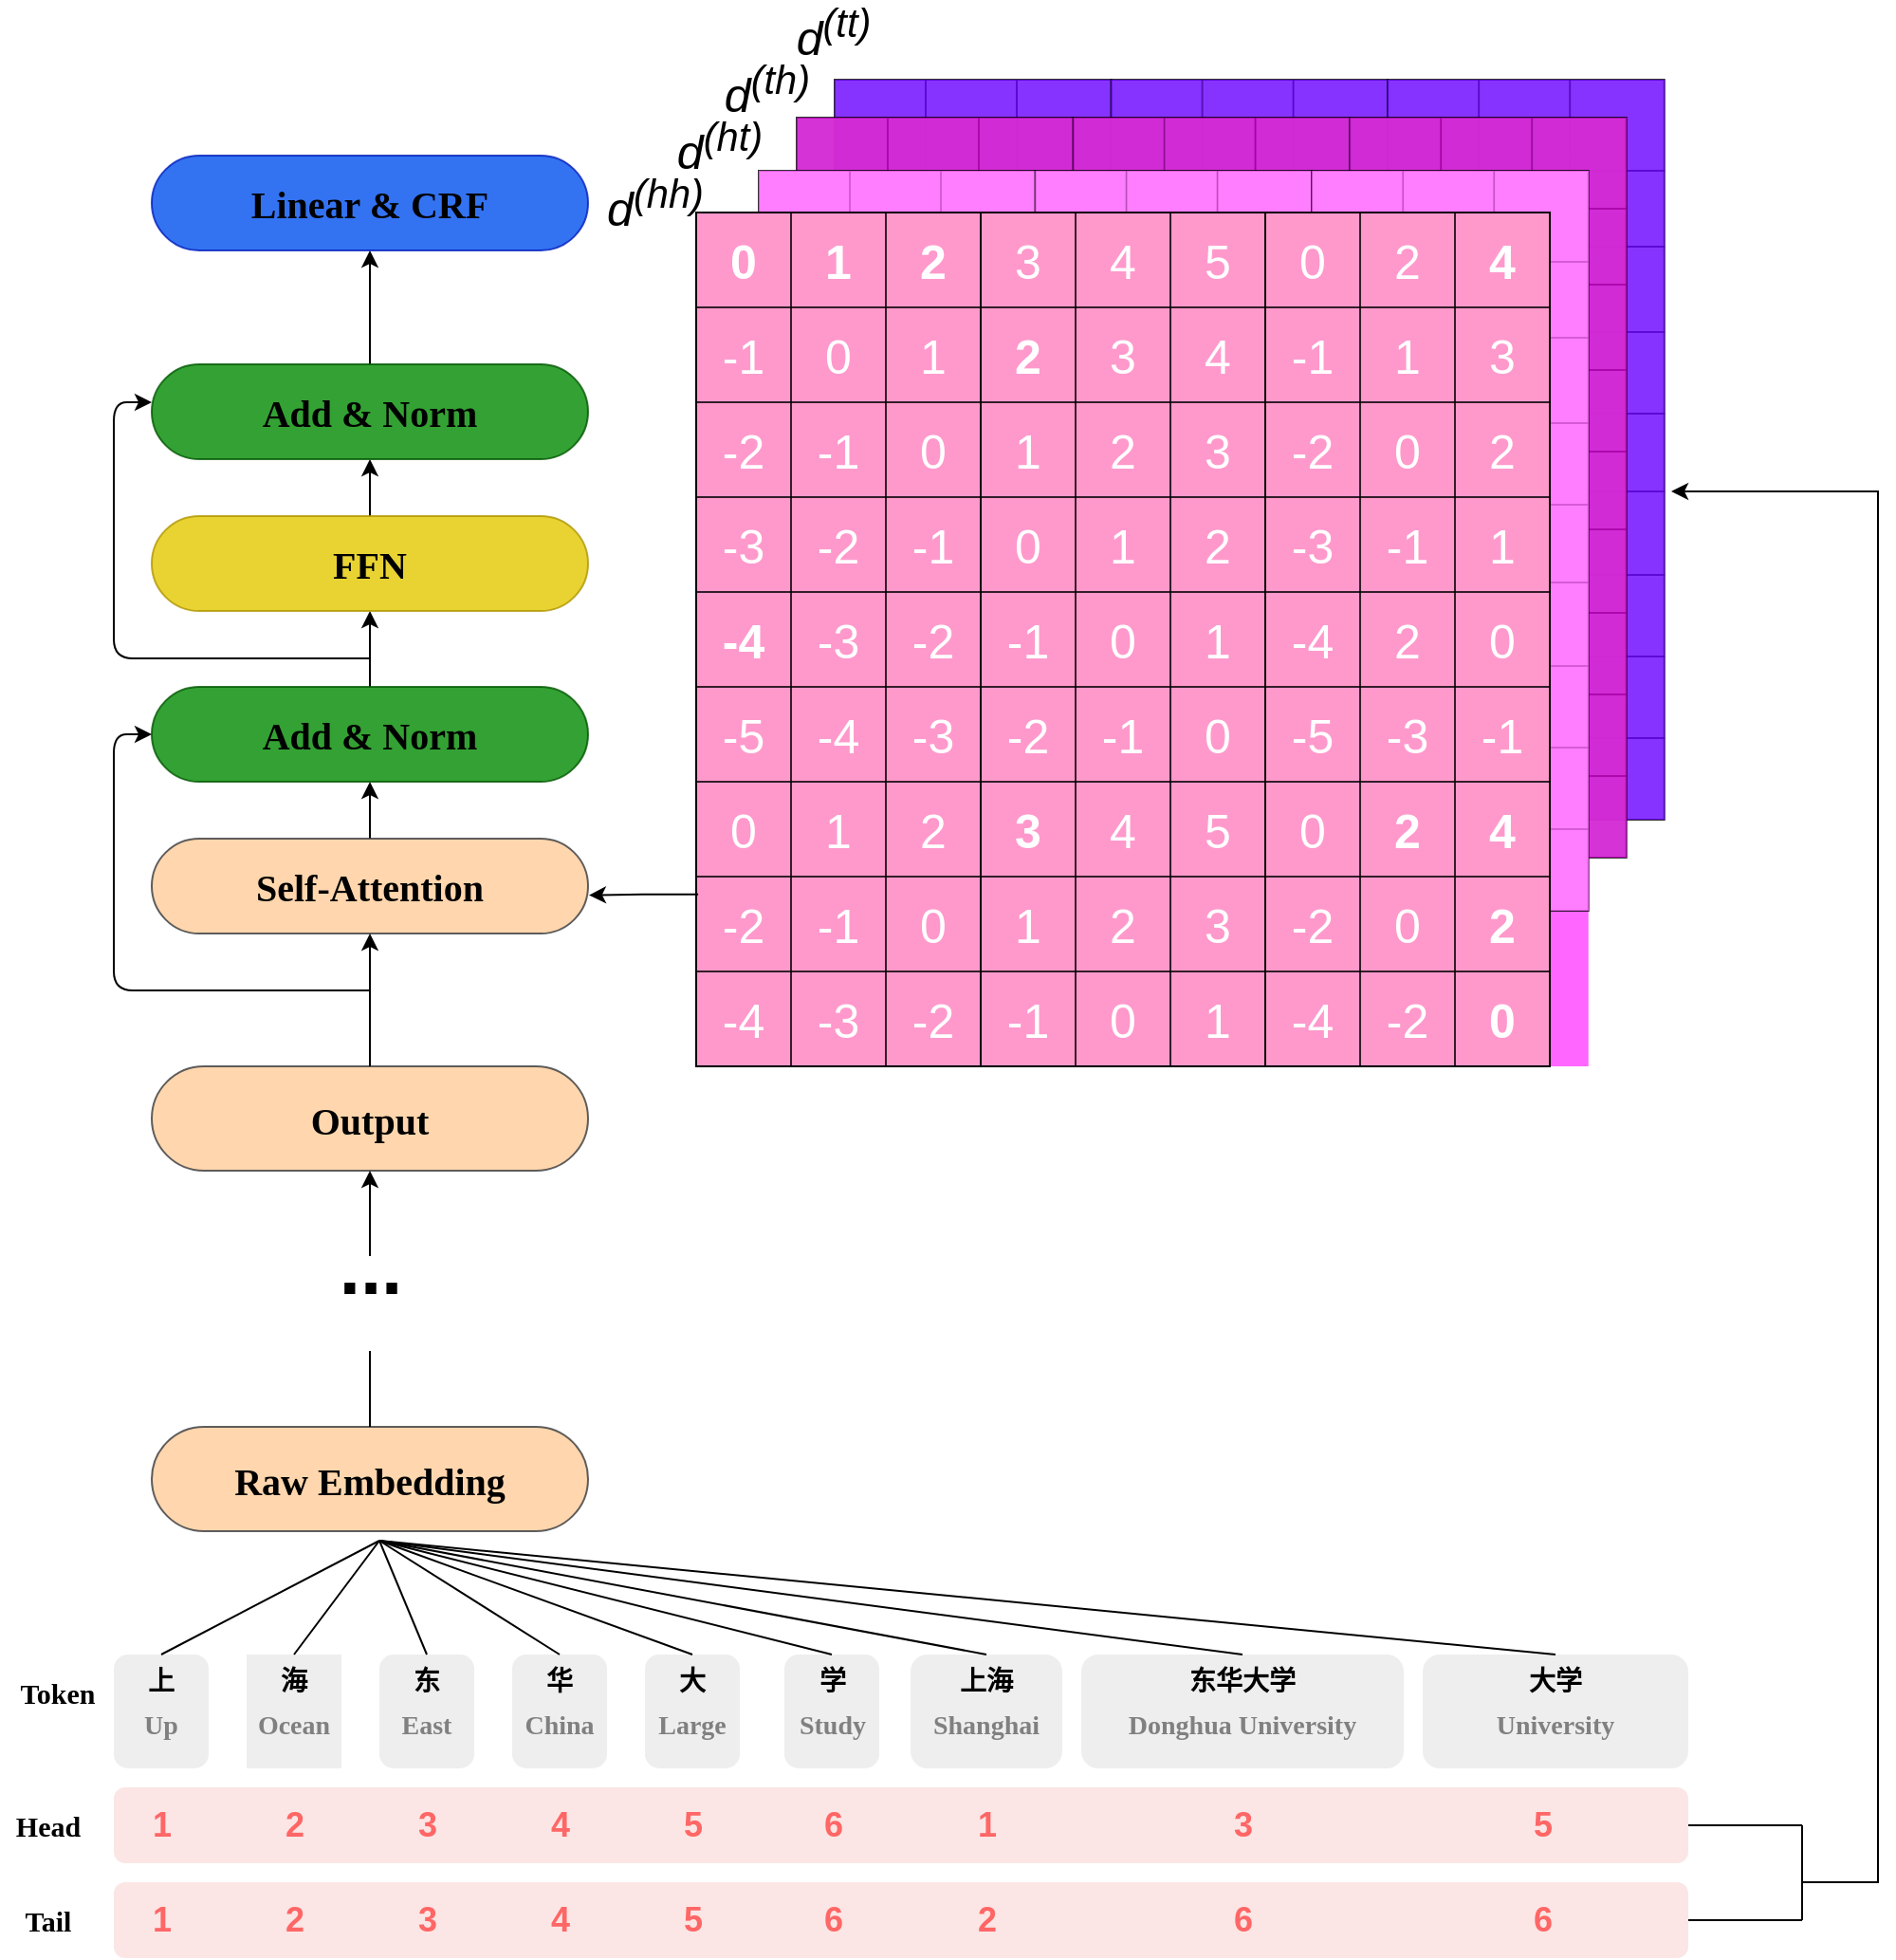 <mxfile version="14.7.0" type="github">
  <diagram id="u0sjprY5tG__lQbsZF24" name="Page-1">
    <mxGraphModel dx="2031" dy="1089" grid="1" gridSize="10" guides="1" tooltips="1" connect="1" arrows="1" fold="1" page="1" pageScale="1" pageWidth="2339" pageHeight="3300" math="0" shadow="0">
      <root>
        <mxCell id="0" />
        <mxCell id="1" parent="0" />
        <mxCell id="wJaIogHRavHg8Ts5eM7x-1" style="edgeStyle=orthogonalEdgeStyle;rounded=0;orthogonalLoop=1;jettySize=auto;html=1;entryX=1.025;entryY=0;entryDx=0;entryDy=0;entryPerimeter=0;startSize=0;" edge="1" parent="1" target="wJaIogHRavHg8Ts5eM7x-140">
          <mxGeometry relative="1" as="geometry">
            <mxPoint x="960" y="1050" as="sourcePoint" />
            <Array as="points">
              <mxPoint x="970" y="1050" />
              <mxPoint x="1000" y="1050" />
              <mxPoint x="1000" y="317" />
            </Array>
          </mxGeometry>
        </mxCell>
        <mxCell id="wJaIogHRavHg8Ts5eM7x-2" value="" style="rounded=1;whiteSpace=wrap;html=1;fillColor=#f8cecc;strokeWidth=1;perimeterSpacing=0;opacity=50;strokeColor=none;" vertex="1" parent="1">
          <mxGeometry x="70" y="1000" width="830" height="40" as="geometry" />
        </mxCell>
        <mxCell id="wJaIogHRavHg8Ts5eM7x-3" value="&lt;p style=&quot;line-height: 0% ; font-size: 14px&quot;&gt;&lt;font style=&quot;font-size: 14px&quot; face=&quot;Lucida Console&quot;&gt;&lt;b&gt;上&lt;/b&gt;&lt;/font&gt;&lt;/p&gt;&lt;p style=&quot;font-size: 14px&quot;&gt;&lt;font style=&quot;font-size: 14px&quot; face=&quot;Lucida Console&quot; color=&quot;#808080&quot;&gt;&lt;b&gt;Up&lt;/b&gt;&lt;/font&gt;&lt;/p&gt;" style="rounded=1;whiteSpace=wrap;html=1;fillColor=#eeeeee;strokeColor=none;" vertex="1" parent="1">
          <mxGeometry x="70" y="930" width="50" height="60" as="geometry" />
        </mxCell>
        <mxCell id="wJaIogHRavHg8Ts5eM7x-4" value="" style="rounded=1;whiteSpace=wrap;html=1;strokeColor=none;strokeWidth=1;fillColor=#f8cecc;opacity=50;" vertex="1" parent="1">
          <mxGeometry x="70" y="1050" width="830" height="40" as="geometry" />
        </mxCell>
        <mxCell id="wJaIogHRavHg8Ts5eM7x-5" value="&lt;p style=&quot;line-height: 0% ; font-size: 14px&quot;&gt;&lt;font face=&quot;Lucida Console&quot;&gt;&lt;b&gt;海&lt;/b&gt;&lt;/font&gt;&lt;/p&gt;&lt;p style=&quot;font-size: 14px&quot;&gt;&lt;font color=&quot;#808080&quot; face=&quot;Lucida Console&quot;&gt;&lt;b&gt;Ocean&lt;/b&gt;&lt;/font&gt;&lt;/p&gt;" style="rounded=1;whiteSpace=wrap;html=1;fillColor=#eeeeee;strokeColor=none;arcSize=0;" vertex="1" parent="1">
          <mxGeometry x="140" y="930" width="50" height="60" as="geometry" />
        </mxCell>
        <mxCell id="wJaIogHRavHg8Ts5eM7x-6" value="&lt;p style=&quot;line-height: 0% ; font-size: 14px&quot;&gt;&lt;font face=&quot;Lucida Console&quot;&gt;&lt;b&gt;东&lt;/b&gt;&lt;/font&gt;&lt;/p&gt;&lt;p style=&quot;font-size: 14px&quot;&gt;&lt;font color=&quot;#808080&quot; face=&quot;Lucida Console&quot;&gt;&lt;b&gt;East&lt;/b&gt;&lt;/font&gt;&lt;/p&gt;" style="rounded=1;whiteSpace=wrap;html=1;fillColor=#eeeeee;strokeColor=none;" vertex="1" parent="1">
          <mxGeometry x="210" y="930" width="50" height="60" as="geometry" />
        </mxCell>
        <mxCell id="wJaIogHRavHg8Ts5eM7x-7" value="&lt;p style=&quot;line-height: 0% ; font-size: 14px&quot;&gt;&lt;font face=&quot;Lucida Console&quot;&gt;&lt;b&gt;华&lt;/b&gt;&lt;/font&gt;&lt;/p&gt;&lt;p style=&quot;font-size: 14px&quot;&gt;&lt;font color=&quot;#808080&quot; face=&quot;Lucida Console&quot;&gt;&lt;b&gt;China&lt;/b&gt;&lt;/font&gt;&lt;/p&gt;" style="rounded=1;whiteSpace=wrap;html=1;fillColor=#eeeeee;strokeColor=none;" vertex="1" parent="1">
          <mxGeometry x="280" y="930" width="50" height="60" as="geometry" />
        </mxCell>
        <mxCell id="wJaIogHRavHg8Ts5eM7x-8" value="&lt;p style=&quot;line-height: 0% ; font-size: 14px&quot;&gt;&lt;font face=&quot;Lucida Console&quot;&gt;&lt;b&gt;大&lt;/b&gt;&lt;/font&gt;&lt;/p&gt;&lt;p style=&quot;font-size: 14px&quot;&gt;&lt;font color=&quot;#808080&quot; face=&quot;Lucida Console&quot;&gt;&lt;b&gt;Large&lt;/b&gt;&lt;/font&gt;&lt;/p&gt;" style="rounded=1;whiteSpace=wrap;html=1;fillColor=#eeeeee;strokeColor=none;" vertex="1" parent="1">
          <mxGeometry x="350" y="930" width="50" height="60" as="geometry" />
        </mxCell>
        <mxCell id="wJaIogHRavHg8Ts5eM7x-9" value="&lt;p style=&quot;line-height: 0% ; font-size: 14px&quot;&gt;&lt;font face=&quot;Lucida Console&quot;&gt;&lt;b&gt;学&lt;/b&gt;&lt;/font&gt;&lt;/p&gt;&lt;p style=&quot;font-size: 14px&quot;&gt;&lt;font color=&quot;#808080&quot; face=&quot;Lucida Console&quot;&gt;&lt;b&gt;Study&lt;/b&gt;&lt;/font&gt;&lt;/p&gt;" style="rounded=1;whiteSpace=wrap;html=1;fillColor=#eeeeee;strokeColor=none;" vertex="1" parent="1">
          <mxGeometry x="423.5" y="930" width="50" height="60" as="geometry" />
        </mxCell>
        <mxCell id="wJaIogHRavHg8Ts5eM7x-10" value="&lt;p style=&quot;line-height: 0% ; font-size: 14px&quot;&gt;&lt;font style=&quot;font-size: 14px&quot; face=&quot;Lucida Console&quot;&gt;&lt;b&gt;上海&lt;/b&gt;&lt;/font&gt;&lt;/p&gt;&lt;p style=&quot;font-size: 14px&quot;&gt;&lt;font color=&quot;#808080&quot; face=&quot;Lucida Console&quot;&gt;&lt;b&gt;Shanghai&lt;/b&gt;&lt;/font&gt;&lt;/p&gt;" style="rounded=1;whiteSpace=wrap;html=1;fillColor=#eeeeee;strokeColor=none;" vertex="1" parent="1">
          <mxGeometry x="490" y="930" width="80" height="60" as="geometry" />
        </mxCell>
        <mxCell id="wJaIogHRavHg8Ts5eM7x-11" value="&lt;p style=&quot;line-height: 0% ; font-size: 14px&quot;&gt;&lt;font face=&quot;Lucida Console&quot;&gt;&lt;b&gt;东华大学&lt;/b&gt;&lt;/font&gt;&lt;/p&gt;&lt;p style=&quot;font-size: 14px&quot;&gt;&lt;font color=&quot;#808080&quot; face=&quot;Lucida Console&quot;&gt;&lt;b&gt;Donghua University&lt;/b&gt;&lt;/font&gt;&lt;/p&gt;" style="rounded=1;whiteSpace=wrap;html=1;fillColor=#eeeeee;strokeColor=none;" vertex="1" parent="1">
          <mxGeometry x="580" y="930" width="170" height="60" as="geometry" />
        </mxCell>
        <mxCell id="wJaIogHRavHg8Ts5eM7x-12" value="&lt;p style=&quot;line-height: 0% ; font-size: 14px&quot;&gt;&lt;font face=&quot;Lucida Console&quot;&gt;&lt;b&gt;大学&lt;/b&gt;&lt;/font&gt;&lt;/p&gt;&lt;p style=&quot;font-size: 14px&quot;&gt;&lt;font color=&quot;#808080&quot; face=&quot;Lucida Console&quot;&gt;&lt;b&gt;University&lt;/b&gt;&lt;/font&gt;&lt;/p&gt;" style="rounded=1;whiteSpace=wrap;html=1;fillColor=#eeeeee;strokeColor=none;" vertex="1" parent="1">
          <mxGeometry x="760" y="930" width="140" height="60" as="geometry" />
        </mxCell>
        <mxCell id="wJaIogHRavHg8Ts5eM7x-13" value="&lt;font style=&quot;font-size: 15px&quot; face=&quot;Lucida Console&quot;&gt;&lt;b&gt;Token&lt;/b&gt;&lt;/font&gt;" style="text;html=1;align=center;verticalAlign=middle;resizable=0;points=[];autosize=1;" vertex="1" parent="1">
          <mxGeometry x="10" y="940" width="60" height="20" as="geometry" />
        </mxCell>
        <mxCell id="wJaIogHRavHg8Ts5eM7x-14" value="&lt;font style=&quot;font-size: 15px&quot; face=&quot;Lucida Console&quot;&gt;&lt;b&gt;Head&lt;/b&gt;&lt;/font&gt;" style="text;html=1;align=center;verticalAlign=middle;resizable=0;points=[];autosize=1;" vertex="1" parent="1">
          <mxGeometry x="10" y="1010" width="50" height="20" as="geometry" />
        </mxCell>
        <mxCell id="wJaIogHRavHg8Ts5eM7x-15" value="&lt;font style=&quot;font-size: 15px&quot; face=&quot;Lucida Console&quot;&gt;&lt;b&gt;Tail&lt;/b&gt;&lt;/font&gt;" style="text;html=1;align=center;verticalAlign=middle;resizable=0;points=[];autosize=1;" vertex="1" parent="1">
          <mxGeometry x="10" y="1060" width="50" height="20" as="geometry" />
        </mxCell>
        <mxCell id="wJaIogHRavHg8Ts5eM7x-16" value="&lt;span style=&quot;color: rgb(255 , 102 , 102) ; font-family: &amp;#34;helvetica&amp;#34; ; font-style: normal ; letter-spacing: normal ; text-align: center ; text-indent: 0px ; text-transform: none ; word-spacing: 0px ; display: inline ; float: none&quot;&gt;&lt;b&gt;&lt;font style=&quot;font-size: 18px&quot;&gt;1&lt;/font&gt;&lt;/b&gt;&lt;/span&gt;" style="text;html=1;align=center;verticalAlign=middle;resizable=0;points=[];autosize=1;" vertex="1" parent="1">
          <mxGeometry x="80" y="1010" width="30" height="20" as="geometry" />
        </mxCell>
        <mxCell id="wJaIogHRavHg8Ts5eM7x-17" value="&lt;span style=&quot;color: rgb(255 , 102 , 102) ; font-family: &amp;#34;helvetica&amp;#34; ; font-style: normal ; letter-spacing: normal ; text-align: center ; text-indent: 0px ; text-transform: none ; word-spacing: 0px ; display: inline ; float: none&quot;&gt;&lt;b&gt;&lt;font style=&quot;font-size: 18px&quot;&gt;1&lt;/font&gt;&lt;/b&gt;&lt;/span&gt;" style="text;html=1;align=center;verticalAlign=middle;resizable=0;points=[];autosize=1;" vertex="1" parent="1">
          <mxGeometry x="80" y="1060" width="30" height="20" as="geometry" />
        </mxCell>
        <mxCell id="wJaIogHRavHg8Ts5eM7x-18" value="&lt;span style=&quot;color: rgb(255 , 102 , 102) ; font-family: &amp;#34;helvetica&amp;#34; ; font-style: normal ; letter-spacing: normal ; text-align: center ; text-indent: 0px ; text-transform: none ; word-spacing: 0px ; display: inline ; float: none&quot;&gt;&lt;b&gt;&lt;font style=&quot;font-size: 18px&quot;&gt;2&lt;/font&gt;&lt;/b&gt;&lt;/span&gt;" style="text;html=1;align=center;verticalAlign=middle;resizable=0;points=[];autosize=1;" vertex="1" parent="1">
          <mxGeometry x="150" y="1010" width="30" height="20" as="geometry" />
        </mxCell>
        <mxCell id="wJaIogHRavHg8Ts5eM7x-19" value="&lt;span style=&quot;color: rgb(255 , 102 , 102) ; font-family: &amp;#34;helvetica&amp;#34; ; font-style: normal ; letter-spacing: normal ; text-align: center ; text-indent: 0px ; text-transform: none ; word-spacing: 0px ; display: inline ; float: none&quot;&gt;&lt;b&gt;&lt;font style=&quot;font-size: 18px&quot;&gt;2&lt;/font&gt;&lt;/b&gt;&lt;/span&gt;" style="text;html=1;align=center;verticalAlign=middle;resizable=0;points=[];autosize=1;" vertex="1" parent="1">
          <mxGeometry x="150" y="1060" width="30" height="20" as="geometry" />
        </mxCell>
        <mxCell id="wJaIogHRavHg8Ts5eM7x-20" value="&lt;span style=&quot;color: rgb(255 , 102 , 102) ; font-family: &amp;#34;helvetica&amp;#34; ; font-style: normal ; letter-spacing: normal ; text-align: center ; text-indent: 0px ; text-transform: none ; word-spacing: 0px ; display: inline ; float: none&quot;&gt;&lt;b&gt;&lt;font style=&quot;font-size: 18px&quot;&gt;3&lt;/font&gt;&lt;/b&gt;&lt;/span&gt;" style="text;html=1;align=center;verticalAlign=middle;resizable=0;points=[];autosize=1;" vertex="1" parent="1">
          <mxGeometry x="220" y="1010" width="30" height="20" as="geometry" />
        </mxCell>
        <mxCell id="wJaIogHRavHg8Ts5eM7x-21" value="&lt;span style=&quot;color: rgb(255 , 102 , 102) ; font-family: &amp;#34;helvetica&amp;#34; ; font-style: normal ; letter-spacing: normal ; text-align: center ; text-indent: 0px ; text-transform: none ; word-spacing: 0px ; display: inline ; float: none&quot;&gt;&lt;b&gt;&lt;font style=&quot;font-size: 18px&quot;&gt;3&lt;/font&gt;&lt;/b&gt;&lt;/span&gt;" style="text;html=1;align=center;verticalAlign=middle;resizable=0;points=[];autosize=1;" vertex="1" parent="1">
          <mxGeometry x="220" y="1060" width="30" height="20" as="geometry" />
        </mxCell>
        <mxCell id="wJaIogHRavHg8Ts5eM7x-22" value="&lt;span style=&quot;color: rgb(255 , 102 , 102) ; font-family: &amp;#34;helvetica&amp;#34; ; font-style: normal ; letter-spacing: normal ; text-align: center ; text-indent: 0px ; text-transform: none ; word-spacing: 0px ; display: inline ; float: none&quot;&gt;&lt;b&gt;&lt;font style=&quot;font-size: 18px&quot;&gt;4&lt;/font&gt;&lt;/b&gt;&lt;/span&gt;" style="text;html=1;align=center;verticalAlign=middle;resizable=0;points=[];autosize=1;" vertex="1" parent="1">
          <mxGeometry x="290" y="1010" width="30" height="20" as="geometry" />
        </mxCell>
        <mxCell id="wJaIogHRavHg8Ts5eM7x-23" value="&lt;span style=&quot;color: rgb(255 , 102 , 102) ; font-family: &amp;#34;helvetica&amp;#34; ; font-style: normal ; letter-spacing: normal ; text-align: center ; text-indent: 0px ; text-transform: none ; word-spacing: 0px ; display: inline ; float: none&quot;&gt;&lt;b&gt;&lt;font style=&quot;font-size: 18px&quot;&gt;4&lt;/font&gt;&lt;/b&gt;&lt;/span&gt;" style="text;html=1;align=center;verticalAlign=middle;resizable=0;points=[];autosize=1;" vertex="1" parent="1">
          <mxGeometry x="290" y="1060" width="30" height="20" as="geometry" />
        </mxCell>
        <mxCell id="wJaIogHRavHg8Ts5eM7x-24" value="&lt;span style=&quot;color: rgb(255 , 102 , 102) ; font-family: &amp;#34;helvetica&amp;#34; ; font-style: normal ; letter-spacing: normal ; text-align: center ; text-indent: 0px ; text-transform: none ; word-spacing: 0px ; display: inline ; float: none&quot;&gt;&lt;b&gt;&lt;font style=&quot;font-size: 18px&quot;&gt;5&lt;/font&gt;&lt;/b&gt;&lt;/span&gt;" style="text;html=1;align=center;verticalAlign=middle;resizable=0;points=[];autosize=1;" vertex="1" parent="1">
          <mxGeometry x="360" y="1010" width="30" height="20" as="geometry" />
        </mxCell>
        <mxCell id="wJaIogHRavHg8Ts5eM7x-25" value="&lt;span style=&quot;color: rgb(255 , 102 , 102) ; font-family: &amp;#34;helvetica&amp;#34; ; font-style: normal ; letter-spacing: normal ; text-align: center ; text-indent: 0px ; text-transform: none ; word-spacing: 0px ; display: inline ; float: none&quot;&gt;&lt;b&gt;&lt;font style=&quot;font-size: 18px&quot;&gt;5&lt;/font&gt;&lt;/b&gt;&lt;/span&gt;" style="text;html=1;align=center;verticalAlign=middle;resizable=0;points=[];autosize=1;" vertex="1" parent="1">
          <mxGeometry x="360" y="1060" width="30" height="20" as="geometry" />
        </mxCell>
        <mxCell id="wJaIogHRavHg8Ts5eM7x-26" value="&lt;span style=&quot;color: rgb(255 , 102 , 102) ; font-family: &amp;#34;helvetica&amp;#34; ; font-style: normal ; letter-spacing: normal ; text-align: center ; text-indent: 0px ; text-transform: none ; word-spacing: 0px ; display: inline ; float: none&quot;&gt;&lt;b&gt;&lt;font style=&quot;font-size: 18px&quot;&gt;6&lt;/font&gt;&lt;/b&gt;&lt;/span&gt;" style="text;html=1;align=center;verticalAlign=middle;resizable=0;points=[];autosize=1;" vertex="1" parent="1">
          <mxGeometry x="433.5" y="1010" width="30" height="20" as="geometry" />
        </mxCell>
        <mxCell id="wJaIogHRavHg8Ts5eM7x-27" value="&lt;span style=&quot;color: rgb(255 , 102 , 102) ; font-family: &amp;#34;helvetica&amp;#34; ; font-style: normal ; letter-spacing: normal ; text-align: center ; text-indent: 0px ; text-transform: none ; word-spacing: 0px ; display: inline ; float: none&quot;&gt;&lt;b&gt;&lt;font style=&quot;font-size: 18px&quot;&gt;6&lt;/font&gt;&lt;/b&gt;&lt;/span&gt;" style="text;html=1;align=center;verticalAlign=middle;resizable=0;points=[];autosize=1;" vertex="1" parent="1">
          <mxGeometry x="433.5" y="1060" width="30" height="20" as="geometry" />
        </mxCell>
        <mxCell id="wJaIogHRavHg8Ts5eM7x-28" value="&lt;span style=&quot;color: rgb(255 , 102 , 102) ; font-family: &amp;#34;helvetica&amp;#34; ; font-style: normal ; letter-spacing: normal ; text-align: center ; text-indent: 0px ; text-transform: none ; word-spacing: 0px ; display: inline ; float: none&quot;&gt;&lt;b&gt;&lt;font style=&quot;font-size: 18px&quot;&gt;1&lt;/font&gt;&lt;/b&gt;&lt;/span&gt;" style="text;html=1;align=center;verticalAlign=middle;resizable=0;points=[];autosize=1;" vertex="1" parent="1">
          <mxGeometry x="515" y="1010" width="30" height="20" as="geometry" />
        </mxCell>
        <mxCell id="wJaIogHRavHg8Ts5eM7x-29" value="&lt;span style=&quot;color: rgb(255 , 102 , 102) ; font-family: &amp;#34;helvetica&amp;#34; ; font-style: normal ; letter-spacing: normal ; text-align: center ; text-indent: 0px ; text-transform: none ; word-spacing: 0px ; display: inline ; float: none&quot;&gt;&lt;b&gt;&lt;font style=&quot;font-size: 18px&quot;&gt;2&lt;/font&gt;&lt;/b&gt;&lt;/span&gt;" style="text;html=1;align=center;verticalAlign=middle;resizable=0;points=[];autosize=1;" vertex="1" parent="1">
          <mxGeometry x="515" y="1060" width="30" height="20" as="geometry" />
        </mxCell>
        <mxCell id="wJaIogHRavHg8Ts5eM7x-30" value="&lt;span style=&quot;color: rgb(255 , 102 , 102) ; font-family: &amp;#34;helvetica&amp;#34; ; font-style: normal ; letter-spacing: normal ; text-align: center ; text-indent: 0px ; text-transform: none ; word-spacing: 0px ; display: inline ; float: none&quot;&gt;&lt;b&gt;&lt;font style=&quot;font-size: 18px&quot;&gt;3&lt;/font&gt;&lt;/b&gt;&lt;/span&gt;" style="text;html=1;align=center;verticalAlign=middle;resizable=0;points=[];autosize=1;" vertex="1" parent="1">
          <mxGeometry x="650" y="1010" width="30" height="20" as="geometry" />
        </mxCell>
        <mxCell id="wJaIogHRavHg8Ts5eM7x-31" value="&lt;span style=&quot;color: rgb(255 , 102 , 102) ; font-family: &amp;#34;helvetica&amp;#34; ; font-style: normal ; letter-spacing: normal ; text-align: center ; text-indent: 0px ; text-transform: none ; word-spacing: 0px ; display: inline ; float: none&quot;&gt;&lt;b&gt;&lt;font style=&quot;font-size: 18px&quot;&gt;6&lt;/font&gt;&lt;/b&gt;&lt;/span&gt;" style="text;html=1;align=center;verticalAlign=middle;resizable=0;points=[];autosize=1;" vertex="1" parent="1">
          <mxGeometry x="650" y="1060" width="30" height="20" as="geometry" />
        </mxCell>
        <mxCell id="wJaIogHRavHg8Ts5eM7x-32" value="&lt;span style=&quot;color: rgb(255 , 102 , 102) ; font-family: &amp;#34;helvetica&amp;#34; ; font-style: normal ; letter-spacing: normal ; text-align: center ; text-indent: 0px ; text-transform: none ; word-spacing: 0px ; display: inline ; float: none&quot;&gt;&lt;b&gt;&lt;font style=&quot;font-size: 18px&quot;&gt;5&lt;/font&gt;&lt;/b&gt;&lt;/span&gt;" style="text;html=1;align=center;verticalAlign=middle;resizable=0;points=[];autosize=1;" vertex="1" parent="1">
          <mxGeometry x="808" y="1010" width="30" height="20" as="geometry" />
        </mxCell>
        <mxCell id="wJaIogHRavHg8Ts5eM7x-33" value="&lt;span style=&quot;color: rgb(255 , 102 , 102) ; font-family: &amp;#34;helvetica&amp;#34; ; font-style: normal ; letter-spacing: normal ; text-align: center ; text-indent: 0px ; text-transform: none ; word-spacing: 0px ; display: inline ; float: none&quot;&gt;&lt;b&gt;&lt;font style=&quot;font-size: 18px&quot;&gt;6&lt;/font&gt;&lt;/b&gt;&lt;/span&gt;" style="text;html=1;align=center;verticalAlign=middle;resizable=0;points=[];autosize=1;" vertex="1" parent="1">
          <mxGeometry x="808" y="1060" width="30" height="20" as="geometry" />
        </mxCell>
        <mxCell id="wJaIogHRavHg8Ts5eM7x-34" value="&lt;font face=&quot;Lucida Console&quot; style=&quot;font-size: 20px&quot;&gt;&lt;b&gt;Raw Embedding&lt;/b&gt;&lt;/font&gt;" style="rounded=1;whiteSpace=wrap;html=1;strokeWidth=1;opacity=80;strokeColor=#36393d;fillColor=#ffcc99;arcSize=50;" vertex="1" parent="1">
          <mxGeometry x="90" y="810" width="230" height="55" as="geometry" />
        </mxCell>
        <mxCell id="wJaIogHRavHg8Ts5eM7x-35" style="edgeStyle=orthogonalEdgeStyle;rounded=0;orthogonalLoop=1;jettySize=auto;html=1;exitX=0.5;exitY=0;exitDx=0;exitDy=0;entryX=0.5;entryY=1;entryDx=0;entryDy=0;" edge="1" parent="1" source="wJaIogHRavHg8Ts5eM7x-36" target="wJaIogHRavHg8Ts5eM7x-38">
          <mxGeometry relative="1" as="geometry" />
        </mxCell>
        <mxCell id="wJaIogHRavHg8Ts5eM7x-36" value="&lt;font face=&quot;Lucida Console&quot; style=&quot;font-size: 20px&quot;&gt;&lt;b&gt;Self-Attention&lt;/b&gt;&lt;/font&gt;" style="rounded=1;whiteSpace=wrap;html=1;strokeWidth=1;opacity=80;strokeColor=#36393d;fillColor=#ffcc99;arcSize=50;" vertex="1" parent="1">
          <mxGeometry x="90" y="500" width="230" height="50" as="geometry" />
        </mxCell>
        <mxCell id="wJaIogHRavHg8Ts5eM7x-37" style="edgeStyle=orthogonalEdgeStyle;rounded=0;orthogonalLoop=1;jettySize=auto;html=1;exitX=0.5;exitY=0;exitDx=0;exitDy=0;entryX=0.5;entryY=1;entryDx=0;entryDy=0;" edge="1" parent="1" source="wJaIogHRavHg8Ts5eM7x-38" target="wJaIogHRavHg8Ts5eM7x-40">
          <mxGeometry relative="1" as="geometry" />
        </mxCell>
        <mxCell id="wJaIogHRavHg8Ts5eM7x-38" value="&lt;font face=&quot;Lucida Console&quot; style=&quot;font-size: 20px&quot; color=&quot;#000000&quot;&gt;&lt;b&gt;Add &amp;amp; Norm&lt;/b&gt;&lt;/font&gt;" style="rounded=1;whiteSpace=wrap;html=1;strokeWidth=1;opacity=80;strokeColor=#005700;fillColor=#008a00;arcSize=50;fontColor=#ffffff;" vertex="1" parent="1">
          <mxGeometry x="90" y="420" width="230" height="50" as="geometry" />
        </mxCell>
        <mxCell id="wJaIogHRavHg8Ts5eM7x-39" style="edgeStyle=orthogonalEdgeStyle;rounded=0;orthogonalLoop=1;jettySize=auto;html=1;exitX=0.5;exitY=0;exitDx=0;exitDy=0;entryX=0.5;entryY=1;entryDx=0;entryDy=0;" edge="1" parent="1" source="wJaIogHRavHg8Ts5eM7x-40" target="wJaIogHRavHg8Ts5eM7x-42">
          <mxGeometry relative="1" as="geometry" />
        </mxCell>
        <mxCell id="wJaIogHRavHg8Ts5eM7x-40" value="&lt;font face=&quot;Lucida Console&quot; style=&quot;font-size: 20px&quot; color=&quot;#000000&quot;&gt;&lt;b&gt;FFN&lt;/b&gt;&lt;/font&gt;" style="rounded=1;whiteSpace=wrap;html=1;strokeWidth=1;opacity=80;strokeColor=#B09500;fillColor=#e3c800;arcSize=50;fontColor=#ffffff;" vertex="1" parent="1">
          <mxGeometry x="90" y="330" width="230" height="50" as="geometry" />
        </mxCell>
        <mxCell id="wJaIogHRavHg8Ts5eM7x-41" style="edgeStyle=orthogonalEdgeStyle;rounded=0;orthogonalLoop=1;jettySize=auto;html=1;exitX=0.5;exitY=0;exitDx=0;exitDy=0;entryX=0.5;entryY=1;entryDx=0;entryDy=0;" edge="1" parent="1" source="wJaIogHRavHg8Ts5eM7x-42" target="wJaIogHRavHg8Ts5eM7x-43">
          <mxGeometry relative="1" as="geometry" />
        </mxCell>
        <mxCell id="wJaIogHRavHg8Ts5eM7x-42" value="&lt;font face=&quot;Lucida Console&quot; style=&quot;font-size: 20px&quot; color=&quot;#000000&quot;&gt;&lt;b&gt;Add &amp;amp; Norm&lt;/b&gt;&lt;/font&gt;" style="rounded=1;whiteSpace=wrap;html=1;strokeWidth=1;opacity=80;strokeColor=#005700;fillColor=#008a00;arcSize=50;fontColor=#ffffff;" vertex="1" parent="1">
          <mxGeometry x="90" y="250" width="230" height="50" as="geometry" />
        </mxCell>
        <mxCell id="wJaIogHRavHg8Ts5eM7x-43" value="&lt;font face=&quot;Lucida Console&quot; style=&quot;font-size: 20px&quot; color=&quot;#000000&quot;&gt;&lt;b&gt;Linear &amp;amp; CRF&lt;/b&gt;&lt;/font&gt;" style="rounded=1;whiteSpace=wrap;html=1;strokeWidth=1;opacity=80;strokeColor=#001DBC;fillColor=#0050ef;arcSize=50;fontColor=#ffffff;" vertex="1" parent="1">
          <mxGeometry x="90" y="140" width="230" height="50" as="geometry" />
        </mxCell>
        <mxCell id="wJaIogHRavHg8Ts5eM7x-44" value="" style="group" vertex="1" connectable="0" parent="1">
          <mxGeometry x="450" y="100" width="437.37" height="520" as="geometry" />
        </mxCell>
        <mxCell id="wJaIogHRavHg8Ts5eM7x-45" value="" style="shape=table;html=1;whiteSpace=wrap;startSize=0;container=1;collapsible=0;childLayout=tableLayout;strokeWidth=1;gradientColor=#ffffff;opacity=80;rowLines=1;columnLines=1;" vertex="1" parent="wJaIogHRavHg8Ts5eM7x-44">
          <mxGeometry width="145.79" height="390" as="geometry" />
        </mxCell>
        <mxCell id="wJaIogHRavHg8Ts5eM7x-46" value="" style="shape=partialRectangle;html=1;whiteSpace=wrap;collapsible=0;dropTarget=0;pointerEvents=0;fillColor=none;top=0;left=0;bottom=0;right=0;points=[[0,0.5],[1,0.5]];portConstraint=eastwest;" vertex="1" parent="wJaIogHRavHg8Ts5eM7x-45">
          <mxGeometry width="145.79" height="48" as="geometry" />
        </mxCell>
        <mxCell id="wJaIogHRavHg8Ts5eM7x-47" value="" style="shape=partialRectangle;html=1;whiteSpace=wrap;connectable=0;fillColor=#6a00ff;top=0;left=0;bottom=0;right=0;overflow=hidden;strokeColor=#3700CC;fontColor=#ffffff;opacity=80;" vertex="1" parent="wJaIogHRavHg8Ts5eM7x-46">
          <mxGeometry width="48" height="48" as="geometry" />
        </mxCell>
        <mxCell id="wJaIogHRavHg8Ts5eM7x-48" value="" style="shape=partialRectangle;html=1;whiteSpace=wrap;connectable=0;fillColor=#6a00ff;top=0;left=0;bottom=0;right=0;overflow=hidden;fontColor=#ffffff;strokeColor=#3700CC;opacity=80;" vertex="1" parent="wJaIogHRavHg8Ts5eM7x-46">
          <mxGeometry x="48" width="48" height="48" as="geometry" />
        </mxCell>
        <mxCell id="wJaIogHRavHg8Ts5eM7x-49" value="" style="shape=partialRectangle;html=1;whiteSpace=wrap;connectable=0;fillColor=#6a00ff;top=0;left=0;bottom=0;right=0;overflow=hidden;fontColor=#ffffff;strokeColor=#3700CC;opacity=80;" vertex="1" parent="wJaIogHRavHg8Ts5eM7x-46">
          <mxGeometry x="96" width="50" height="48" as="geometry" />
        </mxCell>
        <mxCell id="wJaIogHRavHg8Ts5eM7x-50" value="" style="shape=partialRectangle;html=1;whiteSpace=wrap;collapsible=0;dropTarget=0;pointerEvents=0;fillColor=none;top=0;left=0;bottom=0;right=0;points=[[0,0.5],[1,0.5]];portConstraint=eastwest;" vertex="1" parent="wJaIogHRavHg8Ts5eM7x-45">
          <mxGeometry y="48" width="145.79" height="40" as="geometry" />
        </mxCell>
        <mxCell id="wJaIogHRavHg8Ts5eM7x-51" value="" style="shape=partialRectangle;html=1;whiteSpace=wrap;connectable=0;fillColor=none;top=0;left=0;bottom=0;right=0;overflow=hidden;" vertex="1" parent="wJaIogHRavHg8Ts5eM7x-50">
          <mxGeometry width="48" height="40" as="geometry" />
        </mxCell>
        <mxCell id="wJaIogHRavHg8Ts5eM7x-52" value="" style="shape=partialRectangle;html=1;whiteSpace=wrap;connectable=0;fillColor=none;top=0;left=0;bottom=0;right=0;overflow=hidden;" vertex="1" parent="wJaIogHRavHg8Ts5eM7x-50">
          <mxGeometry x="48" width="48" height="40" as="geometry" />
        </mxCell>
        <mxCell id="wJaIogHRavHg8Ts5eM7x-53" value="" style="shape=partialRectangle;html=1;whiteSpace=wrap;connectable=0;fillColor=none;top=0;left=0;bottom=0;right=0;overflow=hidden;" vertex="1" parent="wJaIogHRavHg8Ts5eM7x-50">
          <mxGeometry x="96" width="50" height="40" as="geometry" />
        </mxCell>
        <mxCell id="wJaIogHRavHg8Ts5eM7x-54" value="" style="shape=partialRectangle;html=1;whiteSpace=wrap;collapsible=0;dropTarget=0;pointerEvents=0;fillColor=none;top=0;left=0;bottom=0;right=0;points=[[0,0.5],[1,0.5]];portConstraint=eastwest;" vertex="1" parent="wJaIogHRavHg8Ts5eM7x-45">
          <mxGeometry y="88" width="145.79" height="45" as="geometry" />
        </mxCell>
        <mxCell id="wJaIogHRavHg8Ts5eM7x-55" value="" style="shape=partialRectangle;html=1;whiteSpace=wrap;connectable=0;fillColor=none;top=0;left=0;bottom=0;right=0;overflow=hidden;" vertex="1" parent="wJaIogHRavHg8Ts5eM7x-54">
          <mxGeometry width="48" height="45" as="geometry" />
        </mxCell>
        <mxCell id="wJaIogHRavHg8Ts5eM7x-56" value="" style="shape=partialRectangle;html=1;whiteSpace=wrap;connectable=0;fillColor=none;top=0;left=0;bottom=0;right=0;overflow=hidden;" vertex="1" parent="wJaIogHRavHg8Ts5eM7x-54">
          <mxGeometry x="48" width="48" height="45" as="geometry" />
        </mxCell>
        <mxCell id="wJaIogHRavHg8Ts5eM7x-57" value="" style="shape=partialRectangle;html=1;whiteSpace=wrap;connectable=0;fillColor=none;top=0;left=0;bottom=0;right=0;overflow=hidden;" vertex="1" parent="wJaIogHRavHg8Ts5eM7x-54">
          <mxGeometry x="96" width="50" height="45" as="geometry" />
        </mxCell>
        <mxCell id="wJaIogHRavHg8Ts5eM7x-58" value="" style="shape=partialRectangle;html=1;whiteSpace=wrap;collapsible=0;dropTarget=0;pointerEvents=0;fillColor=none;top=0;left=0;bottom=0;right=0;points=[[0,0.5],[1,0.5]];portConstraint=eastwest;" vertex="1" parent="wJaIogHRavHg8Ts5eM7x-45">
          <mxGeometry y="133" width="145.79" height="43" as="geometry" />
        </mxCell>
        <mxCell id="wJaIogHRavHg8Ts5eM7x-59" value="" style="shape=partialRectangle;html=1;whiteSpace=wrap;connectable=0;fillColor=none;top=0;left=0;bottom=0;right=0;overflow=hidden;" vertex="1" parent="wJaIogHRavHg8Ts5eM7x-58">
          <mxGeometry width="48" height="43" as="geometry" />
        </mxCell>
        <mxCell id="wJaIogHRavHg8Ts5eM7x-60" value="" style="shape=partialRectangle;html=1;whiteSpace=wrap;connectable=0;fillColor=none;top=0;left=0;bottom=0;right=0;overflow=hidden;" vertex="1" parent="wJaIogHRavHg8Ts5eM7x-58">
          <mxGeometry x="48" width="48" height="43" as="geometry" />
        </mxCell>
        <mxCell id="wJaIogHRavHg8Ts5eM7x-61" value="" style="shape=partialRectangle;html=1;whiteSpace=wrap;connectable=0;fillColor=none;top=0;left=0;bottom=0;right=0;overflow=hidden;" vertex="1" parent="wJaIogHRavHg8Ts5eM7x-58">
          <mxGeometry x="96" width="50" height="43" as="geometry" />
        </mxCell>
        <mxCell id="wJaIogHRavHg8Ts5eM7x-62" value="" style="shape=partialRectangle;html=1;whiteSpace=wrap;collapsible=0;dropTarget=0;pointerEvents=0;fillColor=none;top=0;left=0;bottom=0;right=0;points=[[0,0.5],[1,0.5]];portConstraint=eastwest;" vertex="1" parent="wJaIogHRavHg8Ts5eM7x-45">
          <mxGeometry y="176" width="145.79" height="41" as="geometry" />
        </mxCell>
        <mxCell id="wJaIogHRavHg8Ts5eM7x-63" value="" style="shape=partialRectangle;html=1;whiteSpace=wrap;connectable=0;fillColor=none;top=0;left=0;bottom=0;right=0;overflow=hidden;" vertex="1" parent="wJaIogHRavHg8Ts5eM7x-62">
          <mxGeometry width="48" height="41" as="geometry" />
        </mxCell>
        <mxCell id="wJaIogHRavHg8Ts5eM7x-64" value="" style="shape=partialRectangle;html=1;whiteSpace=wrap;connectable=0;fillColor=none;top=0;left=0;bottom=0;right=0;overflow=hidden;" vertex="1" parent="wJaIogHRavHg8Ts5eM7x-62">
          <mxGeometry x="48" width="48" height="41" as="geometry" />
        </mxCell>
        <mxCell id="wJaIogHRavHg8Ts5eM7x-65" value="" style="shape=partialRectangle;html=1;whiteSpace=wrap;connectable=0;fillColor=none;top=0;left=0;bottom=0;right=0;overflow=hidden;" vertex="1" parent="wJaIogHRavHg8Ts5eM7x-62">
          <mxGeometry x="96" width="50" height="41" as="geometry" />
        </mxCell>
        <mxCell id="wJaIogHRavHg8Ts5eM7x-66" value="" style="shape=partialRectangle;html=1;whiteSpace=wrap;collapsible=0;dropTarget=0;pointerEvents=0;fillColor=none;top=0;left=0;bottom=0;right=0;points=[[0,0.5],[1,0.5]];portConstraint=eastwest;" vertex="1" parent="wJaIogHRavHg8Ts5eM7x-45">
          <mxGeometry y="217" width="145.79" height="44" as="geometry" />
        </mxCell>
        <mxCell id="wJaIogHRavHg8Ts5eM7x-67" value="" style="shape=partialRectangle;html=1;whiteSpace=wrap;connectable=0;fillColor=none;top=0;left=0;bottom=0;right=0;overflow=hidden;" vertex="1" parent="wJaIogHRavHg8Ts5eM7x-66">
          <mxGeometry width="48" height="44" as="geometry" />
        </mxCell>
        <mxCell id="wJaIogHRavHg8Ts5eM7x-68" value="" style="shape=partialRectangle;html=1;whiteSpace=wrap;connectable=0;fillColor=none;top=0;left=0;bottom=0;right=0;overflow=hidden;" vertex="1" parent="wJaIogHRavHg8Ts5eM7x-66">
          <mxGeometry x="48" width="48" height="44" as="geometry" />
        </mxCell>
        <mxCell id="wJaIogHRavHg8Ts5eM7x-69" value="" style="shape=partialRectangle;html=1;whiteSpace=wrap;connectable=0;fillColor=none;top=0;left=0;bottom=0;right=0;overflow=hidden;" vertex="1" parent="wJaIogHRavHg8Ts5eM7x-66">
          <mxGeometry x="96" width="50" height="44" as="geometry" />
        </mxCell>
        <mxCell id="wJaIogHRavHg8Ts5eM7x-70" value="" style="shape=partialRectangle;html=1;whiteSpace=wrap;collapsible=0;dropTarget=0;pointerEvents=0;fillColor=none;top=0;left=0;bottom=0;right=0;points=[[0,0.5],[1,0.5]];portConstraint=eastwest;" vertex="1" parent="wJaIogHRavHg8Ts5eM7x-45">
          <mxGeometry y="261" width="145.79" height="43" as="geometry" />
        </mxCell>
        <mxCell id="wJaIogHRavHg8Ts5eM7x-71" value="" style="shape=partialRectangle;html=1;whiteSpace=wrap;connectable=0;fillColor=none;top=0;left=0;bottom=0;right=0;overflow=hidden;" vertex="1" parent="wJaIogHRavHg8Ts5eM7x-70">
          <mxGeometry width="48" height="43" as="geometry" />
        </mxCell>
        <mxCell id="wJaIogHRavHg8Ts5eM7x-72" value="" style="shape=partialRectangle;html=1;whiteSpace=wrap;connectable=0;fillColor=none;top=0;left=0;bottom=0;right=0;overflow=hidden;" vertex="1" parent="wJaIogHRavHg8Ts5eM7x-70">
          <mxGeometry x="48" width="48" height="43" as="geometry" />
        </mxCell>
        <mxCell id="wJaIogHRavHg8Ts5eM7x-73" value="" style="shape=partialRectangle;html=1;whiteSpace=wrap;connectable=0;fillColor=none;top=0;left=0;bottom=0;right=0;overflow=hidden;" vertex="1" parent="wJaIogHRavHg8Ts5eM7x-70">
          <mxGeometry x="96" width="50" height="43" as="geometry" />
        </mxCell>
        <mxCell id="wJaIogHRavHg8Ts5eM7x-74" value="" style="shape=partialRectangle;html=1;whiteSpace=wrap;collapsible=0;dropTarget=0;pointerEvents=0;fillColor=none;top=0;left=0;bottom=0;right=0;points=[[0,0.5],[1,0.5]];portConstraint=eastwest;" vertex="1" parent="wJaIogHRavHg8Ts5eM7x-45">
          <mxGeometry y="304" width="145.79" height="43" as="geometry" />
        </mxCell>
        <mxCell id="wJaIogHRavHg8Ts5eM7x-75" value="" style="shape=partialRectangle;html=1;whiteSpace=wrap;connectable=0;fillColor=none;top=0;left=0;bottom=0;right=0;overflow=hidden;" vertex="1" parent="wJaIogHRavHg8Ts5eM7x-74">
          <mxGeometry width="48" height="43" as="geometry" />
        </mxCell>
        <mxCell id="wJaIogHRavHg8Ts5eM7x-76" value="" style="shape=partialRectangle;html=1;whiteSpace=wrap;connectable=0;fillColor=none;top=0;left=0;bottom=0;right=0;overflow=hidden;" vertex="1" parent="wJaIogHRavHg8Ts5eM7x-74">
          <mxGeometry x="48" width="48" height="43" as="geometry" />
        </mxCell>
        <mxCell id="wJaIogHRavHg8Ts5eM7x-77" value="" style="shape=partialRectangle;html=1;whiteSpace=wrap;connectable=0;fillColor=none;top=0;left=0;bottom=0;right=0;overflow=hidden;" vertex="1" parent="wJaIogHRavHg8Ts5eM7x-74">
          <mxGeometry x="96" width="50" height="43" as="geometry" />
        </mxCell>
        <mxCell id="wJaIogHRavHg8Ts5eM7x-78" value="" style="shape=partialRectangle;html=1;whiteSpace=wrap;collapsible=0;dropTarget=0;pointerEvents=0;fillColor=none;top=0;left=0;bottom=0;right=0;points=[[0,0.5],[1,0.5]];portConstraint=eastwest;" vertex="1" parent="wJaIogHRavHg8Ts5eM7x-45">
          <mxGeometry y="347" width="145.79" height="43" as="geometry" />
        </mxCell>
        <mxCell id="wJaIogHRavHg8Ts5eM7x-79" value="" style="shape=partialRectangle;html=1;whiteSpace=wrap;connectable=0;fillColor=none;top=0;left=0;bottom=0;right=0;overflow=hidden;" vertex="1" parent="wJaIogHRavHg8Ts5eM7x-78">
          <mxGeometry width="48" height="43" as="geometry" />
        </mxCell>
        <mxCell id="wJaIogHRavHg8Ts5eM7x-80" value="" style="shape=partialRectangle;html=1;whiteSpace=wrap;connectable=0;fillColor=none;top=0;left=0;bottom=0;right=0;overflow=hidden;" vertex="1" parent="wJaIogHRavHg8Ts5eM7x-78">
          <mxGeometry x="48" width="48" height="43" as="geometry" />
        </mxCell>
        <mxCell id="wJaIogHRavHg8Ts5eM7x-81" value="" style="shape=partialRectangle;html=1;whiteSpace=wrap;connectable=0;fillColor=none;top=0;left=0;bottom=0;right=0;overflow=hidden;" vertex="1" parent="wJaIogHRavHg8Ts5eM7x-78">
          <mxGeometry x="96" width="50" height="43" as="geometry" />
        </mxCell>
        <mxCell id="wJaIogHRavHg8Ts5eM7x-82" value="" style="shape=table;html=1;whiteSpace=wrap;startSize=0;container=1;collapsible=0;childLayout=tableLayout;strokeWidth=1;gradientColor=#ffffff;opacity=80;rowLines=1;columnLines=1;" vertex="1" parent="wJaIogHRavHg8Ts5eM7x-44">
          <mxGeometry x="145.79" width="145.79" height="390" as="geometry" />
        </mxCell>
        <mxCell id="wJaIogHRavHg8Ts5eM7x-83" value="" style="shape=partialRectangle;html=1;whiteSpace=wrap;collapsible=0;dropTarget=0;pointerEvents=0;fillColor=none;top=0;left=0;bottom=0;right=0;points=[[0,0.5],[1,0.5]];portConstraint=eastwest;" vertex="1" parent="wJaIogHRavHg8Ts5eM7x-82">
          <mxGeometry width="145.79" height="48" as="geometry" />
        </mxCell>
        <mxCell id="wJaIogHRavHg8Ts5eM7x-84" value="" style="shape=partialRectangle;html=1;whiteSpace=wrap;connectable=0;fillColor=#6a00ff;top=0;left=0;bottom=0;right=0;overflow=hidden;fontColor=#ffffff;strokeColor=#3700CC;opacity=80;" vertex="1" parent="wJaIogHRavHg8Ts5eM7x-83">
          <mxGeometry width="48" height="48" as="geometry" />
        </mxCell>
        <mxCell id="wJaIogHRavHg8Ts5eM7x-85" value="" style="shape=partialRectangle;html=1;whiteSpace=wrap;connectable=0;fillColor=#6a00ff;top=0;left=0;bottom=0;right=0;overflow=hidden;fontColor=#ffffff;strokeColor=#3700CC;opacity=80;" vertex="1" parent="wJaIogHRavHg8Ts5eM7x-83">
          <mxGeometry x="48" width="48" height="48" as="geometry" />
        </mxCell>
        <mxCell id="wJaIogHRavHg8Ts5eM7x-86" value="" style="shape=partialRectangle;html=1;whiteSpace=wrap;connectable=0;fillColor=#6a00ff;top=0;left=0;bottom=0;right=0;overflow=hidden;fontColor=#ffffff;strokeColor=#3700CC;opacity=80;" vertex="1" parent="wJaIogHRavHg8Ts5eM7x-83">
          <mxGeometry x="96" width="50" height="48" as="geometry" />
        </mxCell>
        <mxCell id="wJaIogHRavHg8Ts5eM7x-87" value="" style="shape=partialRectangle;html=1;whiteSpace=wrap;collapsible=0;dropTarget=0;pointerEvents=0;fillColor=none;top=0;left=0;bottom=0;right=0;points=[[0,0.5],[1,0.5]];portConstraint=eastwest;" vertex="1" parent="wJaIogHRavHg8Ts5eM7x-82">
          <mxGeometry y="48" width="145.79" height="40" as="geometry" />
        </mxCell>
        <mxCell id="wJaIogHRavHg8Ts5eM7x-88" value="" style="shape=partialRectangle;html=1;whiteSpace=wrap;connectable=0;fillColor=none;top=0;left=0;bottom=0;right=0;overflow=hidden;" vertex="1" parent="wJaIogHRavHg8Ts5eM7x-87">
          <mxGeometry width="48" height="40" as="geometry" />
        </mxCell>
        <mxCell id="wJaIogHRavHg8Ts5eM7x-89" value="" style="shape=partialRectangle;html=1;whiteSpace=wrap;connectable=0;fillColor=none;top=0;left=0;bottom=0;right=0;overflow=hidden;" vertex="1" parent="wJaIogHRavHg8Ts5eM7x-87">
          <mxGeometry x="48" width="48" height="40" as="geometry" />
        </mxCell>
        <mxCell id="wJaIogHRavHg8Ts5eM7x-90" value="" style="shape=partialRectangle;html=1;whiteSpace=wrap;connectable=0;fillColor=none;top=0;left=0;bottom=0;right=0;overflow=hidden;" vertex="1" parent="wJaIogHRavHg8Ts5eM7x-87">
          <mxGeometry x="96" width="50" height="40" as="geometry" />
        </mxCell>
        <mxCell id="wJaIogHRavHg8Ts5eM7x-91" value="" style="shape=partialRectangle;html=1;whiteSpace=wrap;collapsible=0;dropTarget=0;pointerEvents=0;fillColor=none;top=0;left=0;bottom=0;right=0;points=[[0,0.5],[1,0.5]];portConstraint=eastwest;" vertex="1" parent="wJaIogHRavHg8Ts5eM7x-82">
          <mxGeometry y="88" width="145.79" height="45" as="geometry" />
        </mxCell>
        <mxCell id="wJaIogHRavHg8Ts5eM7x-92" value="" style="shape=partialRectangle;html=1;whiteSpace=wrap;connectable=0;fillColor=none;top=0;left=0;bottom=0;right=0;overflow=hidden;" vertex="1" parent="wJaIogHRavHg8Ts5eM7x-91">
          <mxGeometry width="48" height="45" as="geometry" />
        </mxCell>
        <mxCell id="wJaIogHRavHg8Ts5eM7x-93" value="" style="shape=partialRectangle;html=1;whiteSpace=wrap;connectable=0;fillColor=none;top=0;left=0;bottom=0;right=0;overflow=hidden;" vertex="1" parent="wJaIogHRavHg8Ts5eM7x-91">
          <mxGeometry x="48" width="48" height="45" as="geometry" />
        </mxCell>
        <mxCell id="wJaIogHRavHg8Ts5eM7x-94" value="" style="shape=partialRectangle;html=1;whiteSpace=wrap;connectable=0;fillColor=none;top=0;left=0;bottom=0;right=0;overflow=hidden;" vertex="1" parent="wJaIogHRavHg8Ts5eM7x-91">
          <mxGeometry x="96" width="50" height="45" as="geometry" />
        </mxCell>
        <mxCell id="wJaIogHRavHg8Ts5eM7x-95" value="" style="shape=partialRectangle;html=1;whiteSpace=wrap;collapsible=0;dropTarget=0;pointerEvents=0;fillColor=none;top=0;left=0;bottom=0;right=0;points=[[0,0.5],[1,0.5]];portConstraint=eastwest;" vertex="1" parent="wJaIogHRavHg8Ts5eM7x-82">
          <mxGeometry y="133" width="145.79" height="43" as="geometry" />
        </mxCell>
        <mxCell id="wJaIogHRavHg8Ts5eM7x-96" value="" style="shape=partialRectangle;html=1;whiteSpace=wrap;connectable=0;fillColor=none;top=0;left=0;bottom=0;right=0;overflow=hidden;" vertex="1" parent="wJaIogHRavHg8Ts5eM7x-95">
          <mxGeometry width="48" height="43" as="geometry" />
        </mxCell>
        <mxCell id="wJaIogHRavHg8Ts5eM7x-97" value="" style="shape=partialRectangle;html=1;whiteSpace=wrap;connectable=0;fillColor=none;top=0;left=0;bottom=0;right=0;overflow=hidden;" vertex="1" parent="wJaIogHRavHg8Ts5eM7x-95">
          <mxGeometry x="48" width="48" height="43" as="geometry" />
        </mxCell>
        <mxCell id="wJaIogHRavHg8Ts5eM7x-98" value="" style="shape=partialRectangle;html=1;whiteSpace=wrap;connectable=0;fillColor=none;top=0;left=0;bottom=0;right=0;overflow=hidden;" vertex="1" parent="wJaIogHRavHg8Ts5eM7x-95">
          <mxGeometry x="96" width="50" height="43" as="geometry" />
        </mxCell>
        <mxCell id="wJaIogHRavHg8Ts5eM7x-99" value="" style="shape=partialRectangle;html=1;whiteSpace=wrap;collapsible=0;dropTarget=0;pointerEvents=0;fillColor=none;top=0;left=0;bottom=0;right=0;points=[[0,0.5],[1,0.5]];portConstraint=eastwest;" vertex="1" parent="wJaIogHRavHg8Ts5eM7x-82">
          <mxGeometry y="176" width="145.79" height="41" as="geometry" />
        </mxCell>
        <mxCell id="wJaIogHRavHg8Ts5eM7x-100" value="" style="shape=partialRectangle;html=1;whiteSpace=wrap;connectable=0;fillColor=none;top=0;left=0;bottom=0;right=0;overflow=hidden;" vertex="1" parent="wJaIogHRavHg8Ts5eM7x-99">
          <mxGeometry width="48" height="41" as="geometry" />
        </mxCell>
        <mxCell id="wJaIogHRavHg8Ts5eM7x-101" value="" style="shape=partialRectangle;html=1;whiteSpace=wrap;connectable=0;fillColor=none;top=0;left=0;bottom=0;right=0;overflow=hidden;" vertex="1" parent="wJaIogHRavHg8Ts5eM7x-99">
          <mxGeometry x="48" width="48" height="41" as="geometry" />
        </mxCell>
        <mxCell id="wJaIogHRavHg8Ts5eM7x-102" value="" style="shape=partialRectangle;html=1;whiteSpace=wrap;connectable=0;fillColor=none;top=0;left=0;bottom=0;right=0;overflow=hidden;" vertex="1" parent="wJaIogHRavHg8Ts5eM7x-99">
          <mxGeometry x="96" width="50" height="41" as="geometry" />
        </mxCell>
        <mxCell id="wJaIogHRavHg8Ts5eM7x-103" value="" style="shape=partialRectangle;html=1;whiteSpace=wrap;collapsible=0;dropTarget=0;pointerEvents=0;fillColor=none;top=0;left=0;bottom=0;right=0;points=[[0,0.5],[1,0.5]];portConstraint=eastwest;" vertex="1" parent="wJaIogHRavHg8Ts5eM7x-82">
          <mxGeometry y="217" width="145.79" height="44" as="geometry" />
        </mxCell>
        <mxCell id="wJaIogHRavHg8Ts5eM7x-104" value="" style="shape=partialRectangle;html=1;whiteSpace=wrap;connectable=0;fillColor=none;top=0;left=0;bottom=0;right=0;overflow=hidden;" vertex="1" parent="wJaIogHRavHg8Ts5eM7x-103">
          <mxGeometry width="48" height="44" as="geometry" />
        </mxCell>
        <mxCell id="wJaIogHRavHg8Ts5eM7x-105" value="" style="shape=partialRectangle;html=1;whiteSpace=wrap;connectable=0;fillColor=none;top=0;left=0;bottom=0;right=0;overflow=hidden;" vertex="1" parent="wJaIogHRavHg8Ts5eM7x-103">
          <mxGeometry x="48" width="48" height="44" as="geometry" />
        </mxCell>
        <mxCell id="wJaIogHRavHg8Ts5eM7x-106" value="" style="shape=partialRectangle;html=1;whiteSpace=wrap;connectable=0;fillColor=none;top=0;left=0;bottom=0;right=0;overflow=hidden;" vertex="1" parent="wJaIogHRavHg8Ts5eM7x-103">
          <mxGeometry x="96" width="50" height="44" as="geometry" />
        </mxCell>
        <mxCell id="wJaIogHRavHg8Ts5eM7x-107" value="" style="shape=partialRectangle;html=1;whiteSpace=wrap;collapsible=0;dropTarget=0;pointerEvents=0;fillColor=none;top=0;left=0;bottom=0;right=0;points=[[0,0.5],[1,0.5]];portConstraint=eastwest;" vertex="1" parent="wJaIogHRavHg8Ts5eM7x-82">
          <mxGeometry y="261" width="145.79" height="43" as="geometry" />
        </mxCell>
        <mxCell id="wJaIogHRavHg8Ts5eM7x-108" value="" style="shape=partialRectangle;html=1;whiteSpace=wrap;connectable=0;fillColor=none;top=0;left=0;bottom=0;right=0;overflow=hidden;" vertex="1" parent="wJaIogHRavHg8Ts5eM7x-107">
          <mxGeometry width="48" height="43" as="geometry" />
        </mxCell>
        <mxCell id="wJaIogHRavHg8Ts5eM7x-109" value="" style="shape=partialRectangle;html=1;whiteSpace=wrap;connectable=0;fillColor=none;top=0;left=0;bottom=0;right=0;overflow=hidden;" vertex="1" parent="wJaIogHRavHg8Ts5eM7x-107">
          <mxGeometry x="48" width="48" height="43" as="geometry" />
        </mxCell>
        <mxCell id="wJaIogHRavHg8Ts5eM7x-110" value="" style="shape=partialRectangle;html=1;whiteSpace=wrap;connectable=0;fillColor=none;top=0;left=0;bottom=0;right=0;overflow=hidden;" vertex="1" parent="wJaIogHRavHg8Ts5eM7x-107">
          <mxGeometry x="96" width="50" height="43" as="geometry" />
        </mxCell>
        <mxCell id="wJaIogHRavHg8Ts5eM7x-111" value="" style="shape=partialRectangle;html=1;whiteSpace=wrap;collapsible=0;dropTarget=0;pointerEvents=0;fillColor=none;top=0;left=0;bottom=0;right=0;points=[[0,0.5],[1,0.5]];portConstraint=eastwest;" vertex="1" parent="wJaIogHRavHg8Ts5eM7x-82">
          <mxGeometry y="304" width="145.79" height="43" as="geometry" />
        </mxCell>
        <mxCell id="wJaIogHRavHg8Ts5eM7x-112" value="" style="shape=partialRectangle;html=1;whiteSpace=wrap;connectable=0;fillColor=none;top=0;left=0;bottom=0;right=0;overflow=hidden;" vertex="1" parent="wJaIogHRavHg8Ts5eM7x-111">
          <mxGeometry width="48" height="43" as="geometry" />
        </mxCell>
        <mxCell id="wJaIogHRavHg8Ts5eM7x-113" value="" style="shape=partialRectangle;html=1;whiteSpace=wrap;connectable=0;fillColor=none;top=0;left=0;bottom=0;right=0;overflow=hidden;" vertex="1" parent="wJaIogHRavHg8Ts5eM7x-111">
          <mxGeometry x="48" width="48" height="43" as="geometry" />
        </mxCell>
        <mxCell id="wJaIogHRavHg8Ts5eM7x-114" value="" style="shape=partialRectangle;html=1;whiteSpace=wrap;connectable=0;fillColor=none;top=0;left=0;bottom=0;right=0;overflow=hidden;" vertex="1" parent="wJaIogHRavHg8Ts5eM7x-111">
          <mxGeometry x="96" width="50" height="43" as="geometry" />
        </mxCell>
        <mxCell id="wJaIogHRavHg8Ts5eM7x-115" value="" style="shape=partialRectangle;html=1;whiteSpace=wrap;collapsible=0;dropTarget=0;pointerEvents=0;fillColor=none;top=0;left=0;bottom=0;right=0;points=[[0,0.5],[1,0.5]];portConstraint=eastwest;" vertex="1" parent="wJaIogHRavHg8Ts5eM7x-82">
          <mxGeometry y="347" width="145.79" height="43" as="geometry" />
        </mxCell>
        <mxCell id="wJaIogHRavHg8Ts5eM7x-116" value="" style="shape=partialRectangle;html=1;whiteSpace=wrap;connectable=0;fillColor=none;top=0;left=0;bottom=0;right=0;overflow=hidden;" vertex="1" parent="wJaIogHRavHg8Ts5eM7x-115">
          <mxGeometry width="48" height="43" as="geometry" />
        </mxCell>
        <mxCell id="wJaIogHRavHg8Ts5eM7x-117" value="" style="shape=partialRectangle;html=1;whiteSpace=wrap;connectable=0;fillColor=none;top=0;left=0;bottom=0;right=0;overflow=hidden;" vertex="1" parent="wJaIogHRavHg8Ts5eM7x-115">
          <mxGeometry x="48" width="48" height="43" as="geometry" />
        </mxCell>
        <mxCell id="wJaIogHRavHg8Ts5eM7x-118" value="" style="shape=partialRectangle;html=1;whiteSpace=wrap;connectable=0;fillColor=none;top=0;left=0;bottom=0;right=0;overflow=hidden;" vertex="1" parent="wJaIogHRavHg8Ts5eM7x-115">
          <mxGeometry x="96" width="50" height="43" as="geometry" />
        </mxCell>
        <mxCell id="wJaIogHRavHg8Ts5eM7x-119" value="" style="shape=table;html=1;whiteSpace=wrap;startSize=0;container=1;collapsible=0;childLayout=tableLayout;strokeWidth=1;gradientColor=#ffffff;opacity=80;rowLines=1;columnLines=1;" vertex="1" parent="wJaIogHRavHg8Ts5eM7x-44">
          <mxGeometry x="291.58" width="145.79" height="390" as="geometry" />
        </mxCell>
        <mxCell id="wJaIogHRavHg8Ts5eM7x-120" value="" style="shape=partialRectangle;html=1;whiteSpace=wrap;collapsible=0;dropTarget=0;pointerEvents=0;fillColor=none;top=0;left=0;bottom=0;right=0;points=[[0,0.5],[1,0.5]];portConstraint=eastwest;" vertex="1" parent="wJaIogHRavHg8Ts5eM7x-119">
          <mxGeometry width="145.79" height="48" as="geometry" />
        </mxCell>
        <mxCell id="wJaIogHRavHg8Ts5eM7x-121" value="" style="shape=partialRectangle;html=1;whiteSpace=wrap;connectable=0;fillColor=#6a00ff;top=0;left=0;bottom=0;right=0;overflow=hidden;fontColor=#ffffff;strokeColor=#3700CC;opacity=80;" vertex="1" parent="wJaIogHRavHg8Ts5eM7x-120">
          <mxGeometry width="48" height="48" as="geometry" />
        </mxCell>
        <mxCell id="wJaIogHRavHg8Ts5eM7x-122" value="" style="shape=partialRectangle;html=1;whiteSpace=wrap;connectable=0;fillColor=#6a00ff;top=0;left=0;bottom=0;right=0;overflow=hidden;fontColor=#ffffff;strokeColor=#3700CC;opacity=80;" vertex="1" parent="wJaIogHRavHg8Ts5eM7x-120">
          <mxGeometry x="48" width="48" height="48" as="geometry" />
        </mxCell>
        <mxCell id="wJaIogHRavHg8Ts5eM7x-123" value="" style="shape=partialRectangle;html=1;whiteSpace=wrap;connectable=0;fillColor=#6a00ff;top=0;left=0;bottom=0;right=0;overflow=hidden;fontColor=#ffffff;strokeColor=#3700CC;opacity=80;" vertex="1" parent="wJaIogHRavHg8Ts5eM7x-120">
          <mxGeometry x="96" width="50" height="48" as="geometry" />
        </mxCell>
        <mxCell id="wJaIogHRavHg8Ts5eM7x-124" value="" style="shape=partialRectangle;html=1;whiteSpace=wrap;collapsible=0;dropTarget=0;pointerEvents=0;fillColor=none;top=0;left=0;bottom=0;right=0;points=[[0,0.5],[1,0.5]];portConstraint=eastwest;" vertex="1" parent="wJaIogHRavHg8Ts5eM7x-119">
          <mxGeometry y="48" width="145.79" height="40" as="geometry" />
        </mxCell>
        <mxCell id="wJaIogHRavHg8Ts5eM7x-125" value="" style="shape=partialRectangle;html=1;whiteSpace=wrap;connectable=0;fillColor=none;top=0;left=0;bottom=0;right=0;overflow=hidden;" vertex="1" parent="wJaIogHRavHg8Ts5eM7x-124">
          <mxGeometry width="48" height="40" as="geometry" />
        </mxCell>
        <mxCell id="wJaIogHRavHg8Ts5eM7x-126" value="" style="shape=partialRectangle;html=1;whiteSpace=wrap;connectable=0;fillColor=none;top=0;left=0;bottom=0;right=0;overflow=hidden;" vertex="1" parent="wJaIogHRavHg8Ts5eM7x-124">
          <mxGeometry x="48" width="48" height="40" as="geometry" />
        </mxCell>
        <mxCell id="wJaIogHRavHg8Ts5eM7x-127" value="" style="shape=partialRectangle;html=1;whiteSpace=wrap;connectable=0;fillColor=#6a00ff;top=0;left=0;bottom=0;right=0;overflow=hidden;fontColor=#ffffff;strokeColor=#3700CC;opacity=80;" vertex="1" parent="wJaIogHRavHg8Ts5eM7x-124">
          <mxGeometry x="96" width="50" height="40" as="geometry" />
        </mxCell>
        <mxCell id="wJaIogHRavHg8Ts5eM7x-128" value="" style="shape=partialRectangle;html=1;whiteSpace=wrap;collapsible=0;dropTarget=0;pointerEvents=0;fillColor=none;top=0;left=0;bottom=0;right=0;points=[[0,0.5],[1,0.5]];portConstraint=eastwest;" vertex="1" parent="wJaIogHRavHg8Ts5eM7x-119">
          <mxGeometry y="88" width="145.79" height="45" as="geometry" />
        </mxCell>
        <mxCell id="wJaIogHRavHg8Ts5eM7x-129" value="" style="shape=partialRectangle;html=1;whiteSpace=wrap;connectable=0;fillColor=none;top=0;left=0;bottom=0;right=0;overflow=hidden;" vertex="1" parent="wJaIogHRavHg8Ts5eM7x-128">
          <mxGeometry width="48" height="45" as="geometry" />
        </mxCell>
        <mxCell id="wJaIogHRavHg8Ts5eM7x-130" value="" style="shape=partialRectangle;html=1;whiteSpace=wrap;connectable=0;fillColor=none;top=0;left=0;bottom=0;right=0;overflow=hidden;" vertex="1" parent="wJaIogHRavHg8Ts5eM7x-128">
          <mxGeometry x="48" width="48" height="45" as="geometry" />
        </mxCell>
        <mxCell id="wJaIogHRavHg8Ts5eM7x-131" value="" style="shape=partialRectangle;html=1;whiteSpace=wrap;connectable=0;fillColor=#6a00ff;top=0;left=0;bottom=0;right=0;overflow=hidden;fontColor=#ffffff;strokeColor=#3700CC;opacity=80;" vertex="1" parent="wJaIogHRavHg8Ts5eM7x-128">
          <mxGeometry x="96" width="50" height="45" as="geometry" />
        </mxCell>
        <mxCell id="wJaIogHRavHg8Ts5eM7x-132" value="" style="shape=partialRectangle;html=1;whiteSpace=wrap;collapsible=0;dropTarget=0;pointerEvents=0;fillColor=none;top=0;left=0;bottom=0;right=0;points=[[0,0.5],[1,0.5]];portConstraint=eastwest;" vertex="1" parent="wJaIogHRavHg8Ts5eM7x-119">
          <mxGeometry y="133" width="145.79" height="43" as="geometry" />
        </mxCell>
        <mxCell id="wJaIogHRavHg8Ts5eM7x-133" value="" style="shape=partialRectangle;html=1;whiteSpace=wrap;connectable=0;fillColor=none;top=0;left=0;bottom=0;right=0;overflow=hidden;" vertex="1" parent="wJaIogHRavHg8Ts5eM7x-132">
          <mxGeometry width="48" height="43" as="geometry" />
        </mxCell>
        <mxCell id="wJaIogHRavHg8Ts5eM7x-134" value="" style="shape=partialRectangle;html=1;whiteSpace=wrap;connectable=0;fillColor=none;top=0;left=0;bottom=0;right=0;overflow=hidden;" vertex="1" parent="wJaIogHRavHg8Ts5eM7x-132">
          <mxGeometry x="48" width="48" height="43" as="geometry" />
        </mxCell>
        <mxCell id="wJaIogHRavHg8Ts5eM7x-135" value="" style="shape=partialRectangle;html=1;whiteSpace=wrap;connectable=0;fillColor=#6a00ff;top=0;left=0;bottom=0;right=0;overflow=hidden;fontColor=#ffffff;strokeColor=#3700CC;opacity=80;" vertex="1" parent="wJaIogHRavHg8Ts5eM7x-132">
          <mxGeometry x="96" width="50" height="43" as="geometry" />
        </mxCell>
        <mxCell id="wJaIogHRavHg8Ts5eM7x-136" value="" style="shape=partialRectangle;html=1;whiteSpace=wrap;collapsible=0;dropTarget=0;pointerEvents=0;fillColor=none;top=0;left=0;bottom=0;right=0;points=[[0,0.5],[1,0.5]];portConstraint=eastwest;" vertex="1" parent="wJaIogHRavHg8Ts5eM7x-119">
          <mxGeometry y="176" width="145.79" height="41" as="geometry" />
        </mxCell>
        <mxCell id="wJaIogHRavHg8Ts5eM7x-137" value="" style="shape=partialRectangle;html=1;whiteSpace=wrap;connectable=0;fillColor=none;top=0;left=0;bottom=0;right=0;overflow=hidden;" vertex="1" parent="wJaIogHRavHg8Ts5eM7x-136">
          <mxGeometry width="48" height="41" as="geometry" />
        </mxCell>
        <mxCell id="wJaIogHRavHg8Ts5eM7x-138" value="" style="shape=partialRectangle;html=1;whiteSpace=wrap;connectable=0;fillColor=none;top=0;left=0;bottom=0;right=0;overflow=hidden;" vertex="1" parent="wJaIogHRavHg8Ts5eM7x-136">
          <mxGeometry x="48" width="48" height="41" as="geometry" />
        </mxCell>
        <mxCell id="wJaIogHRavHg8Ts5eM7x-139" value="" style="shape=partialRectangle;html=1;whiteSpace=wrap;connectable=0;fillColor=#6a00ff;top=0;left=0;bottom=0;right=0;overflow=hidden;fontColor=#ffffff;strokeColor=#3700CC;opacity=80;" vertex="1" parent="wJaIogHRavHg8Ts5eM7x-136">
          <mxGeometry x="96" width="50" height="41" as="geometry" />
        </mxCell>
        <mxCell id="wJaIogHRavHg8Ts5eM7x-140" value="" style="shape=partialRectangle;html=1;whiteSpace=wrap;collapsible=0;dropTarget=0;pointerEvents=0;fillColor=none;top=0;left=0;bottom=0;right=0;points=[[0,0.5],[1,0.5]];portConstraint=eastwest;" vertex="1" parent="wJaIogHRavHg8Ts5eM7x-119">
          <mxGeometry y="217" width="145.79" height="44" as="geometry" />
        </mxCell>
        <mxCell id="wJaIogHRavHg8Ts5eM7x-141" value="" style="shape=partialRectangle;html=1;whiteSpace=wrap;connectable=0;fillColor=none;top=0;left=0;bottom=0;right=0;overflow=hidden;" vertex="1" parent="wJaIogHRavHg8Ts5eM7x-140">
          <mxGeometry width="48" height="44" as="geometry" />
        </mxCell>
        <mxCell id="wJaIogHRavHg8Ts5eM7x-142" value="" style="shape=partialRectangle;html=1;whiteSpace=wrap;connectable=0;fillColor=none;top=0;left=0;bottom=0;right=0;overflow=hidden;" vertex="1" parent="wJaIogHRavHg8Ts5eM7x-140">
          <mxGeometry x="48" width="48" height="44" as="geometry" />
        </mxCell>
        <mxCell id="wJaIogHRavHg8Ts5eM7x-143" value="" style="shape=partialRectangle;html=1;whiteSpace=wrap;connectable=0;fillColor=#6a00ff;top=0;left=0;bottom=0;right=0;overflow=hidden;fontColor=#ffffff;strokeColor=#3700CC;opacity=80;" vertex="1" parent="wJaIogHRavHg8Ts5eM7x-140">
          <mxGeometry x="96" width="50" height="44" as="geometry" />
        </mxCell>
        <mxCell id="wJaIogHRavHg8Ts5eM7x-144" value="" style="shape=partialRectangle;html=1;whiteSpace=wrap;collapsible=0;dropTarget=0;pointerEvents=0;fillColor=none;top=0;left=0;bottom=0;right=0;points=[[0,0.5],[1,0.5]];portConstraint=eastwest;" vertex="1" parent="wJaIogHRavHg8Ts5eM7x-119">
          <mxGeometry y="261" width="145.79" height="43" as="geometry" />
        </mxCell>
        <mxCell id="wJaIogHRavHg8Ts5eM7x-145" value="" style="shape=partialRectangle;html=1;whiteSpace=wrap;connectable=0;fillColor=none;top=0;left=0;bottom=0;right=0;overflow=hidden;" vertex="1" parent="wJaIogHRavHg8Ts5eM7x-144">
          <mxGeometry width="48" height="43" as="geometry" />
        </mxCell>
        <mxCell id="wJaIogHRavHg8Ts5eM7x-146" value="" style="shape=partialRectangle;html=1;whiteSpace=wrap;connectable=0;fillColor=none;top=0;left=0;bottom=0;right=0;overflow=hidden;" vertex="1" parent="wJaIogHRavHg8Ts5eM7x-144">
          <mxGeometry x="48" width="48" height="43" as="geometry" />
        </mxCell>
        <mxCell id="wJaIogHRavHg8Ts5eM7x-147" value="" style="shape=partialRectangle;html=1;whiteSpace=wrap;connectable=0;fillColor=#6a00ff;top=0;left=0;bottom=0;right=0;overflow=hidden;fontColor=#ffffff;strokeColor=#3700CC;opacity=80;" vertex="1" parent="wJaIogHRavHg8Ts5eM7x-144">
          <mxGeometry x="96" width="50" height="43" as="geometry" />
        </mxCell>
        <mxCell id="wJaIogHRavHg8Ts5eM7x-148" value="" style="shape=partialRectangle;html=1;whiteSpace=wrap;collapsible=0;dropTarget=0;pointerEvents=0;fillColor=none;top=0;left=0;bottom=0;right=0;points=[[0,0.5],[1,0.5]];portConstraint=eastwest;" vertex="1" parent="wJaIogHRavHg8Ts5eM7x-119">
          <mxGeometry y="304" width="145.79" height="43" as="geometry" />
        </mxCell>
        <mxCell id="wJaIogHRavHg8Ts5eM7x-149" value="" style="shape=partialRectangle;html=1;whiteSpace=wrap;connectable=0;fillColor=none;top=0;left=0;bottom=0;right=0;overflow=hidden;" vertex="1" parent="wJaIogHRavHg8Ts5eM7x-148">
          <mxGeometry width="48" height="43" as="geometry" />
        </mxCell>
        <mxCell id="wJaIogHRavHg8Ts5eM7x-150" value="" style="shape=partialRectangle;html=1;whiteSpace=wrap;connectable=0;fillColor=none;top=0;left=0;bottom=0;right=0;overflow=hidden;" vertex="1" parent="wJaIogHRavHg8Ts5eM7x-148">
          <mxGeometry x="48" width="48" height="43" as="geometry" />
        </mxCell>
        <mxCell id="wJaIogHRavHg8Ts5eM7x-151" value="" style="shape=partialRectangle;html=1;whiteSpace=wrap;connectable=0;fillColor=#6a00ff;top=0;left=0;bottom=0;right=0;overflow=hidden;fontColor=#ffffff;strokeColor=#3700CC;opacity=80;" vertex="1" parent="wJaIogHRavHg8Ts5eM7x-148">
          <mxGeometry x="96" width="50" height="43" as="geometry" />
        </mxCell>
        <mxCell id="wJaIogHRavHg8Ts5eM7x-152" value="" style="shape=partialRectangle;html=1;whiteSpace=wrap;collapsible=0;dropTarget=0;pointerEvents=0;fillColor=none;top=0;left=0;bottom=0;right=0;points=[[0,0.5],[1,0.5]];portConstraint=eastwest;" vertex="1" parent="wJaIogHRavHg8Ts5eM7x-119">
          <mxGeometry y="347" width="145.79" height="43" as="geometry" />
        </mxCell>
        <mxCell id="wJaIogHRavHg8Ts5eM7x-153" value="" style="shape=partialRectangle;html=1;whiteSpace=wrap;connectable=0;fillColor=none;top=0;left=0;bottom=0;right=0;overflow=hidden;" vertex="1" parent="wJaIogHRavHg8Ts5eM7x-152">
          <mxGeometry width="48" height="43" as="geometry" />
        </mxCell>
        <mxCell id="wJaIogHRavHg8Ts5eM7x-154" value="" style="shape=partialRectangle;html=1;whiteSpace=wrap;connectable=0;fillColor=none;top=0;left=0;bottom=0;right=0;overflow=hidden;" vertex="1" parent="wJaIogHRavHg8Ts5eM7x-152">
          <mxGeometry x="48" width="48" height="43" as="geometry" />
        </mxCell>
        <mxCell id="wJaIogHRavHg8Ts5eM7x-155" value="" style="shape=partialRectangle;html=1;whiteSpace=wrap;connectable=0;fillColor=#6a00ff;top=0;left=0;bottom=0;right=0;overflow=hidden;fontColor=#ffffff;strokeColor=#3700CC;opacity=80;" vertex="1" parent="wJaIogHRavHg8Ts5eM7x-152">
          <mxGeometry x="96" width="50" height="43" as="geometry" />
        </mxCell>
        <mxCell id="wJaIogHRavHg8Ts5eM7x-156" value="" style="group" vertex="1" connectable="0" parent="wJaIogHRavHg8Ts5eM7x-44">
          <mxGeometry x="-20" y="20" width="437.37" height="500" as="geometry" />
        </mxCell>
        <mxCell id="wJaIogHRavHg8Ts5eM7x-157" value="" style="shape=table;html=1;whiteSpace=wrap;startSize=0;container=1;collapsible=0;childLayout=tableLayout;strokeWidth=1;gradientColor=#ffffff;opacity=80;rowLines=1;columnLines=1;" vertex="1" parent="wJaIogHRavHg8Ts5eM7x-156">
          <mxGeometry width="145.79" height="390" as="geometry" />
        </mxCell>
        <mxCell id="wJaIogHRavHg8Ts5eM7x-158" value="" style="shape=partialRectangle;html=1;whiteSpace=wrap;collapsible=0;dropTarget=0;pointerEvents=0;fillColor=none;top=0;left=0;bottom=0;right=0;points=[[0,0.5],[1,0.5]];portConstraint=eastwest;" vertex="1" parent="wJaIogHRavHg8Ts5eM7x-157">
          <mxGeometry width="145.79" height="48" as="geometry" />
        </mxCell>
        <mxCell id="wJaIogHRavHg8Ts5eM7x-159" value="" style="shape=partialRectangle;html=1;whiteSpace=wrap;connectable=0;top=0;left=0;bottom=0;right=0;overflow=hidden;strokeColor=#3700CC;fontColor=#ffffff;opacity=80;fillColor=#CC00CC;" vertex="1" parent="wJaIogHRavHg8Ts5eM7x-158">
          <mxGeometry width="48" height="48" as="geometry" />
        </mxCell>
        <mxCell id="wJaIogHRavHg8Ts5eM7x-160" value="" style="shape=partialRectangle;html=1;whiteSpace=wrap;connectable=0;top=0;left=0;bottom=0;right=0;overflow=hidden;fontColor=#ffffff;strokeColor=#3700CC;opacity=80;fillColor=#CC00CC;" vertex="1" parent="wJaIogHRavHg8Ts5eM7x-158">
          <mxGeometry x="48" width="48" height="48" as="geometry" />
        </mxCell>
        <mxCell id="wJaIogHRavHg8Ts5eM7x-161" value="" style="shape=partialRectangle;html=1;whiteSpace=wrap;connectable=0;top=0;left=0;bottom=0;right=0;overflow=hidden;fontColor=#ffffff;strokeColor=#3700CC;opacity=80;fillColor=#CC00CC;" vertex="1" parent="wJaIogHRavHg8Ts5eM7x-158">
          <mxGeometry x="96" width="50" height="48" as="geometry" />
        </mxCell>
        <mxCell id="wJaIogHRavHg8Ts5eM7x-162" value="" style="shape=partialRectangle;html=1;whiteSpace=wrap;collapsible=0;dropTarget=0;pointerEvents=0;fillColor=none;top=0;left=0;bottom=0;right=0;points=[[0,0.5],[1,0.5]];portConstraint=eastwest;" vertex="1" parent="wJaIogHRavHg8Ts5eM7x-157">
          <mxGeometry y="48" width="145.79" height="40" as="geometry" />
        </mxCell>
        <mxCell id="wJaIogHRavHg8Ts5eM7x-163" value="" style="shape=partialRectangle;html=1;whiteSpace=wrap;connectable=0;fillColor=none;top=0;left=0;bottom=0;right=0;overflow=hidden;" vertex="1" parent="wJaIogHRavHg8Ts5eM7x-162">
          <mxGeometry width="48" height="40" as="geometry" />
        </mxCell>
        <mxCell id="wJaIogHRavHg8Ts5eM7x-164" value="" style="shape=partialRectangle;html=1;whiteSpace=wrap;connectable=0;fillColor=none;top=0;left=0;bottom=0;right=0;overflow=hidden;" vertex="1" parent="wJaIogHRavHg8Ts5eM7x-162">
          <mxGeometry x="48" width="48" height="40" as="geometry" />
        </mxCell>
        <mxCell id="wJaIogHRavHg8Ts5eM7x-165" value="" style="shape=partialRectangle;html=1;whiteSpace=wrap;connectable=0;fillColor=none;top=0;left=0;bottom=0;right=0;overflow=hidden;" vertex="1" parent="wJaIogHRavHg8Ts5eM7x-162">
          <mxGeometry x="96" width="50" height="40" as="geometry" />
        </mxCell>
        <mxCell id="wJaIogHRavHg8Ts5eM7x-166" value="" style="shape=partialRectangle;html=1;whiteSpace=wrap;collapsible=0;dropTarget=0;pointerEvents=0;fillColor=none;top=0;left=0;bottom=0;right=0;points=[[0,0.5],[1,0.5]];portConstraint=eastwest;" vertex="1" parent="wJaIogHRavHg8Ts5eM7x-157">
          <mxGeometry y="88" width="145.79" height="45" as="geometry" />
        </mxCell>
        <mxCell id="wJaIogHRavHg8Ts5eM7x-167" value="" style="shape=partialRectangle;html=1;whiteSpace=wrap;connectable=0;fillColor=none;top=0;left=0;bottom=0;right=0;overflow=hidden;" vertex="1" parent="wJaIogHRavHg8Ts5eM7x-166">
          <mxGeometry width="48" height="45" as="geometry" />
        </mxCell>
        <mxCell id="wJaIogHRavHg8Ts5eM7x-168" value="" style="shape=partialRectangle;html=1;whiteSpace=wrap;connectable=0;fillColor=none;top=0;left=0;bottom=0;right=0;overflow=hidden;" vertex="1" parent="wJaIogHRavHg8Ts5eM7x-166">
          <mxGeometry x="48" width="48" height="45" as="geometry" />
        </mxCell>
        <mxCell id="wJaIogHRavHg8Ts5eM7x-169" value="" style="shape=partialRectangle;html=1;whiteSpace=wrap;connectable=0;fillColor=none;top=0;left=0;bottom=0;right=0;overflow=hidden;" vertex="1" parent="wJaIogHRavHg8Ts5eM7x-166">
          <mxGeometry x="96" width="50" height="45" as="geometry" />
        </mxCell>
        <mxCell id="wJaIogHRavHg8Ts5eM7x-170" value="" style="shape=partialRectangle;html=1;whiteSpace=wrap;collapsible=0;dropTarget=0;pointerEvents=0;fillColor=none;top=0;left=0;bottom=0;right=0;points=[[0,0.5],[1,0.5]];portConstraint=eastwest;" vertex="1" parent="wJaIogHRavHg8Ts5eM7x-157">
          <mxGeometry y="133" width="145.79" height="43" as="geometry" />
        </mxCell>
        <mxCell id="wJaIogHRavHg8Ts5eM7x-171" value="" style="shape=partialRectangle;html=1;whiteSpace=wrap;connectable=0;fillColor=none;top=0;left=0;bottom=0;right=0;overflow=hidden;" vertex="1" parent="wJaIogHRavHg8Ts5eM7x-170">
          <mxGeometry width="48" height="43" as="geometry" />
        </mxCell>
        <mxCell id="wJaIogHRavHg8Ts5eM7x-172" value="" style="shape=partialRectangle;html=1;whiteSpace=wrap;connectable=0;fillColor=none;top=0;left=0;bottom=0;right=0;overflow=hidden;" vertex="1" parent="wJaIogHRavHg8Ts5eM7x-170">
          <mxGeometry x="48" width="48" height="43" as="geometry" />
        </mxCell>
        <mxCell id="wJaIogHRavHg8Ts5eM7x-173" value="" style="shape=partialRectangle;html=1;whiteSpace=wrap;connectable=0;fillColor=none;top=0;left=0;bottom=0;right=0;overflow=hidden;" vertex="1" parent="wJaIogHRavHg8Ts5eM7x-170">
          <mxGeometry x="96" width="50" height="43" as="geometry" />
        </mxCell>
        <mxCell id="wJaIogHRavHg8Ts5eM7x-174" value="" style="shape=partialRectangle;html=1;whiteSpace=wrap;collapsible=0;dropTarget=0;pointerEvents=0;fillColor=none;top=0;left=0;bottom=0;right=0;points=[[0,0.5],[1,0.5]];portConstraint=eastwest;" vertex="1" parent="wJaIogHRavHg8Ts5eM7x-157">
          <mxGeometry y="176" width="145.79" height="41" as="geometry" />
        </mxCell>
        <mxCell id="wJaIogHRavHg8Ts5eM7x-175" value="" style="shape=partialRectangle;html=1;whiteSpace=wrap;connectable=0;fillColor=none;top=0;left=0;bottom=0;right=0;overflow=hidden;" vertex="1" parent="wJaIogHRavHg8Ts5eM7x-174">
          <mxGeometry width="48" height="41" as="geometry" />
        </mxCell>
        <mxCell id="wJaIogHRavHg8Ts5eM7x-176" value="" style="shape=partialRectangle;html=1;whiteSpace=wrap;connectable=0;fillColor=none;top=0;left=0;bottom=0;right=0;overflow=hidden;" vertex="1" parent="wJaIogHRavHg8Ts5eM7x-174">
          <mxGeometry x="48" width="48" height="41" as="geometry" />
        </mxCell>
        <mxCell id="wJaIogHRavHg8Ts5eM7x-177" value="" style="shape=partialRectangle;html=1;whiteSpace=wrap;connectable=0;fillColor=none;top=0;left=0;bottom=0;right=0;overflow=hidden;" vertex="1" parent="wJaIogHRavHg8Ts5eM7x-174">
          <mxGeometry x="96" width="50" height="41" as="geometry" />
        </mxCell>
        <mxCell id="wJaIogHRavHg8Ts5eM7x-178" value="" style="shape=partialRectangle;html=1;whiteSpace=wrap;collapsible=0;dropTarget=0;pointerEvents=0;fillColor=none;top=0;left=0;bottom=0;right=0;points=[[0,0.5],[1,0.5]];portConstraint=eastwest;" vertex="1" parent="wJaIogHRavHg8Ts5eM7x-157">
          <mxGeometry y="217" width="145.79" height="44" as="geometry" />
        </mxCell>
        <mxCell id="wJaIogHRavHg8Ts5eM7x-179" value="" style="shape=partialRectangle;html=1;whiteSpace=wrap;connectable=0;fillColor=none;top=0;left=0;bottom=0;right=0;overflow=hidden;" vertex="1" parent="wJaIogHRavHg8Ts5eM7x-178">
          <mxGeometry width="48" height="44" as="geometry" />
        </mxCell>
        <mxCell id="wJaIogHRavHg8Ts5eM7x-180" value="" style="shape=partialRectangle;html=1;whiteSpace=wrap;connectable=0;fillColor=none;top=0;left=0;bottom=0;right=0;overflow=hidden;" vertex="1" parent="wJaIogHRavHg8Ts5eM7x-178">
          <mxGeometry x="48" width="48" height="44" as="geometry" />
        </mxCell>
        <mxCell id="wJaIogHRavHg8Ts5eM7x-181" value="" style="shape=partialRectangle;html=1;whiteSpace=wrap;connectable=0;fillColor=none;top=0;left=0;bottom=0;right=0;overflow=hidden;" vertex="1" parent="wJaIogHRavHg8Ts5eM7x-178">
          <mxGeometry x="96" width="50" height="44" as="geometry" />
        </mxCell>
        <mxCell id="wJaIogHRavHg8Ts5eM7x-182" value="" style="shape=partialRectangle;html=1;whiteSpace=wrap;collapsible=0;dropTarget=0;pointerEvents=0;fillColor=none;top=0;left=0;bottom=0;right=0;points=[[0,0.5],[1,0.5]];portConstraint=eastwest;" vertex="1" parent="wJaIogHRavHg8Ts5eM7x-157">
          <mxGeometry y="261" width="145.79" height="43" as="geometry" />
        </mxCell>
        <mxCell id="wJaIogHRavHg8Ts5eM7x-183" value="" style="shape=partialRectangle;html=1;whiteSpace=wrap;connectable=0;fillColor=none;top=0;left=0;bottom=0;right=0;overflow=hidden;" vertex="1" parent="wJaIogHRavHg8Ts5eM7x-182">
          <mxGeometry width="48" height="43" as="geometry" />
        </mxCell>
        <mxCell id="wJaIogHRavHg8Ts5eM7x-184" value="" style="shape=partialRectangle;html=1;whiteSpace=wrap;connectable=0;fillColor=none;top=0;left=0;bottom=0;right=0;overflow=hidden;" vertex="1" parent="wJaIogHRavHg8Ts5eM7x-182">
          <mxGeometry x="48" width="48" height="43" as="geometry" />
        </mxCell>
        <mxCell id="wJaIogHRavHg8Ts5eM7x-185" value="" style="shape=partialRectangle;html=1;whiteSpace=wrap;connectable=0;fillColor=none;top=0;left=0;bottom=0;right=0;overflow=hidden;" vertex="1" parent="wJaIogHRavHg8Ts5eM7x-182">
          <mxGeometry x="96" width="50" height="43" as="geometry" />
        </mxCell>
        <mxCell id="wJaIogHRavHg8Ts5eM7x-186" value="" style="shape=partialRectangle;html=1;whiteSpace=wrap;collapsible=0;dropTarget=0;pointerEvents=0;fillColor=none;top=0;left=0;bottom=0;right=0;points=[[0,0.5],[1,0.5]];portConstraint=eastwest;" vertex="1" parent="wJaIogHRavHg8Ts5eM7x-157">
          <mxGeometry y="304" width="145.79" height="43" as="geometry" />
        </mxCell>
        <mxCell id="wJaIogHRavHg8Ts5eM7x-187" value="" style="shape=partialRectangle;html=1;whiteSpace=wrap;connectable=0;fillColor=none;top=0;left=0;bottom=0;right=0;overflow=hidden;" vertex="1" parent="wJaIogHRavHg8Ts5eM7x-186">
          <mxGeometry width="48" height="43" as="geometry" />
        </mxCell>
        <mxCell id="wJaIogHRavHg8Ts5eM7x-188" value="" style="shape=partialRectangle;html=1;whiteSpace=wrap;connectable=0;fillColor=none;top=0;left=0;bottom=0;right=0;overflow=hidden;" vertex="1" parent="wJaIogHRavHg8Ts5eM7x-186">
          <mxGeometry x="48" width="48" height="43" as="geometry" />
        </mxCell>
        <mxCell id="wJaIogHRavHg8Ts5eM7x-189" value="" style="shape=partialRectangle;html=1;whiteSpace=wrap;connectable=0;fillColor=none;top=0;left=0;bottom=0;right=0;overflow=hidden;" vertex="1" parent="wJaIogHRavHg8Ts5eM7x-186">
          <mxGeometry x="96" width="50" height="43" as="geometry" />
        </mxCell>
        <mxCell id="wJaIogHRavHg8Ts5eM7x-190" value="" style="shape=partialRectangle;html=1;whiteSpace=wrap;collapsible=0;dropTarget=0;pointerEvents=0;fillColor=none;top=0;left=0;bottom=0;right=0;points=[[0,0.5],[1,0.5]];portConstraint=eastwest;" vertex="1" parent="wJaIogHRavHg8Ts5eM7x-157">
          <mxGeometry y="347" width="145.79" height="43" as="geometry" />
        </mxCell>
        <mxCell id="wJaIogHRavHg8Ts5eM7x-191" value="" style="shape=partialRectangle;html=1;whiteSpace=wrap;connectable=0;fillColor=none;top=0;left=0;bottom=0;right=0;overflow=hidden;" vertex="1" parent="wJaIogHRavHg8Ts5eM7x-190">
          <mxGeometry width="48" height="43" as="geometry" />
        </mxCell>
        <mxCell id="wJaIogHRavHg8Ts5eM7x-192" value="" style="shape=partialRectangle;html=1;whiteSpace=wrap;connectable=0;fillColor=none;top=0;left=0;bottom=0;right=0;overflow=hidden;" vertex="1" parent="wJaIogHRavHg8Ts5eM7x-190">
          <mxGeometry x="48" width="48" height="43" as="geometry" />
        </mxCell>
        <mxCell id="wJaIogHRavHg8Ts5eM7x-193" value="" style="shape=partialRectangle;html=1;whiteSpace=wrap;connectable=0;fillColor=none;top=0;left=0;bottom=0;right=0;overflow=hidden;" vertex="1" parent="wJaIogHRavHg8Ts5eM7x-190">
          <mxGeometry x="96" width="50" height="43" as="geometry" />
        </mxCell>
        <mxCell id="wJaIogHRavHg8Ts5eM7x-194" value="" style="shape=table;html=1;whiteSpace=wrap;startSize=0;container=1;collapsible=0;childLayout=tableLayout;strokeWidth=1;gradientColor=#ffffff;opacity=80;rowLines=1;columnLines=1;" vertex="1" parent="wJaIogHRavHg8Ts5eM7x-156">
          <mxGeometry x="145.79" width="145.79" height="390" as="geometry" />
        </mxCell>
        <mxCell id="wJaIogHRavHg8Ts5eM7x-195" value="" style="shape=partialRectangle;html=1;whiteSpace=wrap;collapsible=0;dropTarget=0;pointerEvents=0;fillColor=none;top=0;left=0;bottom=0;right=0;points=[[0,0.5],[1,0.5]];portConstraint=eastwest;" vertex="1" parent="wJaIogHRavHg8Ts5eM7x-194">
          <mxGeometry width="145.79" height="48" as="geometry" />
        </mxCell>
        <mxCell id="wJaIogHRavHg8Ts5eM7x-196" value="" style="shape=partialRectangle;html=1;whiteSpace=wrap;connectable=0;top=0;left=0;bottom=0;right=0;overflow=hidden;fontColor=#ffffff;strokeColor=#3700CC;opacity=80;fillColor=#CC00CC;" vertex="1" parent="wJaIogHRavHg8Ts5eM7x-195">
          <mxGeometry width="48" height="48" as="geometry" />
        </mxCell>
        <mxCell id="wJaIogHRavHg8Ts5eM7x-197" value="" style="shape=partialRectangle;html=1;whiteSpace=wrap;connectable=0;top=0;left=0;bottom=0;right=0;overflow=hidden;fontColor=#ffffff;strokeColor=#3700CC;opacity=80;fillColor=#CC00CC;" vertex="1" parent="wJaIogHRavHg8Ts5eM7x-195">
          <mxGeometry x="48" width="48" height="48" as="geometry" />
        </mxCell>
        <mxCell id="wJaIogHRavHg8Ts5eM7x-198" value="" style="shape=partialRectangle;html=1;whiteSpace=wrap;connectable=0;top=0;left=0;bottom=0;right=0;overflow=hidden;fontColor=#ffffff;strokeColor=#3700CC;opacity=80;fillColor=#CC00CC;" vertex="1" parent="wJaIogHRavHg8Ts5eM7x-195">
          <mxGeometry x="96" width="50" height="48" as="geometry" />
        </mxCell>
        <mxCell id="wJaIogHRavHg8Ts5eM7x-199" value="" style="shape=partialRectangle;html=1;whiteSpace=wrap;collapsible=0;dropTarget=0;pointerEvents=0;fillColor=none;top=0;left=0;bottom=0;right=0;points=[[0,0.5],[1,0.5]];portConstraint=eastwest;" vertex="1" parent="wJaIogHRavHg8Ts5eM7x-194">
          <mxGeometry y="48" width="145.79" height="40" as="geometry" />
        </mxCell>
        <mxCell id="wJaIogHRavHg8Ts5eM7x-200" value="" style="shape=partialRectangle;html=1;whiteSpace=wrap;connectable=0;fillColor=none;top=0;left=0;bottom=0;right=0;overflow=hidden;" vertex="1" parent="wJaIogHRavHg8Ts5eM7x-199">
          <mxGeometry width="48" height="40" as="geometry" />
        </mxCell>
        <mxCell id="wJaIogHRavHg8Ts5eM7x-201" value="" style="shape=partialRectangle;html=1;whiteSpace=wrap;connectable=0;fillColor=none;top=0;left=0;bottom=0;right=0;overflow=hidden;" vertex="1" parent="wJaIogHRavHg8Ts5eM7x-199">
          <mxGeometry x="48" width="48" height="40" as="geometry" />
        </mxCell>
        <mxCell id="wJaIogHRavHg8Ts5eM7x-202" value="" style="shape=partialRectangle;html=1;whiteSpace=wrap;connectable=0;fillColor=none;top=0;left=0;bottom=0;right=0;overflow=hidden;" vertex="1" parent="wJaIogHRavHg8Ts5eM7x-199">
          <mxGeometry x="96" width="50" height="40" as="geometry" />
        </mxCell>
        <mxCell id="wJaIogHRavHg8Ts5eM7x-203" value="" style="shape=partialRectangle;html=1;whiteSpace=wrap;collapsible=0;dropTarget=0;pointerEvents=0;fillColor=none;top=0;left=0;bottom=0;right=0;points=[[0,0.5],[1,0.5]];portConstraint=eastwest;" vertex="1" parent="wJaIogHRavHg8Ts5eM7x-194">
          <mxGeometry y="88" width="145.79" height="45" as="geometry" />
        </mxCell>
        <mxCell id="wJaIogHRavHg8Ts5eM7x-204" value="" style="shape=partialRectangle;html=1;whiteSpace=wrap;connectable=0;fillColor=none;top=0;left=0;bottom=0;right=0;overflow=hidden;" vertex="1" parent="wJaIogHRavHg8Ts5eM7x-203">
          <mxGeometry width="48" height="45" as="geometry" />
        </mxCell>
        <mxCell id="wJaIogHRavHg8Ts5eM7x-205" value="" style="shape=partialRectangle;html=1;whiteSpace=wrap;connectable=0;fillColor=none;top=0;left=0;bottom=0;right=0;overflow=hidden;" vertex="1" parent="wJaIogHRavHg8Ts5eM7x-203">
          <mxGeometry x="48" width="48" height="45" as="geometry" />
        </mxCell>
        <mxCell id="wJaIogHRavHg8Ts5eM7x-206" value="" style="shape=partialRectangle;html=1;whiteSpace=wrap;connectable=0;fillColor=none;top=0;left=0;bottom=0;right=0;overflow=hidden;" vertex="1" parent="wJaIogHRavHg8Ts5eM7x-203">
          <mxGeometry x="96" width="50" height="45" as="geometry" />
        </mxCell>
        <mxCell id="wJaIogHRavHg8Ts5eM7x-207" value="" style="shape=partialRectangle;html=1;whiteSpace=wrap;collapsible=0;dropTarget=0;pointerEvents=0;fillColor=none;top=0;left=0;bottom=0;right=0;points=[[0,0.5],[1,0.5]];portConstraint=eastwest;" vertex="1" parent="wJaIogHRavHg8Ts5eM7x-194">
          <mxGeometry y="133" width="145.79" height="43" as="geometry" />
        </mxCell>
        <mxCell id="wJaIogHRavHg8Ts5eM7x-208" value="" style="shape=partialRectangle;html=1;whiteSpace=wrap;connectable=0;fillColor=none;top=0;left=0;bottom=0;right=0;overflow=hidden;" vertex="1" parent="wJaIogHRavHg8Ts5eM7x-207">
          <mxGeometry width="48" height="43" as="geometry" />
        </mxCell>
        <mxCell id="wJaIogHRavHg8Ts5eM7x-209" value="" style="shape=partialRectangle;html=1;whiteSpace=wrap;connectable=0;fillColor=none;top=0;left=0;bottom=0;right=0;overflow=hidden;" vertex="1" parent="wJaIogHRavHg8Ts5eM7x-207">
          <mxGeometry x="48" width="48" height="43" as="geometry" />
        </mxCell>
        <mxCell id="wJaIogHRavHg8Ts5eM7x-210" value="" style="shape=partialRectangle;html=1;whiteSpace=wrap;connectable=0;fillColor=none;top=0;left=0;bottom=0;right=0;overflow=hidden;" vertex="1" parent="wJaIogHRavHg8Ts5eM7x-207">
          <mxGeometry x="96" width="50" height="43" as="geometry" />
        </mxCell>
        <mxCell id="wJaIogHRavHg8Ts5eM7x-211" value="" style="shape=partialRectangle;html=1;whiteSpace=wrap;collapsible=0;dropTarget=0;pointerEvents=0;fillColor=none;top=0;left=0;bottom=0;right=0;points=[[0,0.5],[1,0.5]];portConstraint=eastwest;" vertex="1" parent="wJaIogHRavHg8Ts5eM7x-194">
          <mxGeometry y="176" width="145.79" height="41" as="geometry" />
        </mxCell>
        <mxCell id="wJaIogHRavHg8Ts5eM7x-212" value="" style="shape=partialRectangle;html=1;whiteSpace=wrap;connectable=0;fillColor=none;top=0;left=0;bottom=0;right=0;overflow=hidden;" vertex="1" parent="wJaIogHRavHg8Ts5eM7x-211">
          <mxGeometry width="48" height="41" as="geometry" />
        </mxCell>
        <mxCell id="wJaIogHRavHg8Ts5eM7x-213" value="" style="shape=partialRectangle;html=1;whiteSpace=wrap;connectable=0;fillColor=none;top=0;left=0;bottom=0;right=0;overflow=hidden;" vertex="1" parent="wJaIogHRavHg8Ts5eM7x-211">
          <mxGeometry x="48" width="48" height="41" as="geometry" />
        </mxCell>
        <mxCell id="wJaIogHRavHg8Ts5eM7x-214" value="" style="shape=partialRectangle;html=1;whiteSpace=wrap;connectable=0;fillColor=none;top=0;left=0;bottom=0;right=0;overflow=hidden;" vertex="1" parent="wJaIogHRavHg8Ts5eM7x-211">
          <mxGeometry x="96" width="50" height="41" as="geometry" />
        </mxCell>
        <mxCell id="wJaIogHRavHg8Ts5eM7x-215" value="" style="shape=partialRectangle;html=1;whiteSpace=wrap;collapsible=0;dropTarget=0;pointerEvents=0;fillColor=none;top=0;left=0;bottom=0;right=0;points=[[0,0.5],[1,0.5]];portConstraint=eastwest;" vertex="1" parent="wJaIogHRavHg8Ts5eM7x-194">
          <mxGeometry y="217" width="145.79" height="44" as="geometry" />
        </mxCell>
        <mxCell id="wJaIogHRavHg8Ts5eM7x-216" value="" style="shape=partialRectangle;html=1;whiteSpace=wrap;connectable=0;fillColor=none;top=0;left=0;bottom=0;right=0;overflow=hidden;" vertex="1" parent="wJaIogHRavHg8Ts5eM7x-215">
          <mxGeometry width="48" height="44" as="geometry" />
        </mxCell>
        <mxCell id="wJaIogHRavHg8Ts5eM7x-217" value="" style="shape=partialRectangle;html=1;whiteSpace=wrap;connectable=0;fillColor=none;top=0;left=0;bottom=0;right=0;overflow=hidden;" vertex="1" parent="wJaIogHRavHg8Ts5eM7x-215">
          <mxGeometry x="48" width="48" height="44" as="geometry" />
        </mxCell>
        <mxCell id="wJaIogHRavHg8Ts5eM7x-218" value="" style="shape=partialRectangle;html=1;whiteSpace=wrap;connectable=0;fillColor=none;top=0;left=0;bottom=0;right=0;overflow=hidden;" vertex="1" parent="wJaIogHRavHg8Ts5eM7x-215">
          <mxGeometry x="96" width="50" height="44" as="geometry" />
        </mxCell>
        <mxCell id="wJaIogHRavHg8Ts5eM7x-219" value="" style="shape=partialRectangle;html=1;whiteSpace=wrap;collapsible=0;dropTarget=0;pointerEvents=0;fillColor=none;top=0;left=0;bottom=0;right=0;points=[[0,0.5],[1,0.5]];portConstraint=eastwest;" vertex="1" parent="wJaIogHRavHg8Ts5eM7x-194">
          <mxGeometry y="261" width="145.79" height="43" as="geometry" />
        </mxCell>
        <mxCell id="wJaIogHRavHg8Ts5eM7x-220" value="" style="shape=partialRectangle;html=1;whiteSpace=wrap;connectable=0;fillColor=none;top=0;left=0;bottom=0;right=0;overflow=hidden;" vertex="1" parent="wJaIogHRavHg8Ts5eM7x-219">
          <mxGeometry width="48" height="43" as="geometry" />
        </mxCell>
        <mxCell id="wJaIogHRavHg8Ts5eM7x-221" value="" style="shape=partialRectangle;html=1;whiteSpace=wrap;connectable=0;fillColor=none;top=0;left=0;bottom=0;right=0;overflow=hidden;" vertex="1" parent="wJaIogHRavHg8Ts5eM7x-219">
          <mxGeometry x="48" width="48" height="43" as="geometry" />
        </mxCell>
        <mxCell id="wJaIogHRavHg8Ts5eM7x-222" value="" style="shape=partialRectangle;html=1;whiteSpace=wrap;connectable=0;fillColor=none;top=0;left=0;bottom=0;right=0;overflow=hidden;" vertex="1" parent="wJaIogHRavHg8Ts5eM7x-219">
          <mxGeometry x="96" width="50" height="43" as="geometry" />
        </mxCell>
        <mxCell id="wJaIogHRavHg8Ts5eM7x-223" value="" style="shape=partialRectangle;html=1;whiteSpace=wrap;collapsible=0;dropTarget=0;pointerEvents=0;fillColor=none;top=0;left=0;bottom=0;right=0;points=[[0,0.5],[1,0.5]];portConstraint=eastwest;" vertex="1" parent="wJaIogHRavHg8Ts5eM7x-194">
          <mxGeometry y="304" width="145.79" height="43" as="geometry" />
        </mxCell>
        <mxCell id="wJaIogHRavHg8Ts5eM7x-224" value="" style="shape=partialRectangle;html=1;whiteSpace=wrap;connectable=0;fillColor=none;top=0;left=0;bottom=0;right=0;overflow=hidden;" vertex="1" parent="wJaIogHRavHg8Ts5eM7x-223">
          <mxGeometry width="48" height="43" as="geometry" />
        </mxCell>
        <mxCell id="wJaIogHRavHg8Ts5eM7x-225" value="" style="shape=partialRectangle;html=1;whiteSpace=wrap;connectable=0;fillColor=none;top=0;left=0;bottom=0;right=0;overflow=hidden;" vertex="1" parent="wJaIogHRavHg8Ts5eM7x-223">
          <mxGeometry x="48" width="48" height="43" as="geometry" />
        </mxCell>
        <mxCell id="wJaIogHRavHg8Ts5eM7x-226" value="" style="shape=partialRectangle;html=1;whiteSpace=wrap;connectable=0;fillColor=none;top=0;left=0;bottom=0;right=0;overflow=hidden;" vertex="1" parent="wJaIogHRavHg8Ts5eM7x-223">
          <mxGeometry x="96" width="50" height="43" as="geometry" />
        </mxCell>
        <mxCell id="wJaIogHRavHg8Ts5eM7x-227" value="" style="shape=partialRectangle;html=1;whiteSpace=wrap;collapsible=0;dropTarget=0;pointerEvents=0;fillColor=none;top=0;left=0;bottom=0;right=0;points=[[0,0.5],[1,0.5]];portConstraint=eastwest;" vertex="1" parent="wJaIogHRavHg8Ts5eM7x-194">
          <mxGeometry y="347" width="145.79" height="43" as="geometry" />
        </mxCell>
        <mxCell id="wJaIogHRavHg8Ts5eM7x-228" value="" style="shape=partialRectangle;html=1;whiteSpace=wrap;connectable=0;fillColor=none;top=0;left=0;bottom=0;right=0;overflow=hidden;" vertex="1" parent="wJaIogHRavHg8Ts5eM7x-227">
          <mxGeometry width="48" height="43" as="geometry" />
        </mxCell>
        <mxCell id="wJaIogHRavHg8Ts5eM7x-229" value="" style="shape=partialRectangle;html=1;whiteSpace=wrap;connectable=0;fillColor=none;top=0;left=0;bottom=0;right=0;overflow=hidden;" vertex="1" parent="wJaIogHRavHg8Ts5eM7x-227">
          <mxGeometry x="48" width="48" height="43" as="geometry" />
        </mxCell>
        <mxCell id="wJaIogHRavHg8Ts5eM7x-230" value="" style="shape=partialRectangle;html=1;whiteSpace=wrap;connectable=0;fillColor=none;top=0;left=0;bottom=0;right=0;overflow=hidden;" vertex="1" parent="wJaIogHRavHg8Ts5eM7x-227">
          <mxGeometry x="96" width="50" height="43" as="geometry" />
        </mxCell>
        <mxCell id="wJaIogHRavHg8Ts5eM7x-231" value="" style="shape=table;html=1;whiteSpace=wrap;startSize=0;container=1;collapsible=0;childLayout=tableLayout;strokeWidth=1;gradientColor=#ffffff;opacity=80;rowLines=1;columnLines=1;" vertex="1" parent="wJaIogHRavHg8Ts5eM7x-156">
          <mxGeometry x="291.58" width="145.79" height="390" as="geometry" />
        </mxCell>
        <mxCell id="wJaIogHRavHg8Ts5eM7x-232" value="" style="shape=partialRectangle;html=1;whiteSpace=wrap;collapsible=0;dropTarget=0;pointerEvents=0;fillColor=none;top=0;left=0;bottom=0;right=0;points=[[0,0.5],[1,0.5]];portConstraint=eastwest;" vertex="1" parent="wJaIogHRavHg8Ts5eM7x-231">
          <mxGeometry width="145.79" height="48" as="geometry" />
        </mxCell>
        <mxCell id="wJaIogHRavHg8Ts5eM7x-233" value="" style="shape=partialRectangle;html=1;whiteSpace=wrap;connectable=0;top=0;left=0;bottom=0;right=0;overflow=hidden;fontColor=#ffffff;strokeColor=#3700CC;opacity=80;fillColor=#CC00CC;" vertex="1" parent="wJaIogHRavHg8Ts5eM7x-232">
          <mxGeometry width="48" height="48" as="geometry" />
        </mxCell>
        <mxCell id="wJaIogHRavHg8Ts5eM7x-234" value="" style="shape=partialRectangle;html=1;whiteSpace=wrap;connectable=0;top=0;left=0;bottom=0;right=0;overflow=hidden;fontColor=#ffffff;strokeColor=#3700CC;opacity=80;fillColor=#CC00CC;" vertex="1" parent="wJaIogHRavHg8Ts5eM7x-232">
          <mxGeometry x="48" width="48" height="48" as="geometry" />
        </mxCell>
        <mxCell id="wJaIogHRavHg8Ts5eM7x-235" value="" style="shape=partialRectangle;html=1;whiteSpace=wrap;connectable=0;top=0;left=0;bottom=0;right=0;overflow=hidden;fontColor=#ffffff;strokeColor=#3700CC;opacity=80;fillColor=#CC00CC;" vertex="1" parent="wJaIogHRavHg8Ts5eM7x-232">
          <mxGeometry x="96" width="50" height="48" as="geometry" />
        </mxCell>
        <mxCell id="wJaIogHRavHg8Ts5eM7x-236" value="" style="shape=partialRectangle;html=1;whiteSpace=wrap;collapsible=0;dropTarget=0;pointerEvents=0;fillColor=none;top=0;left=0;bottom=0;right=0;points=[[0,0.5],[1,0.5]];portConstraint=eastwest;" vertex="1" parent="wJaIogHRavHg8Ts5eM7x-231">
          <mxGeometry y="48" width="145.79" height="40" as="geometry" />
        </mxCell>
        <mxCell id="wJaIogHRavHg8Ts5eM7x-237" value="" style="shape=partialRectangle;html=1;whiteSpace=wrap;connectable=0;fillColor=none;top=0;left=0;bottom=0;right=0;overflow=hidden;" vertex="1" parent="wJaIogHRavHg8Ts5eM7x-236">
          <mxGeometry width="48" height="40" as="geometry" />
        </mxCell>
        <mxCell id="wJaIogHRavHg8Ts5eM7x-238" value="" style="shape=partialRectangle;html=1;whiteSpace=wrap;connectable=0;fillColor=none;top=0;left=0;bottom=0;right=0;overflow=hidden;" vertex="1" parent="wJaIogHRavHg8Ts5eM7x-236">
          <mxGeometry x="48" width="48" height="40" as="geometry" />
        </mxCell>
        <mxCell id="wJaIogHRavHg8Ts5eM7x-239" value="" style="shape=partialRectangle;html=1;whiteSpace=wrap;connectable=0;top=0;left=0;bottom=0;right=0;overflow=hidden;fontColor=#ffffff;strokeColor=#3700CC;opacity=80;fillColor=#CC00CC;" vertex="1" parent="wJaIogHRavHg8Ts5eM7x-236">
          <mxGeometry x="96" width="50" height="40" as="geometry" />
        </mxCell>
        <mxCell id="wJaIogHRavHg8Ts5eM7x-240" value="" style="shape=partialRectangle;html=1;whiteSpace=wrap;collapsible=0;dropTarget=0;pointerEvents=0;fillColor=none;top=0;left=0;bottom=0;right=0;points=[[0,0.5],[1,0.5]];portConstraint=eastwest;" vertex="1" parent="wJaIogHRavHg8Ts5eM7x-231">
          <mxGeometry y="88" width="145.79" height="45" as="geometry" />
        </mxCell>
        <mxCell id="wJaIogHRavHg8Ts5eM7x-241" value="" style="shape=partialRectangle;html=1;whiteSpace=wrap;connectable=0;fillColor=none;top=0;left=0;bottom=0;right=0;overflow=hidden;" vertex="1" parent="wJaIogHRavHg8Ts5eM7x-240">
          <mxGeometry width="48" height="45" as="geometry" />
        </mxCell>
        <mxCell id="wJaIogHRavHg8Ts5eM7x-242" value="" style="shape=partialRectangle;html=1;whiteSpace=wrap;connectable=0;fillColor=none;top=0;left=0;bottom=0;right=0;overflow=hidden;" vertex="1" parent="wJaIogHRavHg8Ts5eM7x-240">
          <mxGeometry x="48" width="48" height="45" as="geometry" />
        </mxCell>
        <mxCell id="wJaIogHRavHg8Ts5eM7x-243" value="" style="shape=partialRectangle;html=1;whiteSpace=wrap;connectable=0;top=0;left=0;bottom=0;right=0;overflow=hidden;fontColor=#ffffff;strokeColor=#3700CC;opacity=80;fillColor=#CC00CC;" vertex="1" parent="wJaIogHRavHg8Ts5eM7x-240">
          <mxGeometry x="96" width="50" height="45" as="geometry" />
        </mxCell>
        <mxCell id="wJaIogHRavHg8Ts5eM7x-244" value="" style="shape=partialRectangle;html=1;whiteSpace=wrap;collapsible=0;dropTarget=0;pointerEvents=0;fillColor=none;top=0;left=0;bottom=0;right=0;points=[[0,0.5],[1,0.5]];portConstraint=eastwest;" vertex="1" parent="wJaIogHRavHg8Ts5eM7x-231">
          <mxGeometry y="133" width="145.79" height="43" as="geometry" />
        </mxCell>
        <mxCell id="wJaIogHRavHg8Ts5eM7x-245" value="" style="shape=partialRectangle;html=1;whiteSpace=wrap;connectable=0;fillColor=none;top=0;left=0;bottom=0;right=0;overflow=hidden;" vertex="1" parent="wJaIogHRavHg8Ts5eM7x-244">
          <mxGeometry width="48" height="43" as="geometry" />
        </mxCell>
        <mxCell id="wJaIogHRavHg8Ts5eM7x-246" value="" style="shape=partialRectangle;html=1;whiteSpace=wrap;connectable=0;fillColor=none;top=0;left=0;bottom=0;right=0;overflow=hidden;" vertex="1" parent="wJaIogHRavHg8Ts5eM7x-244">
          <mxGeometry x="48" width="48" height="43" as="geometry" />
        </mxCell>
        <mxCell id="wJaIogHRavHg8Ts5eM7x-247" value="" style="shape=partialRectangle;html=1;whiteSpace=wrap;connectable=0;top=0;left=0;bottom=0;right=0;overflow=hidden;fontColor=#ffffff;strokeColor=#3700CC;opacity=80;fillColor=#CC00CC;" vertex="1" parent="wJaIogHRavHg8Ts5eM7x-244">
          <mxGeometry x="96" width="50" height="43" as="geometry" />
        </mxCell>
        <mxCell id="wJaIogHRavHg8Ts5eM7x-248" value="" style="shape=partialRectangle;html=1;whiteSpace=wrap;collapsible=0;dropTarget=0;pointerEvents=0;fillColor=none;top=0;left=0;bottom=0;right=0;points=[[0,0.5],[1,0.5]];portConstraint=eastwest;" vertex="1" parent="wJaIogHRavHg8Ts5eM7x-231">
          <mxGeometry y="176" width="145.79" height="41" as="geometry" />
        </mxCell>
        <mxCell id="wJaIogHRavHg8Ts5eM7x-249" value="" style="shape=partialRectangle;html=1;whiteSpace=wrap;connectable=0;fillColor=none;top=0;left=0;bottom=0;right=0;overflow=hidden;" vertex="1" parent="wJaIogHRavHg8Ts5eM7x-248">
          <mxGeometry width="48" height="41" as="geometry" />
        </mxCell>
        <mxCell id="wJaIogHRavHg8Ts5eM7x-250" value="" style="shape=partialRectangle;html=1;whiteSpace=wrap;connectable=0;fillColor=none;top=0;left=0;bottom=0;right=0;overflow=hidden;" vertex="1" parent="wJaIogHRavHg8Ts5eM7x-248">
          <mxGeometry x="48" width="48" height="41" as="geometry" />
        </mxCell>
        <mxCell id="wJaIogHRavHg8Ts5eM7x-251" value="" style="shape=partialRectangle;html=1;whiteSpace=wrap;connectable=0;top=0;left=0;bottom=0;right=0;overflow=hidden;fontColor=#ffffff;strokeColor=#3700CC;opacity=80;fillColor=#CC00CC;" vertex="1" parent="wJaIogHRavHg8Ts5eM7x-248">
          <mxGeometry x="96" width="50" height="41" as="geometry" />
        </mxCell>
        <mxCell id="wJaIogHRavHg8Ts5eM7x-252" value="" style="shape=partialRectangle;html=1;whiteSpace=wrap;collapsible=0;dropTarget=0;pointerEvents=0;fillColor=none;top=0;left=0;bottom=0;right=0;points=[[0,0.5],[1,0.5]];portConstraint=eastwest;" vertex="1" parent="wJaIogHRavHg8Ts5eM7x-231">
          <mxGeometry y="217" width="145.79" height="44" as="geometry" />
        </mxCell>
        <mxCell id="wJaIogHRavHg8Ts5eM7x-253" value="" style="shape=partialRectangle;html=1;whiteSpace=wrap;connectable=0;fillColor=none;top=0;left=0;bottom=0;right=0;overflow=hidden;" vertex="1" parent="wJaIogHRavHg8Ts5eM7x-252">
          <mxGeometry width="48" height="44" as="geometry" />
        </mxCell>
        <mxCell id="wJaIogHRavHg8Ts5eM7x-254" value="" style="shape=partialRectangle;html=1;whiteSpace=wrap;connectable=0;fillColor=none;top=0;left=0;bottom=0;right=0;overflow=hidden;" vertex="1" parent="wJaIogHRavHg8Ts5eM7x-252">
          <mxGeometry x="48" width="48" height="44" as="geometry" />
        </mxCell>
        <mxCell id="wJaIogHRavHg8Ts5eM7x-255" value="" style="shape=partialRectangle;html=1;whiteSpace=wrap;connectable=0;top=0;left=0;bottom=0;right=0;overflow=hidden;fontColor=#ffffff;strokeColor=#3700CC;opacity=80;fillColor=#CC00CC;" vertex="1" parent="wJaIogHRavHg8Ts5eM7x-252">
          <mxGeometry x="96" width="50" height="44" as="geometry" />
        </mxCell>
        <mxCell id="wJaIogHRavHg8Ts5eM7x-256" value="" style="shape=partialRectangle;html=1;whiteSpace=wrap;collapsible=0;dropTarget=0;pointerEvents=0;fillColor=none;top=0;left=0;bottom=0;right=0;points=[[0,0.5],[1,0.5]];portConstraint=eastwest;" vertex="1" parent="wJaIogHRavHg8Ts5eM7x-231">
          <mxGeometry y="261" width="145.79" height="43" as="geometry" />
        </mxCell>
        <mxCell id="wJaIogHRavHg8Ts5eM7x-257" value="" style="shape=partialRectangle;html=1;whiteSpace=wrap;connectable=0;fillColor=none;top=0;left=0;bottom=0;right=0;overflow=hidden;" vertex="1" parent="wJaIogHRavHg8Ts5eM7x-256">
          <mxGeometry width="48" height="43" as="geometry" />
        </mxCell>
        <mxCell id="wJaIogHRavHg8Ts5eM7x-258" value="" style="shape=partialRectangle;html=1;whiteSpace=wrap;connectable=0;fillColor=none;top=0;left=0;bottom=0;right=0;overflow=hidden;" vertex="1" parent="wJaIogHRavHg8Ts5eM7x-256">
          <mxGeometry x="48" width="48" height="43" as="geometry" />
        </mxCell>
        <mxCell id="wJaIogHRavHg8Ts5eM7x-259" value="" style="shape=partialRectangle;html=1;whiteSpace=wrap;connectable=0;top=0;left=0;bottom=0;right=0;overflow=hidden;fontColor=#ffffff;strokeColor=#3700CC;opacity=80;fillColor=#CC00CC;" vertex="1" parent="wJaIogHRavHg8Ts5eM7x-256">
          <mxGeometry x="96" width="50" height="43" as="geometry" />
        </mxCell>
        <mxCell id="wJaIogHRavHg8Ts5eM7x-260" value="" style="shape=partialRectangle;html=1;whiteSpace=wrap;collapsible=0;dropTarget=0;pointerEvents=0;fillColor=none;top=0;left=0;bottom=0;right=0;points=[[0,0.5],[1,0.5]];portConstraint=eastwest;" vertex="1" parent="wJaIogHRavHg8Ts5eM7x-231">
          <mxGeometry y="304" width="145.79" height="43" as="geometry" />
        </mxCell>
        <mxCell id="wJaIogHRavHg8Ts5eM7x-261" value="" style="shape=partialRectangle;html=1;whiteSpace=wrap;connectable=0;fillColor=none;top=0;left=0;bottom=0;right=0;overflow=hidden;" vertex="1" parent="wJaIogHRavHg8Ts5eM7x-260">
          <mxGeometry width="48" height="43" as="geometry" />
        </mxCell>
        <mxCell id="wJaIogHRavHg8Ts5eM7x-262" value="" style="shape=partialRectangle;html=1;whiteSpace=wrap;connectable=0;fillColor=none;top=0;left=0;bottom=0;right=0;overflow=hidden;" vertex="1" parent="wJaIogHRavHg8Ts5eM7x-260">
          <mxGeometry x="48" width="48" height="43" as="geometry" />
        </mxCell>
        <mxCell id="wJaIogHRavHg8Ts5eM7x-263" value="" style="shape=partialRectangle;html=1;whiteSpace=wrap;connectable=0;top=0;left=0;bottom=0;right=0;overflow=hidden;fontColor=#ffffff;strokeColor=#3700CC;opacity=80;fillColor=#CC00CC;" vertex="1" parent="wJaIogHRavHg8Ts5eM7x-260">
          <mxGeometry x="96" width="50" height="43" as="geometry" />
        </mxCell>
        <mxCell id="wJaIogHRavHg8Ts5eM7x-264" value="" style="shape=partialRectangle;html=1;whiteSpace=wrap;collapsible=0;dropTarget=0;pointerEvents=0;fillColor=none;top=0;left=0;bottom=0;right=0;points=[[0,0.5],[1,0.5]];portConstraint=eastwest;" vertex="1" parent="wJaIogHRavHg8Ts5eM7x-231">
          <mxGeometry y="347" width="145.79" height="43" as="geometry" />
        </mxCell>
        <mxCell id="wJaIogHRavHg8Ts5eM7x-265" value="" style="shape=partialRectangle;html=1;whiteSpace=wrap;connectable=0;fillColor=none;top=0;left=0;bottom=0;right=0;overflow=hidden;" vertex="1" parent="wJaIogHRavHg8Ts5eM7x-264">
          <mxGeometry width="48" height="43" as="geometry" />
        </mxCell>
        <mxCell id="wJaIogHRavHg8Ts5eM7x-266" value="" style="shape=partialRectangle;html=1;whiteSpace=wrap;connectable=0;fillColor=none;top=0;left=0;bottom=0;right=0;overflow=hidden;" vertex="1" parent="wJaIogHRavHg8Ts5eM7x-264">
          <mxGeometry x="48" width="48" height="43" as="geometry" />
        </mxCell>
        <mxCell id="wJaIogHRavHg8Ts5eM7x-267" value="" style="shape=partialRectangle;html=1;whiteSpace=wrap;connectable=0;top=0;left=0;bottom=0;right=0;overflow=hidden;fontColor=#ffffff;strokeColor=#3700CC;opacity=80;fillColor=#CC00CC;" vertex="1" parent="wJaIogHRavHg8Ts5eM7x-264">
          <mxGeometry x="96" width="50" height="43" as="geometry" />
        </mxCell>
        <mxCell id="wJaIogHRavHg8Ts5eM7x-268" value="" style="group;fillColor=#FF66FF;" vertex="1" connectable="0" parent="wJaIogHRavHg8Ts5eM7x-156">
          <mxGeometry x="-20" y="28" width="437.37" height="472" as="geometry" />
        </mxCell>
        <mxCell id="wJaIogHRavHg8Ts5eM7x-269" value="" style="group" vertex="1" connectable="0" parent="wJaIogHRavHg8Ts5eM7x-268">
          <mxGeometry width="437.37" height="472" as="geometry" />
        </mxCell>
        <mxCell id="wJaIogHRavHg8Ts5eM7x-270" value="" style="shape=table;html=1;whiteSpace=wrap;startSize=0;container=1;collapsible=0;childLayout=tableLayout;strokeWidth=1;gradientColor=#ffffff;opacity=80;rowLines=1;columnLines=1;" vertex="1" parent="wJaIogHRavHg8Ts5eM7x-269">
          <mxGeometry width="145.79" height="390" as="geometry" />
        </mxCell>
        <mxCell id="wJaIogHRavHg8Ts5eM7x-271" value="" style="shape=partialRectangle;html=1;whiteSpace=wrap;collapsible=0;dropTarget=0;pointerEvents=0;fillColor=none;top=0;left=0;bottom=0;right=0;points=[[0,0.5],[1,0.5]];portConstraint=eastwest;" vertex="1" parent="wJaIogHRavHg8Ts5eM7x-270">
          <mxGeometry width="145.79" height="48" as="geometry" />
        </mxCell>
        <mxCell id="wJaIogHRavHg8Ts5eM7x-272" value="" style="shape=partialRectangle;html=1;whiteSpace=wrap;connectable=0;top=0;left=0;bottom=0;right=0;overflow=hidden;strokeColor=#3700CC;fontColor=#ffffff;opacity=80;fillColor=#FF66FF;" vertex="1" parent="wJaIogHRavHg8Ts5eM7x-271">
          <mxGeometry width="48" height="48" as="geometry" />
        </mxCell>
        <mxCell id="wJaIogHRavHg8Ts5eM7x-273" value="" style="shape=partialRectangle;html=1;whiteSpace=wrap;connectable=0;top=0;left=0;bottom=0;right=0;overflow=hidden;fontColor=#ffffff;strokeColor=#3700CC;opacity=80;fillColor=#FF66FF;" vertex="1" parent="wJaIogHRavHg8Ts5eM7x-271">
          <mxGeometry x="48" width="48" height="48" as="geometry" />
        </mxCell>
        <mxCell id="wJaIogHRavHg8Ts5eM7x-274" value="" style="shape=partialRectangle;html=1;whiteSpace=wrap;connectable=0;top=0;left=0;bottom=0;right=0;overflow=hidden;fontColor=#ffffff;strokeColor=#3700CC;opacity=80;fillColor=#FF66FF;" vertex="1" parent="wJaIogHRavHg8Ts5eM7x-271">
          <mxGeometry x="96" width="50" height="48" as="geometry" />
        </mxCell>
        <mxCell id="wJaIogHRavHg8Ts5eM7x-275" value="" style="shape=partialRectangle;html=1;whiteSpace=wrap;collapsible=0;dropTarget=0;pointerEvents=0;fillColor=none;top=0;left=0;bottom=0;right=0;points=[[0,0.5],[1,0.5]];portConstraint=eastwest;" vertex="1" parent="wJaIogHRavHg8Ts5eM7x-270">
          <mxGeometry y="48" width="145.79" height="40" as="geometry" />
        </mxCell>
        <mxCell id="wJaIogHRavHg8Ts5eM7x-276" value="" style="shape=partialRectangle;html=1;whiteSpace=wrap;connectable=0;fillColor=none;top=0;left=0;bottom=0;right=0;overflow=hidden;" vertex="1" parent="wJaIogHRavHg8Ts5eM7x-275">
          <mxGeometry width="48" height="40" as="geometry" />
        </mxCell>
        <mxCell id="wJaIogHRavHg8Ts5eM7x-277" value="" style="shape=partialRectangle;html=1;whiteSpace=wrap;connectable=0;fillColor=none;top=0;left=0;bottom=0;right=0;overflow=hidden;" vertex="1" parent="wJaIogHRavHg8Ts5eM7x-275">
          <mxGeometry x="48" width="48" height="40" as="geometry" />
        </mxCell>
        <mxCell id="wJaIogHRavHg8Ts5eM7x-278" value="" style="shape=partialRectangle;html=1;whiteSpace=wrap;connectable=0;fillColor=none;top=0;left=0;bottom=0;right=0;overflow=hidden;" vertex="1" parent="wJaIogHRavHg8Ts5eM7x-275">
          <mxGeometry x="96" width="50" height="40" as="geometry" />
        </mxCell>
        <mxCell id="wJaIogHRavHg8Ts5eM7x-279" value="" style="shape=partialRectangle;html=1;whiteSpace=wrap;collapsible=0;dropTarget=0;pointerEvents=0;fillColor=none;top=0;left=0;bottom=0;right=0;points=[[0,0.5],[1,0.5]];portConstraint=eastwest;" vertex="1" parent="wJaIogHRavHg8Ts5eM7x-270">
          <mxGeometry y="88" width="145.79" height="45" as="geometry" />
        </mxCell>
        <mxCell id="wJaIogHRavHg8Ts5eM7x-280" value="" style="shape=partialRectangle;html=1;whiteSpace=wrap;connectable=0;fillColor=none;top=0;left=0;bottom=0;right=0;overflow=hidden;" vertex="1" parent="wJaIogHRavHg8Ts5eM7x-279">
          <mxGeometry width="48" height="45" as="geometry" />
        </mxCell>
        <mxCell id="wJaIogHRavHg8Ts5eM7x-281" value="" style="shape=partialRectangle;html=1;whiteSpace=wrap;connectable=0;fillColor=none;top=0;left=0;bottom=0;right=0;overflow=hidden;" vertex="1" parent="wJaIogHRavHg8Ts5eM7x-279">
          <mxGeometry x="48" width="48" height="45" as="geometry" />
        </mxCell>
        <mxCell id="wJaIogHRavHg8Ts5eM7x-282" value="" style="shape=partialRectangle;html=1;whiteSpace=wrap;connectable=0;fillColor=none;top=0;left=0;bottom=0;right=0;overflow=hidden;" vertex="1" parent="wJaIogHRavHg8Ts5eM7x-279">
          <mxGeometry x="96" width="50" height="45" as="geometry" />
        </mxCell>
        <mxCell id="wJaIogHRavHg8Ts5eM7x-283" value="" style="shape=partialRectangle;html=1;whiteSpace=wrap;collapsible=0;dropTarget=0;pointerEvents=0;fillColor=none;top=0;left=0;bottom=0;right=0;points=[[0,0.5],[1,0.5]];portConstraint=eastwest;" vertex="1" parent="wJaIogHRavHg8Ts5eM7x-270">
          <mxGeometry y="133" width="145.79" height="43" as="geometry" />
        </mxCell>
        <mxCell id="wJaIogHRavHg8Ts5eM7x-284" value="" style="shape=partialRectangle;html=1;whiteSpace=wrap;connectable=0;fillColor=none;top=0;left=0;bottom=0;right=0;overflow=hidden;" vertex="1" parent="wJaIogHRavHg8Ts5eM7x-283">
          <mxGeometry width="48" height="43" as="geometry" />
        </mxCell>
        <mxCell id="wJaIogHRavHg8Ts5eM7x-285" value="" style="shape=partialRectangle;html=1;whiteSpace=wrap;connectable=0;fillColor=none;top=0;left=0;bottom=0;right=0;overflow=hidden;" vertex="1" parent="wJaIogHRavHg8Ts5eM7x-283">
          <mxGeometry x="48" width="48" height="43" as="geometry" />
        </mxCell>
        <mxCell id="wJaIogHRavHg8Ts5eM7x-286" value="" style="shape=partialRectangle;html=1;whiteSpace=wrap;connectable=0;fillColor=none;top=0;left=0;bottom=0;right=0;overflow=hidden;" vertex="1" parent="wJaIogHRavHg8Ts5eM7x-283">
          <mxGeometry x="96" width="50" height="43" as="geometry" />
        </mxCell>
        <mxCell id="wJaIogHRavHg8Ts5eM7x-287" value="" style="shape=partialRectangle;html=1;whiteSpace=wrap;collapsible=0;dropTarget=0;pointerEvents=0;fillColor=none;top=0;left=0;bottom=0;right=0;points=[[0,0.5],[1,0.5]];portConstraint=eastwest;" vertex="1" parent="wJaIogHRavHg8Ts5eM7x-270">
          <mxGeometry y="176" width="145.79" height="41" as="geometry" />
        </mxCell>
        <mxCell id="wJaIogHRavHg8Ts5eM7x-288" value="" style="shape=partialRectangle;html=1;whiteSpace=wrap;connectable=0;fillColor=none;top=0;left=0;bottom=0;right=0;overflow=hidden;" vertex="1" parent="wJaIogHRavHg8Ts5eM7x-287">
          <mxGeometry width="48" height="41" as="geometry" />
        </mxCell>
        <mxCell id="wJaIogHRavHg8Ts5eM7x-289" value="" style="shape=partialRectangle;html=1;whiteSpace=wrap;connectable=0;fillColor=none;top=0;left=0;bottom=0;right=0;overflow=hidden;" vertex="1" parent="wJaIogHRavHg8Ts5eM7x-287">
          <mxGeometry x="48" width="48" height="41" as="geometry" />
        </mxCell>
        <mxCell id="wJaIogHRavHg8Ts5eM7x-290" value="" style="shape=partialRectangle;html=1;whiteSpace=wrap;connectable=0;fillColor=none;top=0;left=0;bottom=0;right=0;overflow=hidden;" vertex="1" parent="wJaIogHRavHg8Ts5eM7x-287">
          <mxGeometry x="96" width="50" height="41" as="geometry" />
        </mxCell>
        <mxCell id="wJaIogHRavHg8Ts5eM7x-291" value="" style="shape=partialRectangle;html=1;whiteSpace=wrap;collapsible=0;dropTarget=0;pointerEvents=0;fillColor=none;top=0;left=0;bottom=0;right=0;points=[[0,0.5],[1,0.5]];portConstraint=eastwest;" vertex="1" parent="wJaIogHRavHg8Ts5eM7x-270">
          <mxGeometry y="217" width="145.79" height="44" as="geometry" />
        </mxCell>
        <mxCell id="wJaIogHRavHg8Ts5eM7x-292" value="" style="shape=partialRectangle;html=1;whiteSpace=wrap;connectable=0;fillColor=none;top=0;left=0;bottom=0;right=0;overflow=hidden;" vertex="1" parent="wJaIogHRavHg8Ts5eM7x-291">
          <mxGeometry width="48" height="44" as="geometry" />
        </mxCell>
        <mxCell id="wJaIogHRavHg8Ts5eM7x-293" value="" style="shape=partialRectangle;html=1;whiteSpace=wrap;connectable=0;fillColor=none;top=0;left=0;bottom=0;right=0;overflow=hidden;" vertex="1" parent="wJaIogHRavHg8Ts5eM7x-291">
          <mxGeometry x="48" width="48" height="44" as="geometry" />
        </mxCell>
        <mxCell id="wJaIogHRavHg8Ts5eM7x-294" value="" style="shape=partialRectangle;html=1;whiteSpace=wrap;connectable=0;fillColor=none;top=0;left=0;bottom=0;right=0;overflow=hidden;" vertex="1" parent="wJaIogHRavHg8Ts5eM7x-291">
          <mxGeometry x="96" width="50" height="44" as="geometry" />
        </mxCell>
        <mxCell id="wJaIogHRavHg8Ts5eM7x-295" value="" style="shape=partialRectangle;html=1;whiteSpace=wrap;collapsible=0;dropTarget=0;pointerEvents=0;fillColor=none;top=0;left=0;bottom=0;right=0;points=[[0,0.5],[1,0.5]];portConstraint=eastwest;" vertex="1" parent="wJaIogHRavHg8Ts5eM7x-270">
          <mxGeometry y="261" width="145.79" height="43" as="geometry" />
        </mxCell>
        <mxCell id="wJaIogHRavHg8Ts5eM7x-296" value="" style="shape=partialRectangle;html=1;whiteSpace=wrap;connectable=0;fillColor=none;top=0;left=0;bottom=0;right=0;overflow=hidden;" vertex="1" parent="wJaIogHRavHg8Ts5eM7x-295">
          <mxGeometry width="48" height="43" as="geometry" />
        </mxCell>
        <mxCell id="wJaIogHRavHg8Ts5eM7x-297" value="" style="shape=partialRectangle;html=1;whiteSpace=wrap;connectable=0;fillColor=none;top=0;left=0;bottom=0;right=0;overflow=hidden;" vertex="1" parent="wJaIogHRavHg8Ts5eM7x-295">
          <mxGeometry x="48" width="48" height="43" as="geometry" />
        </mxCell>
        <mxCell id="wJaIogHRavHg8Ts5eM7x-298" value="" style="shape=partialRectangle;html=1;whiteSpace=wrap;connectable=0;fillColor=none;top=0;left=0;bottom=0;right=0;overflow=hidden;" vertex="1" parent="wJaIogHRavHg8Ts5eM7x-295">
          <mxGeometry x="96" width="50" height="43" as="geometry" />
        </mxCell>
        <mxCell id="wJaIogHRavHg8Ts5eM7x-299" value="" style="shape=partialRectangle;html=1;whiteSpace=wrap;collapsible=0;dropTarget=0;pointerEvents=0;fillColor=none;top=0;left=0;bottom=0;right=0;points=[[0,0.5],[1,0.5]];portConstraint=eastwest;" vertex="1" parent="wJaIogHRavHg8Ts5eM7x-270">
          <mxGeometry y="304" width="145.79" height="43" as="geometry" />
        </mxCell>
        <mxCell id="wJaIogHRavHg8Ts5eM7x-300" value="" style="shape=partialRectangle;html=1;whiteSpace=wrap;connectable=0;fillColor=none;top=0;left=0;bottom=0;right=0;overflow=hidden;" vertex="1" parent="wJaIogHRavHg8Ts5eM7x-299">
          <mxGeometry width="48" height="43" as="geometry" />
        </mxCell>
        <mxCell id="wJaIogHRavHg8Ts5eM7x-301" value="" style="shape=partialRectangle;html=1;whiteSpace=wrap;connectable=0;fillColor=none;top=0;left=0;bottom=0;right=0;overflow=hidden;" vertex="1" parent="wJaIogHRavHg8Ts5eM7x-299">
          <mxGeometry x="48" width="48" height="43" as="geometry" />
        </mxCell>
        <mxCell id="wJaIogHRavHg8Ts5eM7x-302" value="" style="shape=partialRectangle;html=1;whiteSpace=wrap;connectable=0;fillColor=none;top=0;left=0;bottom=0;right=0;overflow=hidden;" vertex="1" parent="wJaIogHRavHg8Ts5eM7x-299">
          <mxGeometry x="96" width="50" height="43" as="geometry" />
        </mxCell>
        <mxCell id="wJaIogHRavHg8Ts5eM7x-303" value="" style="shape=partialRectangle;html=1;whiteSpace=wrap;collapsible=0;dropTarget=0;pointerEvents=0;fillColor=none;top=0;left=0;bottom=0;right=0;points=[[0,0.5],[1,0.5]];portConstraint=eastwest;" vertex="1" parent="wJaIogHRavHg8Ts5eM7x-270">
          <mxGeometry y="347" width="145.79" height="43" as="geometry" />
        </mxCell>
        <mxCell id="wJaIogHRavHg8Ts5eM7x-304" value="" style="shape=partialRectangle;html=1;whiteSpace=wrap;connectable=0;fillColor=none;top=0;left=0;bottom=0;right=0;overflow=hidden;" vertex="1" parent="wJaIogHRavHg8Ts5eM7x-303">
          <mxGeometry width="48" height="43" as="geometry" />
        </mxCell>
        <mxCell id="wJaIogHRavHg8Ts5eM7x-305" value="" style="shape=partialRectangle;html=1;whiteSpace=wrap;connectable=0;fillColor=none;top=0;left=0;bottom=0;right=0;overflow=hidden;" vertex="1" parent="wJaIogHRavHg8Ts5eM7x-303">
          <mxGeometry x="48" width="48" height="43" as="geometry" />
        </mxCell>
        <mxCell id="wJaIogHRavHg8Ts5eM7x-306" value="" style="shape=partialRectangle;html=1;whiteSpace=wrap;connectable=0;fillColor=none;top=0;left=0;bottom=0;right=0;overflow=hidden;" vertex="1" parent="wJaIogHRavHg8Ts5eM7x-303">
          <mxGeometry x="96" width="50" height="43" as="geometry" />
        </mxCell>
        <mxCell id="wJaIogHRavHg8Ts5eM7x-307" value="" style="shape=table;html=1;whiteSpace=wrap;startSize=0;container=1;collapsible=0;childLayout=tableLayout;strokeWidth=1;gradientColor=#ffffff;opacity=80;rowLines=1;columnLines=1;" vertex="1" parent="wJaIogHRavHg8Ts5eM7x-269">
          <mxGeometry x="145.79" width="145.79" height="390" as="geometry" />
        </mxCell>
        <mxCell id="wJaIogHRavHg8Ts5eM7x-308" value="" style="shape=partialRectangle;html=1;whiteSpace=wrap;collapsible=0;dropTarget=0;pointerEvents=0;fillColor=none;top=0;left=0;bottom=0;right=0;points=[[0,0.5],[1,0.5]];portConstraint=eastwest;" vertex="1" parent="wJaIogHRavHg8Ts5eM7x-307">
          <mxGeometry width="145.79" height="48" as="geometry" />
        </mxCell>
        <mxCell id="wJaIogHRavHg8Ts5eM7x-309" value="" style="shape=partialRectangle;html=1;whiteSpace=wrap;connectable=0;top=0;left=0;bottom=0;right=0;overflow=hidden;fontColor=#ffffff;strokeColor=#3700CC;opacity=80;fillColor=#FF66FF;" vertex="1" parent="wJaIogHRavHg8Ts5eM7x-308">
          <mxGeometry width="48" height="48" as="geometry" />
        </mxCell>
        <mxCell id="wJaIogHRavHg8Ts5eM7x-310" value="" style="shape=partialRectangle;html=1;whiteSpace=wrap;connectable=0;top=0;left=0;bottom=0;right=0;overflow=hidden;fontColor=#ffffff;strokeColor=#3700CC;opacity=80;fillColor=#FF66FF;" vertex="1" parent="wJaIogHRavHg8Ts5eM7x-308">
          <mxGeometry x="48" width="48" height="48" as="geometry" />
        </mxCell>
        <mxCell id="wJaIogHRavHg8Ts5eM7x-311" value="" style="shape=partialRectangle;html=1;whiteSpace=wrap;connectable=0;top=0;left=0;bottom=0;right=0;overflow=hidden;fontColor=#ffffff;strokeColor=#3700CC;opacity=80;fillColor=#FF66FF;" vertex="1" parent="wJaIogHRavHg8Ts5eM7x-308">
          <mxGeometry x="96" width="50" height="48" as="geometry" />
        </mxCell>
        <mxCell id="wJaIogHRavHg8Ts5eM7x-312" value="" style="shape=partialRectangle;html=1;whiteSpace=wrap;collapsible=0;dropTarget=0;pointerEvents=0;fillColor=none;top=0;left=0;bottom=0;right=0;points=[[0,0.5],[1,0.5]];portConstraint=eastwest;" vertex="1" parent="wJaIogHRavHg8Ts5eM7x-307">
          <mxGeometry y="48" width="145.79" height="40" as="geometry" />
        </mxCell>
        <mxCell id="wJaIogHRavHg8Ts5eM7x-313" value="" style="shape=partialRectangle;html=1;whiteSpace=wrap;connectable=0;fillColor=none;top=0;left=0;bottom=0;right=0;overflow=hidden;" vertex="1" parent="wJaIogHRavHg8Ts5eM7x-312">
          <mxGeometry width="48" height="40" as="geometry" />
        </mxCell>
        <mxCell id="wJaIogHRavHg8Ts5eM7x-314" value="" style="shape=partialRectangle;html=1;whiteSpace=wrap;connectable=0;fillColor=none;top=0;left=0;bottom=0;right=0;overflow=hidden;" vertex="1" parent="wJaIogHRavHg8Ts5eM7x-312">
          <mxGeometry x="48" width="48" height="40" as="geometry" />
        </mxCell>
        <mxCell id="wJaIogHRavHg8Ts5eM7x-315" value="" style="shape=partialRectangle;html=1;whiteSpace=wrap;connectable=0;fillColor=none;top=0;left=0;bottom=0;right=0;overflow=hidden;" vertex="1" parent="wJaIogHRavHg8Ts5eM7x-312">
          <mxGeometry x="96" width="50" height="40" as="geometry" />
        </mxCell>
        <mxCell id="wJaIogHRavHg8Ts5eM7x-316" value="" style="shape=partialRectangle;html=1;whiteSpace=wrap;collapsible=0;dropTarget=0;pointerEvents=0;fillColor=none;top=0;left=0;bottom=0;right=0;points=[[0,0.5],[1,0.5]];portConstraint=eastwest;" vertex="1" parent="wJaIogHRavHg8Ts5eM7x-307">
          <mxGeometry y="88" width="145.79" height="45" as="geometry" />
        </mxCell>
        <mxCell id="wJaIogHRavHg8Ts5eM7x-317" value="" style="shape=partialRectangle;html=1;whiteSpace=wrap;connectable=0;fillColor=none;top=0;left=0;bottom=0;right=0;overflow=hidden;" vertex="1" parent="wJaIogHRavHg8Ts5eM7x-316">
          <mxGeometry width="48" height="45" as="geometry" />
        </mxCell>
        <mxCell id="wJaIogHRavHg8Ts5eM7x-318" value="" style="shape=partialRectangle;html=1;whiteSpace=wrap;connectable=0;fillColor=none;top=0;left=0;bottom=0;right=0;overflow=hidden;" vertex="1" parent="wJaIogHRavHg8Ts5eM7x-316">
          <mxGeometry x="48" width="48" height="45" as="geometry" />
        </mxCell>
        <mxCell id="wJaIogHRavHg8Ts5eM7x-319" value="" style="shape=partialRectangle;html=1;whiteSpace=wrap;connectable=0;fillColor=none;top=0;left=0;bottom=0;right=0;overflow=hidden;" vertex="1" parent="wJaIogHRavHg8Ts5eM7x-316">
          <mxGeometry x="96" width="50" height="45" as="geometry" />
        </mxCell>
        <mxCell id="wJaIogHRavHg8Ts5eM7x-320" value="" style="shape=partialRectangle;html=1;whiteSpace=wrap;collapsible=0;dropTarget=0;pointerEvents=0;fillColor=none;top=0;left=0;bottom=0;right=0;points=[[0,0.5],[1,0.5]];portConstraint=eastwest;" vertex="1" parent="wJaIogHRavHg8Ts5eM7x-307">
          <mxGeometry y="133" width="145.79" height="43" as="geometry" />
        </mxCell>
        <mxCell id="wJaIogHRavHg8Ts5eM7x-321" value="" style="shape=partialRectangle;html=1;whiteSpace=wrap;connectable=0;fillColor=none;top=0;left=0;bottom=0;right=0;overflow=hidden;" vertex="1" parent="wJaIogHRavHg8Ts5eM7x-320">
          <mxGeometry width="48" height="43" as="geometry" />
        </mxCell>
        <mxCell id="wJaIogHRavHg8Ts5eM7x-322" value="" style="shape=partialRectangle;html=1;whiteSpace=wrap;connectable=0;fillColor=none;top=0;left=0;bottom=0;right=0;overflow=hidden;" vertex="1" parent="wJaIogHRavHg8Ts5eM7x-320">
          <mxGeometry x="48" width="48" height="43" as="geometry" />
        </mxCell>
        <mxCell id="wJaIogHRavHg8Ts5eM7x-323" value="" style="shape=partialRectangle;html=1;whiteSpace=wrap;connectable=0;fillColor=none;top=0;left=0;bottom=0;right=0;overflow=hidden;" vertex="1" parent="wJaIogHRavHg8Ts5eM7x-320">
          <mxGeometry x="96" width="50" height="43" as="geometry" />
        </mxCell>
        <mxCell id="wJaIogHRavHg8Ts5eM7x-324" value="" style="shape=partialRectangle;html=1;whiteSpace=wrap;collapsible=0;dropTarget=0;pointerEvents=0;fillColor=none;top=0;left=0;bottom=0;right=0;points=[[0,0.5],[1,0.5]];portConstraint=eastwest;" vertex="1" parent="wJaIogHRavHg8Ts5eM7x-307">
          <mxGeometry y="176" width="145.79" height="41" as="geometry" />
        </mxCell>
        <mxCell id="wJaIogHRavHg8Ts5eM7x-325" value="" style="shape=partialRectangle;html=1;whiteSpace=wrap;connectable=0;fillColor=none;top=0;left=0;bottom=0;right=0;overflow=hidden;" vertex="1" parent="wJaIogHRavHg8Ts5eM7x-324">
          <mxGeometry width="48" height="41" as="geometry" />
        </mxCell>
        <mxCell id="wJaIogHRavHg8Ts5eM7x-326" value="" style="shape=partialRectangle;html=1;whiteSpace=wrap;connectable=0;fillColor=none;top=0;left=0;bottom=0;right=0;overflow=hidden;" vertex="1" parent="wJaIogHRavHg8Ts5eM7x-324">
          <mxGeometry x="48" width="48" height="41" as="geometry" />
        </mxCell>
        <mxCell id="wJaIogHRavHg8Ts5eM7x-327" value="" style="shape=partialRectangle;html=1;whiteSpace=wrap;connectable=0;fillColor=none;top=0;left=0;bottom=0;right=0;overflow=hidden;" vertex="1" parent="wJaIogHRavHg8Ts5eM7x-324">
          <mxGeometry x="96" width="50" height="41" as="geometry" />
        </mxCell>
        <mxCell id="wJaIogHRavHg8Ts5eM7x-328" value="" style="shape=partialRectangle;html=1;whiteSpace=wrap;collapsible=0;dropTarget=0;pointerEvents=0;fillColor=none;top=0;left=0;bottom=0;right=0;points=[[0,0.5],[1,0.5]];portConstraint=eastwest;" vertex="1" parent="wJaIogHRavHg8Ts5eM7x-307">
          <mxGeometry y="217" width="145.79" height="44" as="geometry" />
        </mxCell>
        <mxCell id="wJaIogHRavHg8Ts5eM7x-329" value="" style="shape=partialRectangle;html=1;whiteSpace=wrap;connectable=0;fillColor=none;top=0;left=0;bottom=0;right=0;overflow=hidden;" vertex="1" parent="wJaIogHRavHg8Ts5eM7x-328">
          <mxGeometry width="48" height="44" as="geometry" />
        </mxCell>
        <mxCell id="wJaIogHRavHg8Ts5eM7x-330" value="" style="shape=partialRectangle;html=1;whiteSpace=wrap;connectable=0;fillColor=none;top=0;left=0;bottom=0;right=0;overflow=hidden;" vertex="1" parent="wJaIogHRavHg8Ts5eM7x-328">
          <mxGeometry x="48" width="48" height="44" as="geometry" />
        </mxCell>
        <mxCell id="wJaIogHRavHg8Ts5eM7x-331" value="" style="shape=partialRectangle;html=1;whiteSpace=wrap;connectable=0;fillColor=none;top=0;left=0;bottom=0;right=0;overflow=hidden;" vertex="1" parent="wJaIogHRavHg8Ts5eM7x-328">
          <mxGeometry x="96" width="50" height="44" as="geometry" />
        </mxCell>
        <mxCell id="wJaIogHRavHg8Ts5eM7x-332" value="" style="shape=partialRectangle;html=1;whiteSpace=wrap;collapsible=0;dropTarget=0;pointerEvents=0;fillColor=none;top=0;left=0;bottom=0;right=0;points=[[0,0.5],[1,0.5]];portConstraint=eastwest;" vertex="1" parent="wJaIogHRavHg8Ts5eM7x-307">
          <mxGeometry y="261" width="145.79" height="43" as="geometry" />
        </mxCell>
        <mxCell id="wJaIogHRavHg8Ts5eM7x-333" value="" style="shape=partialRectangle;html=1;whiteSpace=wrap;connectable=0;fillColor=none;top=0;left=0;bottom=0;right=0;overflow=hidden;" vertex="1" parent="wJaIogHRavHg8Ts5eM7x-332">
          <mxGeometry width="48" height="43" as="geometry" />
        </mxCell>
        <mxCell id="wJaIogHRavHg8Ts5eM7x-334" value="" style="shape=partialRectangle;html=1;whiteSpace=wrap;connectable=0;fillColor=none;top=0;left=0;bottom=0;right=0;overflow=hidden;" vertex="1" parent="wJaIogHRavHg8Ts5eM7x-332">
          <mxGeometry x="48" width="48" height="43" as="geometry" />
        </mxCell>
        <mxCell id="wJaIogHRavHg8Ts5eM7x-335" value="" style="shape=partialRectangle;html=1;whiteSpace=wrap;connectable=0;fillColor=none;top=0;left=0;bottom=0;right=0;overflow=hidden;" vertex="1" parent="wJaIogHRavHg8Ts5eM7x-332">
          <mxGeometry x="96" width="50" height="43" as="geometry" />
        </mxCell>
        <mxCell id="wJaIogHRavHg8Ts5eM7x-336" value="" style="shape=partialRectangle;html=1;whiteSpace=wrap;collapsible=0;dropTarget=0;pointerEvents=0;fillColor=none;top=0;left=0;bottom=0;right=0;points=[[0,0.5],[1,0.5]];portConstraint=eastwest;" vertex="1" parent="wJaIogHRavHg8Ts5eM7x-307">
          <mxGeometry y="304" width="145.79" height="43" as="geometry" />
        </mxCell>
        <mxCell id="wJaIogHRavHg8Ts5eM7x-337" value="" style="shape=partialRectangle;html=1;whiteSpace=wrap;connectable=0;fillColor=none;top=0;left=0;bottom=0;right=0;overflow=hidden;" vertex="1" parent="wJaIogHRavHg8Ts5eM7x-336">
          <mxGeometry width="48" height="43" as="geometry" />
        </mxCell>
        <mxCell id="wJaIogHRavHg8Ts5eM7x-338" value="" style="shape=partialRectangle;html=1;whiteSpace=wrap;connectable=0;fillColor=none;top=0;left=0;bottom=0;right=0;overflow=hidden;" vertex="1" parent="wJaIogHRavHg8Ts5eM7x-336">
          <mxGeometry x="48" width="48" height="43" as="geometry" />
        </mxCell>
        <mxCell id="wJaIogHRavHg8Ts5eM7x-339" value="" style="shape=partialRectangle;html=1;whiteSpace=wrap;connectable=0;fillColor=none;top=0;left=0;bottom=0;right=0;overflow=hidden;" vertex="1" parent="wJaIogHRavHg8Ts5eM7x-336">
          <mxGeometry x="96" width="50" height="43" as="geometry" />
        </mxCell>
        <mxCell id="wJaIogHRavHg8Ts5eM7x-340" value="" style="shape=partialRectangle;html=1;whiteSpace=wrap;collapsible=0;dropTarget=0;pointerEvents=0;fillColor=none;top=0;left=0;bottom=0;right=0;points=[[0,0.5],[1,0.5]];portConstraint=eastwest;" vertex="1" parent="wJaIogHRavHg8Ts5eM7x-307">
          <mxGeometry y="347" width="145.79" height="43" as="geometry" />
        </mxCell>
        <mxCell id="wJaIogHRavHg8Ts5eM7x-341" value="" style="shape=partialRectangle;html=1;whiteSpace=wrap;connectable=0;fillColor=none;top=0;left=0;bottom=0;right=0;overflow=hidden;" vertex="1" parent="wJaIogHRavHg8Ts5eM7x-340">
          <mxGeometry width="48" height="43" as="geometry" />
        </mxCell>
        <mxCell id="wJaIogHRavHg8Ts5eM7x-342" value="" style="shape=partialRectangle;html=1;whiteSpace=wrap;connectable=0;fillColor=none;top=0;left=0;bottom=0;right=0;overflow=hidden;" vertex="1" parent="wJaIogHRavHg8Ts5eM7x-340">
          <mxGeometry x="48" width="48" height="43" as="geometry" />
        </mxCell>
        <mxCell id="wJaIogHRavHg8Ts5eM7x-343" value="" style="shape=partialRectangle;html=1;whiteSpace=wrap;connectable=0;fillColor=none;top=0;left=0;bottom=0;right=0;overflow=hidden;" vertex="1" parent="wJaIogHRavHg8Ts5eM7x-340">
          <mxGeometry x="96" width="50" height="43" as="geometry" />
        </mxCell>
        <mxCell id="wJaIogHRavHg8Ts5eM7x-344" value="" style="shape=table;html=1;whiteSpace=wrap;startSize=0;container=1;collapsible=0;childLayout=tableLayout;strokeWidth=1;gradientColor=#ffffff;opacity=80;rowLines=1;columnLines=1;" vertex="1" parent="wJaIogHRavHg8Ts5eM7x-269">
          <mxGeometry x="291.58" width="145.79" height="390" as="geometry" />
        </mxCell>
        <mxCell id="wJaIogHRavHg8Ts5eM7x-345" value="" style="shape=partialRectangle;html=1;whiteSpace=wrap;collapsible=0;dropTarget=0;pointerEvents=0;fillColor=none;top=0;left=0;bottom=0;right=0;points=[[0,0.5],[1,0.5]];portConstraint=eastwest;" vertex="1" parent="wJaIogHRavHg8Ts5eM7x-344">
          <mxGeometry width="145.79" height="48" as="geometry" />
        </mxCell>
        <mxCell id="wJaIogHRavHg8Ts5eM7x-346" value="" style="shape=partialRectangle;html=1;whiteSpace=wrap;connectable=0;top=0;left=0;bottom=0;right=0;overflow=hidden;fontColor=#ffffff;strokeColor=#3700CC;opacity=80;fillColor=#FF66FF;" vertex="1" parent="wJaIogHRavHg8Ts5eM7x-345">
          <mxGeometry width="48" height="48" as="geometry" />
        </mxCell>
        <mxCell id="wJaIogHRavHg8Ts5eM7x-347" value="" style="shape=partialRectangle;html=1;whiteSpace=wrap;connectable=0;top=0;left=0;bottom=0;right=0;overflow=hidden;fontColor=#ffffff;strokeColor=#3700CC;opacity=80;fillColor=#FF66FF;" vertex="1" parent="wJaIogHRavHg8Ts5eM7x-345">
          <mxGeometry x="48" width="48" height="48" as="geometry" />
        </mxCell>
        <mxCell id="wJaIogHRavHg8Ts5eM7x-348" value="" style="shape=partialRectangle;html=1;whiteSpace=wrap;connectable=0;top=0;left=0;bottom=0;right=0;overflow=hidden;fontColor=#ffffff;strokeColor=#3700CC;opacity=80;fillColor=#FF66FF;" vertex="1" parent="wJaIogHRavHg8Ts5eM7x-345">
          <mxGeometry x="96" width="50" height="48" as="geometry" />
        </mxCell>
        <mxCell id="wJaIogHRavHg8Ts5eM7x-349" value="" style="shape=partialRectangle;html=1;whiteSpace=wrap;collapsible=0;dropTarget=0;pointerEvents=0;fillColor=none;top=0;left=0;bottom=0;right=0;points=[[0,0.5],[1,0.5]];portConstraint=eastwest;" vertex="1" parent="wJaIogHRavHg8Ts5eM7x-344">
          <mxGeometry y="48" width="145.79" height="40" as="geometry" />
        </mxCell>
        <mxCell id="wJaIogHRavHg8Ts5eM7x-350" value="" style="shape=partialRectangle;html=1;whiteSpace=wrap;connectable=0;fillColor=none;top=0;left=0;bottom=0;right=0;overflow=hidden;" vertex="1" parent="wJaIogHRavHg8Ts5eM7x-349">
          <mxGeometry width="48" height="40" as="geometry" />
        </mxCell>
        <mxCell id="wJaIogHRavHg8Ts5eM7x-351" value="" style="shape=partialRectangle;html=1;whiteSpace=wrap;connectable=0;fillColor=none;top=0;left=0;bottom=0;right=0;overflow=hidden;" vertex="1" parent="wJaIogHRavHg8Ts5eM7x-349">
          <mxGeometry x="48" width="48" height="40" as="geometry" />
        </mxCell>
        <mxCell id="wJaIogHRavHg8Ts5eM7x-352" value="" style="shape=partialRectangle;html=1;whiteSpace=wrap;connectable=0;top=0;left=0;bottom=0;right=0;overflow=hidden;fontColor=#ffffff;strokeColor=#3700CC;opacity=80;fillColor=#FF66FF;" vertex="1" parent="wJaIogHRavHg8Ts5eM7x-349">
          <mxGeometry x="96" width="50" height="40" as="geometry" />
        </mxCell>
        <mxCell id="wJaIogHRavHg8Ts5eM7x-353" value="" style="shape=partialRectangle;html=1;whiteSpace=wrap;collapsible=0;dropTarget=0;pointerEvents=0;fillColor=none;top=0;left=0;bottom=0;right=0;points=[[0,0.5],[1,0.5]];portConstraint=eastwest;" vertex="1" parent="wJaIogHRavHg8Ts5eM7x-344">
          <mxGeometry y="88" width="145.79" height="45" as="geometry" />
        </mxCell>
        <mxCell id="wJaIogHRavHg8Ts5eM7x-354" value="" style="shape=partialRectangle;html=1;whiteSpace=wrap;connectable=0;fillColor=none;top=0;left=0;bottom=0;right=0;overflow=hidden;" vertex="1" parent="wJaIogHRavHg8Ts5eM7x-353">
          <mxGeometry width="48" height="45" as="geometry" />
        </mxCell>
        <mxCell id="wJaIogHRavHg8Ts5eM7x-355" value="" style="shape=partialRectangle;html=1;whiteSpace=wrap;connectable=0;fillColor=none;top=0;left=0;bottom=0;right=0;overflow=hidden;" vertex="1" parent="wJaIogHRavHg8Ts5eM7x-353">
          <mxGeometry x="48" width="48" height="45" as="geometry" />
        </mxCell>
        <mxCell id="wJaIogHRavHg8Ts5eM7x-356" value="" style="shape=partialRectangle;html=1;whiteSpace=wrap;connectable=0;top=0;left=0;bottom=0;right=0;overflow=hidden;fontColor=#ffffff;strokeColor=#3700CC;opacity=80;fillColor=#FF66FF;" vertex="1" parent="wJaIogHRavHg8Ts5eM7x-353">
          <mxGeometry x="96" width="50" height="45" as="geometry" />
        </mxCell>
        <mxCell id="wJaIogHRavHg8Ts5eM7x-357" value="" style="shape=partialRectangle;html=1;whiteSpace=wrap;collapsible=0;dropTarget=0;pointerEvents=0;fillColor=none;top=0;left=0;bottom=0;right=0;points=[[0,0.5],[1,0.5]];portConstraint=eastwest;" vertex="1" parent="wJaIogHRavHg8Ts5eM7x-344">
          <mxGeometry y="133" width="145.79" height="43" as="geometry" />
        </mxCell>
        <mxCell id="wJaIogHRavHg8Ts5eM7x-358" value="" style="shape=partialRectangle;html=1;whiteSpace=wrap;connectable=0;fillColor=none;top=0;left=0;bottom=0;right=0;overflow=hidden;" vertex="1" parent="wJaIogHRavHg8Ts5eM7x-357">
          <mxGeometry width="48" height="43" as="geometry" />
        </mxCell>
        <mxCell id="wJaIogHRavHg8Ts5eM7x-359" value="" style="shape=partialRectangle;html=1;whiteSpace=wrap;connectable=0;fillColor=none;top=0;left=0;bottom=0;right=0;overflow=hidden;" vertex="1" parent="wJaIogHRavHg8Ts5eM7x-357">
          <mxGeometry x="48" width="48" height="43" as="geometry" />
        </mxCell>
        <mxCell id="wJaIogHRavHg8Ts5eM7x-360" value="" style="shape=partialRectangle;html=1;whiteSpace=wrap;connectable=0;top=0;left=0;bottom=0;right=0;overflow=hidden;fontColor=#ffffff;strokeColor=#3700CC;opacity=80;fillColor=#FF66FF;" vertex="1" parent="wJaIogHRavHg8Ts5eM7x-357">
          <mxGeometry x="96" width="50" height="43" as="geometry" />
        </mxCell>
        <mxCell id="wJaIogHRavHg8Ts5eM7x-361" value="" style="shape=partialRectangle;html=1;whiteSpace=wrap;collapsible=0;dropTarget=0;pointerEvents=0;fillColor=none;top=0;left=0;bottom=0;right=0;points=[[0,0.5],[1,0.5]];portConstraint=eastwest;" vertex="1" parent="wJaIogHRavHg8Ts5eM7x-344">
          <mxGeometry y="176" width="145.79" height="41" as="geometry" />
        </mxCell>
        <mxCell id="wJaIogHRavHg8Ts5eM7x-362" value="" style="shape=partialRectangle;html=1;whiteSpace=wrap;connectable=0;fillColor=none;top=0;left=0;bottom=0;right=0;overflow=hidden;" vertex="1" parent="wJaIogHRavHg8Ts5eM7x-361">
          <mxGeometry width="48" height="41" as="geometry" />
        </mxCell>
        <mxCell id="wJaIogHRavHg8Ts5eM7x-363" value="" style="shape=partialRectangle;html=1;whiteSpace=wrap;connectable=0;fillColor=none;top=0;left=0;bottom=0;right=0;overflow=hidden;" vertex="1" parent="wJaIogHRavHg8Ts5eM7x-361">
          <mxGeometry x="48" width="48" height="41" as="geometry" />
        </mxCell>
        <mxCell id="wJaIogHRavHg8Ts5eM7x-364" value="" style="shape=partialRectangle;html=1;whiteSpace=wrap;connectable=0;top=0;left=0;bottom=0;right=0;overflow=hidden;fontColor=#ffffff;strokeColor=#3700CC;opacity=80;fillColor=#FF66FF;" vertex="1" parent="wJaIogHRavHg8Ts5eM7x-361">
          <mxGeometry x="96" width="50" height="41" as="geometry" />
        </mxCell>
        <mxCell id="wJaIogHRavHg8Ts5eM7x-365" value="" style="shape=partialRectangle;html=1;whiteSpace=wrap;collapsible=0;dropTarget=0;pointerEvents=0;fillColor=none;top=0;left=0;bottom=0;right=0;points=[[0,0.5],[1,0.5]];portConstraint=eastwest;" vertex="1" parent="wJaIogHRavHg8Ts5eM7x-344">
          <mxGeometry y="217" width="145.79" height="44" as="geometry" />
        </mxCell>
        <mxCell id="wJaIogHRavHg8Ts5eM7x-366" value="" style="shape=partialRectangle;html=1;whiteSpace=wrap;connectable=0;fillColor=none;top=0;left=0;bottom=0;right=0;overflow=hidden;" vertex="1" parent="wJaIogHRavHg8Ts5eM7x-365">
          <mxGeometry width="48" height="44" as="geometry" />
        </mxCell>
        <mxCell id="wJaIogHRavHg8Ts5eM7x-367" value="" style="shape=partialRectangle;html=1;whiteSpace=wrap;connectable=0;fillColor=none;top=0;left=0;bottom=0;right=0;overflow=hidden;" vertex="1" parent="wJaIogHRavHg8Ts5eM7x-365">
          <mxGeometry x="48" width="48" height="44" as="geometry" />
        </mxCell>
        <mxCell id="wJaIogHRavHg8Ts5eM7x-368" value="" style="shape=partialRectangle;html=1;whiteSpace=wrap;connectable=0;top=0;left=0;bottom=0;right=0;overflow=hidden;fontColor=#ffffff;strokeColor=#3700CC;opacity=80;fillColor=#FF66FF;" vertex="1" parent="wJaIogHRavHg8Ts5eM7x-365">
          <mxGeometry x="96" width="50" height="44" as="geometry" />
        </mxCell>
        <mxCell id="wJaIogHRavHg8Ts5eM7x-369" value="" style="shape=partialRectangle;html=1;whiteSpace=wrap;collapsible=0;dropTarget=0;pointerEvents=0;fillColor=none;top=0;left=0;bottom=0;right=0;points=[[0,0.5],[1,0.5]];portConstraint=eastwest;" vertex="1" parent="wJaIogHRavHg8Ts5eM7x-344">
          <mxGeometry y="261" width="145.79" height="43" as="geometry" />
        </mxCell>
        <mxCell id="wJaIogHRavHg8Ts5eM7x-370" value="" style="shape=partialRectangle;html=1;whiteSpace=wrap;connectable=0;fillColor=none;top=0;left=0;bottom=0;right=0;overflow=hidden;" vertex="1" parent="wJaIogHRavHg8Ts5eM7x-369">
          <mxGeometry width="48" height="43" as="geometry" />
        </mxCell>
        <mxCell id="wJaIogHRavHg8Ts5eM7x-371" value="" style="shape=partialRectangle;html=1;whiteSpace=wrap;connectable=0;fillColor=none;top=0;left=0;bottom=0;right=0;overflow=hidden;" vertex="1" parent="wJaIogHRavHg8Ts5eM7x-369">
          <mxGeometry x="48" width="48" height="43" as="geometry" />
        </mxCell>
        <mxCell id="wJaIogHRavHg8Ts5eM7x-372" value="" style="shape=partialRectangle;html=1;whiteSpace=wrap;connectable=0;top=0;left=0;bottom=0;right=0;overflow=hidden;fontColor=#ffffff;strokeColor=#3700CC;opacity=80;fillColor=#FF66FF;" vertex="1" parent="wJaIogHRavHg8Ts5eM7x-369">
          <mxGeometry x="96" width="50" height="43" as="geometry" />
        </mxCell>
        <mxCell id="wJaIogHRavHg8Ts5eM7x-373" value="" style="shape=partialRectangle;html=1;whiteSpace=wrap;collapsible=0;dropTarget=0;pointerEvents=0;fillColor=none;top=0;left=0;bottom=0;right=0;points=[[0,0.5],[1,0.5]];portConstraint=eastwest;" vertex="1" parent="wJaIogHRavHg8Ts5eM7x-344">
          <mxGeometry y="304" width="145.79" height="43" as="geometry" />
        </mxCell>
        <mxCell id="wJaIogHRavHg8Ts5eM7x-374" value="" style="shape=partialRectangle;html=1;whiteSpace=wrap;connectable=0;fillColor=none;top=0;left=0;bottom=0;right=0;overflow=hidden;" vertex="1" parent="wJaIogHRavHg8Ts5eM7x-373">
          <mxGeometry width="48" height="43" as="geometry" />
        </mxCell>
        <mxCell id="wJaIogHRavHg8Ts5eM7x-375" value="" style="shape=partialRectangle;html=1;whiteSpace=wrap;connectable=0;fillColor=none;top=0;left=0;bottom=0;right=0;overflow=hidden;" vertex="1" parent="wJaIogHRavHg8Ts5eM7x-373">
          <mxGeometry x="48" width="48" height="43" as="geometry" />
        </mxCell>
        <mxCell id="wJaIogHRavHg8Ts5eM7x-376" value="" style="shape=partialRectangle;html=1;whiteSpace=wrap;connectable=0;top=0;left=0;bottom=0;right=0;overflow=hidden;fontColor=#ffffff;strokeColor=#3700CC;opacity=80;fillColor=#FF66FF;" vertex="1" parent="wJaIogHRavHg8Ts5eM7x-373">
          <mxGeometry x="96" width="50" height="43" as="geometry" />
        </mxCell>
        <mxCell id="wJaIogHRavHg8Ts5eM7x-377" value="" style="shape=partialRectangle;html=1;whiteSpace=wrap;collapsible=0;dropTarget=0;pointerEvents=0;fillColor=none;top=0;left=0;bottom=0;right=0;points=[[0,0.5],[1,0.5]];portConstraint=eastwest;" vertex="1" parent="wJaIogHRavHg8Ts5eM7x-344">
          <mxGeometry y="347" width="145.79" height="43" as="geometry" />
        </mxCell>
        <mxCell id="wJaIogHRavHg8Ts5eM7x-378" value="" style="shape=partialRectangle;html=1;whiteSpace=wrap;connectable=0;fillColor=none;top=0;left=0;bottom=0;right=0;overflow=hidden;" vertex="1" parent="wJaIogHRavHg8Ts5eM7x-377">
          <mxGeometry width="48" height="43" as="geometry" />
        </mxCell>
        <mxCell id="wJaIogHRavHg8Ts5eM7x-379" value="" style="shape=partialRectangle;html=1;whiteSpace=wrap;connectable=0;fillColor=none;top=0;left=0;bottom=0;right=0;overflow=hidden;" vertex="1" parent="wJaIogHRavHg8Ts5eM7x-377">
          <mxGeometry x="48" width="48" height="43" as="geometry" />
        </mxCell>
        <mxCell id="wJaIogHRavHg8Ts5eM7x-380" value="" style="shape=partialRectangle;html=1;whiteSpace=wrap;connectable=0;top=0;left=0;bottom=0;right=0;overflow=hidden;fontColor=#ffffff;strokeColor=#3700CC;opacity=80;fillColor=#FF66FF;" vertex="1" parent="wJaIogHRavHg8Ts5eM7x-377">
          <mxGeometry x="96" width="50" height="43" as="geometry" />
        </mxCell>
        <mxCell id="wJaIogHRavHg8Ts5eM7x-381" value="" style="group;strokeColor=#000000;fillColor=#FF99CC;" vertex="1" connectable="0" parent="wJaIogHRavHg8Ts5eM7x-269">
          <mxGeometry x="-33" y="22" width="450" height="450" as="geometry" />
        </mxCell>
        <mxCell id="wJaIogHRavHg8Ts5eM7x-382" value="" style="shape=table;html=1;whiteSpace=wrap;startSize=0;container=1;collapsible=0;childLayout=tableLayout;strokeColor=#000000;strokeWidth=1;gradientColor=#ffffff;opacity=80;fillColor=none;" vertex="1" parent="wJaIogHRavHg8Ts5eM7x-381">
          <mxGeometry width="150" height="450" as="geometry" />
        </mxCell>
        <mxCell id="wJaIogHRavHg8Ts5eM7x-383" value="" style="shape=partialRectangle;html=1;whiteSpace=wrap;collapsible=0;dropTarget=0;pointerEvents=0;fillColor=none;top=0;left=0;bottom=0;right=0;points=[[0,0.5],[1,0.5]];portConstraint=eastwest;" vertex="1" parent="wJaIogHRavHg8Ts5eM7x-382">
          <mxGeometry width="150" height="50" as="geometry" />
        </mxCell>
        <mxCell id="wJaIogHRavHg8Ts5eM7x-384" value="&lt;font color=&quot;#ffffff&quot; size=&quot;1&quot;&gt;&lt;b style=&quot;font-size: 25px&quot;&gt;0&lt;/b&gt;&lt;/font&gt;" style="shape=partialRectangle;html=1;whiteSpace=wrap;connectable=0;fillColor=none;top=0;left=0;bottom=0;right=0;overflow=hidden;" vertex="1" parent="wJaIogHRavHg8Ts5eM7x-383">
          <mxGeometry width="50" height="50" as="geometry" />
        </mxCell>
        <mxCell id="wJaIogHRavHg8Ts5eM7x-385" value="&lt;b&gt;&lt;font style=&quot;font-size: 25px&quot; color=&quot;#ffffff&quot;&gt;1&lt;/font&gt;&lt;/b&gt;" style="shape=partialRectangle;html=1;whiteSpace=wrap;connectable=0;fillColor=none;top=0;left=0;bottom=0;right=0;overflow=hidden;" vertex="1" parent="wJaIogHRavHg8Ts5eM7x-383">
          <mxGeometry x="50" width="50" height="50" as="geometry" />
        </mxCell>
        <mxCell id="wJaIogHRavHg8Ts5eM7x-386" value="&lt;font style=&quot;font-size: 25px&quot; color=&quot;#ffffff&quot;&gt;&lt;b&gt;2&lt;/b&gt;&lt;/font&gt;" style="shape=partialRectangle;html=1;whiteSpace=wrap;connectable=0;fillColor=none;top=0;left=0;bottom=0;right=0;overflow=hidden;" vertex="1" parent="wJaIogHRavHg8Ts5eM7x-383">
          <mxGeometry x="100" width="50" height="50" as="geometry" />
        </mxCell>
        <mxCell id="wJaIogHRavHg8Ts5eM7x-387" value="" style="shape=partialRectangle;html=1;whiteSpace=wrap;collapsible=0;dropTarget=0;pointerEvents=0;fillColor=none;top=0;left=0;bottom=0;right=0;points=[[0,0.5],[1,0.5]];portConstraint=eastwest;" vertex="1" parent="wJaIogHRavHg8Ts5eM7x-382">
          <mxGeometry y="50" width="150" height="50" as="geometry" />
        </mxCell>
        <mxCell id="wJaIogHRavHg8Ts5eM7x-388" value="&lt;font style=&quot;font-size: 25px&quot; color=&quot;#ffffff&quot;&gt;-1&lt;/font&gt;" style="shape=partialRectangle;html=1;whiteSpace=wrap;connectable=0;fillColor=none;top=0;left=0;bottom=0;right=0;overflow=hidden;" vertex="1" parent="wJaIogHRavHg8Ts5eM7x-387">
          <mxGeometry width="50" height="50" as="geometry" />
        </mxCell>
        <mxCell id="wJaIogHRavHg8Ts5eM7x-389" value="&lt;font style=&quot;font-size: 25px&quot; color=&quot;#ffffff&quot;&gt;0&lt;/font&gt;" style="shape=partialRectangle;html=1;whiteSpace=wrap;connectable=0;fillColor=none;top=0;left=0;bottom=0;right=0;overflow=hidden;" vertex="1" parent="wJaIogHRavHg8Ts5eM7x-387">
          <mxGeometry x="50" width="50" height="50" as="geometry" />
        </mxCell>
        <mxCell id="wJaIogHRavHg8Ts5eM7x-390" value="&lt;font style=&quot;font-size: 25px&quot; color=&quot;#ffffff&quot;&gt;1&lt;/font&gt;" style="shape=partialRectangle;html=1;whiteSpace=wrap;connectable=0;fillColor=none;top=0;left=0;bottom=0;right=0;overflow=hidden;" vertex="1" parent="wJaIogHRavHg8Ts5eM7x-387">
          <mxGeometry x="100" width="50" height="50" as="geometry" />
        </mxCell>
        <mxCell id="wJaIogHRavHg8Ts5eM7x-391" value="" style="shape=partialRectangle;html=1;whiteSpace=wrap;collapsible=0;dropTarget=0;pointerEvents=0;fillColor=none;top=0;left=0;bottom=0;right=0;points=[[0,0.5],[1,0.5]];portConstraint=eastwest;" vertex="1" parent="wJaIogHRavHg8Ts5eM7x-382">
          <mxGeometry y="100" width="150" height="50" as="geometry" />
        </mxCell>
        <mxCell id="wJaIogHRavHg8Ts5eM7x-392" value="&lt;font style=&quot;font-size: 25px&quot; color=&quot;#ffffff&quot;&gt;-2&lt;/font&gt;" style="shape=partialRectangle;html=1;whiteSpace=wrap;connectable=0;fillColor=none;top=0;left=0;bottom=0;right=0;overflow=hidden;" vertex="1" parent="wJaIogHRavHg8Ts5eM7x-391">
          <mxGeometry width="50" height="50" as="geometry" />
        </mxCell>
        <mxCell id="wJaIogHRavHg8Ts5eM7x-393" value="&lt;font style=&quot;font-size: 25px&quot; color=&quot;#ffffff&quot;&gt;-1&lt;/font&gt;" style="shape=partialRectangle;html=1;whiteSpace=wrap;connectable=0;fillColor=none;top=0;left=0;bottom=0;right=0;overflow=hidden;" vertex="1" parent="wJaIogHRavHg8Ts5eM7x-391">
          <mxGeometry x="50" width="50" height="50" as="geometry" />
        </mxCell>
        <mxCell id="wJaIogHRavHg8Ts5eM7x-394" value="&lt;font style=&quot;font-size: 25px&quot; color=&quot;#ffffff&quot;&gt;0&lt;/font&gt;" style="shape=partialRectangle;html=1;whiteSpace=wrap;connectable=0;fillColor=none;top=0;left=0;bottom=0;right=0;overflow=hidden;" vertex="1" parent="wJaIogHRavHg8Ts5eM7x-391">
          <mxGeometry x="100" width="50" height="50" as="geometry" />
        </mxCell>
        <mxCell id="wJaIogHRavHg8Ts5eM7x-395" value="" style="shape=partialRectangle;html=1;whiteSpace=wrap;collapsible=0;dropTarget=0;pointerEvents=0;fillColor=none;top=0;left=0;bottom=0;right=0;points=[[0,0.5],[1,0.5]];portConstraint=eastwest;" vertex="1" parent="wJaIogHRavHg8Ts5eM7x-382">
          <mxGeometry y="150" width="150" height="50" as="geometry" />
        </mxCell>
        <mxCell id="wJaIogHRavHg8Ts5eM7x-396" value="&lt;font style=&quot;font-size: 25px&quot; color=&quot;#ffffff&quot;&gt;-3&lt;/font&gt;" style="shape=partialRectangle;html=1;whiteSpace=wrap;connectable=0;fillColor=none;top=0;left=0;bottom=0;right=0;overflow=hidden;" vertex="1" parent="wJaIogHRavHg8Ts5eM7x-395">
          <mxGeometry width="50" height="50" as="geometry" />
        </mxCell>
        <mxCell id="wJaIogHRavHg8Ts5eM7x-397" value="&lt;font style=&quot;font-size: 25px&quot; color=&quot;#ffffff&quot;&gt;-2&lt;/font&gt;" style="shape=partialRectangle;html=1;whiteSpace=wrap;connectable=0;fillColor=none;top=0;left=0;bottom=0;right=0;overflow=hidden;" vertex="1" parent="wJaIogHRavHg8Ts5eM7x-395">
          <mxGeometry x="50" width="50" height="50" as="geometry" />
        </mxCell>
        <mxCell id="wJaIogHRavHg8Ts5eM7x-398" value="&lt;font style=&quot;font-size: 25px&quot; color=&quot;#ffffff&quot;&gt;-1&lt;/font&gt;" style="shape=partialRectangle;html=1;whiteSpace=wrap;connectable=0;fillColor=none;top=0;left=0;bottom=0;right=0;overflow=hidden;" vertex="1" parent="wJaIogHRavHg8Ts5eM7x-395">
          <mxGeometry x="100" width="50" height="50" as="geometry" />
        </mxCell>
        <mxCell id="wJaIogHRavHg8Ts5eM7x-399" value="" style="shape=partialRectangle;html=1;whiteSpace=wrap;collapsible=0;dropTarget=0;pointerEvents=0;fillColor=none;top=0;left=0;bottom=0;right=0;points=[[0,0.5],[1,0.5]];portConstraint=eastwest;" vertex="1" parent="wJaIogHRavHg8Ts5eM7x-382">
          <mxGeometry y="200" width="150" height="50" as="geometry" />
        </mxCell>
        <mxCell id="wJaIogHRavHg8Ts5eM7x-400" value="&lt;font style=&quot;font-size: 25px&quot; color=&quot;#ffffff&quot;&gt;&lt;b&gt;-4&lt;/b&gt;&lt;/font&gt;" style="shape=partialRectangle;html=1;whiteSpace=wrap;connectable=0;fillColor=none;top=0;left=0;bottom=0;right=0;overflow=hidden;" vertex="1" parent="wJaIogHRavHg8Ts5eM7x-399">
          <mxGeometry width="50" height="50" as="geometry" />
        </mxCell>
        <mxCell id="wJaIogHRavHg8Ts5eM7x-401" value="&lt;font style=&quot;font-size: 25px&quot; color=&quot;#ffffff&quot;&gt;-3&lt;/font&gt;" style="shape=partialRectangle;html=1;whiteSpace=wrap;connectable=0;fillColor=none;top=0;left=0;bottom=0;right=0;overflow=hidden;" vertex="1" parent="wJaIogHRavHg8Ts5eM7x-399">
          <mxGeometry x="50" width="50" height="50" as="geometry" />
        </mxCell>
        <mxCell id="wJaIogHRavHg8Ts5eM7x-402" value="&lt;font style=&quot;font-size: 25px&quot; color=&quot;#ffffff&quot;&gt;-2&lt;/font&gt;" style="shape=partialRectangle;html=1;whiteSpace=wrap;connectable=0;fillColor=none;top=0;left=0;bottom=0;right=0;overflow=hidden;" vertex="1" parent="wJaIogHRavHg8Ts5eM7x-399">
          <mxGeometry x="100" width="50" height="50" as="geometry" />
        </mxCell>
        <mxCell id="wJaIogHRavHg8Ts5eM7x-403" value="" style="shape=partialRectangle;html=1;whiteSpace=wrap;collapsible=0;dropTarget=0;pointerEvents=0;fillColor=none;top=0;left=0;bottom=0;right=0;points=[[0,0.5],[1,0.5]];portConstraint=eastwest;" vertex="1" parent="wJaIogHRavHg8Ts5eM7x-382">
          <mxGeometry y="250" width="150" height="50" as="geometry" />
        </mxCell>
        <mxCell id="wJaIogHRavHg8Ts5eM7x-404" value="&lt;font style=&quot;font-size: 25px&quot; color=&quot;#ffffff&quot;&gt;-5&lt;/font&gt;" style="shape=partialRectangle;html=1;whiteSpace=wrap;connectable=0;fillColor=none;top=0;left=0;bottom=0;right=0;overflow=hidden;" vertex="1" parent="wJaIogHRavHg8Ts5eM7x-403">
          <mxGeometry width="50" height="50" as="geometry" />
        </mxCell>
        <mxCell id="wJaIogHRavHg8Ts5eM7x-405" value="&lt;font style=&quot;font-size: 25px&quot; color=&quot;#ffffff&quot;&gt;-4&lt;/font&gt;" style="shape=partialRectangle;html=1;whiteSpace=wrap;connectable=0;fillColor=none;top=0;left=0;bottom=0;right=0;overflow=hidden;" vertex="1" parent="wJaIogHRavHg8Ts5eM7x-403">
          <mxGeometry x="50" width="50" height="50" as="geometry" />
        </mxCell>
        <mxCell id="wJaIogHRavHg8Ts5eM7x-406" value="&lt;font style=&quot;font-size: 25px&quot; color=&quot;#ffffff&quot;&gt;-3&lt;/font&gt;" style="shape=partialRectangle;html=1;whiteSpace=wrap;connectable=0;fillColor=none;top=0;left=0;bottom=0;right=0;overflow=hidden;" vertex="1" parent="wJaIogHRavHg8Ts5eM7x-403">
          <mxGeometry x="100" width="50" height="50" as="geometry" />
        </mxCell>
        <mxCell id="wJaIogHRavHg8Ts5eM7x-407" value="" style="shape=partialRectangle;html=1;whiteSpace=wrap;collapsible=0;dropTarget=0;pointerEvents=0;fillColor=none;top=0;left=0;bottom=0;right=0;points=[[0,0.5],[1,0.5]];portConstraint=eastwest;" vertex="1" parent="wJaIogHRavHg8Ts5eM7x-382">
          <mxGeometry y="300" width="150" height="50" as="geometry" />
        </mxCell>
        <mxCell id="wJaIogHRavHg8Ts5eM7x-408" value="&lt;font style=&quot;font-size: 25px&quot; color=&quot;#ffffff&quot;&gt;0&lt;/font&gt;" style="shape=partialRectangle;html=1;whiteSpace=wrap;connectable=0;fillColor=none;top=0;left=0;bottom=0;right=0;overflow=hidden;" vertex="1" parent="wJaIogHRavHg8Ts5eM7x-407">
          <mxGeometry width="50" height="50" as="geometry" />
        </mxCell>
        <mxCell id="wJaIogHRavHg8Ts5eM7x-409" value="&lt;font style=&quot;font-size: 25px&quot; color=&quot;#ffffff&quot;&gt;1&lt;/font&gt;" style="shape=partialRectangle;html=1;whiteSpace=wrap;connectable=0;fillColor=none;top=0;left=0;bottom=0;right=0;overflow=hidden;" vertex="1" parent="wJaIogHRavHg8Ts5eM7x-407">
          <mxGeometry x="50" width="50" height="50" as="geometry" />
        </mxCell>
        <mxCell id="wJaIogHRavHg8Ts5eM7x-410" value="&lt;font style=&quot;font-size: 25px&quot; color=&quot;#ffffff&quot;&gt;2&lt;/font&gt;" style="shape=partialRectangle;html=1;whiteSpace=wrap;connectable=0;fillColor=none;top=0;left=0;bottom=0;right=0;overflow=hidden;" vertex="1" parent="wJaIogHRavHg8Ts5eM7x-407">
          <mxGeometry x="100" width="50" height="50" as="geometry" />
        </mxCell>
        <mxCell id="wJaIogHRavHg8Ts5eM7x-411" value="" style="shape=partialRectangle;html=1;whiteSpace=wrap;collapsible=0;dropTarget=0;pointerEvents=0;fillColor=none;top=0;left=0;bottom=0;right=0;points=[[0,0.5],[1,0.5]];portConstraint=eastwest;" vertex="1" parent="wJaIogHRavHg8Ts5eM7x-382">
          <mxGeometry y="350" width="150" height="50" as="geometry" />
        </mxCell>
        <mxCell id="wJaIogHRavHg8Ts5eM7x-412" value="&lt;font style=&quot;font-size: 25px&quot; color=&quot;#ffffff&quot;&gt;-2&lt;/font&gt;" style="shape=partialRectangle;html=1;whiteSpace=wrap;connectable=0;fillColor=none;top=0;left=0;bottom=0;right=0;overflow=hidden;" vertex="1" parent="wJaIogHRavHg8Ts5eM7x-411">
          <mxGeometry width="50" height="50" as="geometry" />
        </mxCell>
        <mxCell id="wJaIogHRavHg8Ts5eM7x-413" value="&lt;font style=&quot;font-size: 25px&quot; color=&quot;#ffffff&quot;&gt;-1&lt;/font&gt;" style="shape=partialRectangle;html=1;whiteSpace=wrap;connectable=0;fillColor=none;top=0;left=0;bottom=0;right=0;overflow=hidden;" vertex="1" parent="wJaIogHRavHg8Ts5eM7x-411">
          <mxGeometry x="50" width="50" height="50" as="geometry" />
        </mxCell>
        <mxCell id="wJaIogHRavHg8Ts5eM7x-414" value="&lt;font style=&quot;font-size: 25px&quot; color=&quot;#ffffff&quot;&gt;0&lt;/font&gt;" style="shape=partialRectangle;html=1;whiteSpace=wrap;connectable=0;fillColor=none;top=0;left=0;bottom=0;right=0;overflow=hidden;" vertex="1" parent="wJaIogHRavHg8Ts5eM7x-411">
          <mxGeometry x="100" width="50" height="50" as="geometry" />
        </mxCell>
        <mxCell id="wJaIogHRavHg8Ts5eM7x-415" value="" style="shape=partialRectangle;html=1;whiteSpace=wrap;collapsible=0;dropTarget=0;pointerEvents=0;fillColor=none;top=0;left=0;bottom=0;right=0;points=[[0,0.5],[1,0.5]];portConstraint=eastwest;" vertex="1" parent="wJaIogHRavHg8Ts5eM7x-382">
          <mxGeometry y="400" width="150" height="50" as="geometry" />
        </mxCell>
        <mxCell id="wJaIogHRavHg8Ts5eM7x-416" value="&lt;font style=&quot;font-size: 25px&quot; color=&quot;#ffffff&quot;&gt;-4&lt;/font&gt;" style="shape=partialRectangle;html=1;whiteSpace=wrap;connectable=0;fillColor=none;top=0;left=0;bottom=0;right=0;overflow=hidden;" vertex="1" parent="wJaIogHRavHg8Ts5eM7x-415">
          <mxGeometry width="50" height="50" as="geometry" />
        </mxCell>
        <mxCell id="wJaIogHRavHg8Ts5eM7x-417" value="&lt;font style=&quot;font-size: 25px&quot; color=&quot;#ffffff&quot;&gt;-3&lt;/font&gt;" style="shape=partialRectangle;html=1;whiteSpace=wrap;connectable=0;fillColor=none;top=0;left=0;bottom=0;right=0;overflow=hidden;" vertex="1" parent="wJaIogHRavHg8Ts5eM7x-415">
          <mxGeometry x="50" width="50" height="50" as="geometry" />
        </mxCell>
        <mxCell id="wJaIogHRavHg8Ts5eM7x-418" value="&lt;font style=&quot;font-size: 25px&quot; color=&quot;#ffffff&quot;&gt;-2&lt;/font&gt;" style="shape=partialRectangle;html=1;whiteSpace=wrap;connectable=0;fillColor=none;top=0;left=0;bottom=0;right=0;overflow=hidden;" vertex="1" parent="wJaIogHRavHg8Ts5eM7x-415">
          <mxGeometry x="100" width="50" height="50" as="geometry" />
        </mxCell>
        <mxCell id="wJaIogHRavHg8Ts5eM7x-419" value="" style="shape=table;html=1;whiteSpace=wrap;startSize=0;container=1;collapsible=0;childLayout=tableLayout;strokeColor=#000000;strokeWidth=1;gradientColor=#ffffff;opacity=80;fillColor=none;" vertex="1" parent="wJaIogHRavHg8Ts5eM7x-381">
          <mxGeometry x="150" width="150" height="450" as="geometry" />
        </mxCell>
        <mxCell id="wJaIogHRavHg8Ts5eM7x-420" value="" style="shape=partialRectangle;html=1;whiteSpace=wrap;collapsible=0;dropTarget=0;pointerEvents=0;fillColor=none;top=0;left=0;bottom=0;right=0;points=[[0,0.5],[1,0.5]];portConstraint=eastwest;" vertex="1" parent="wJaIogHRavHg8Ts5eM7x-419">
          <mxGeometry width="150" height="50" as="geometry" />
        </mxCell>
        <mxCell id="wJaIogHRavHg8Ts5eM7x-421" value="&lt;font style=&quot;font-size: 25px&quot; color=&quot;#ffffff&quot;&gt;3&lt;/font&gt;" style="shape=partialRectangle;html=1;whiteSpace=wrap;connectable=0;fillColor=none;top=0;left=0;bottom=0;right=0;overflow=hidden;" vertex="1" parent="wJaIogHRavHg8Ts5eM7x-420">
          <mxGeometry width="50" height="50" as="geometry" />
        </mxCell>
        <mxCell id="wJaIogHRavHg8Ts5eM7x-422" value="&lt;font style=&quot;font-size: 25px&quot; color=&quot;#ffffff&quot;&gt;4&lt;/font&gt;" style="shape=partialRectangle;html=1;whiteSpace=wrap;connectable=0;fillColor=none;top=0;left=0;bottom=0;right=0;overflow=hidden;" vertex="1" parent="wJaIogHRavHg8Ts5eM7x-420">
          <mxGeometry x="50" width="50" height="50" as="geometry" />
        </mxCell>
        <mxCell id="wJaIogHRavHg8Ts5eM7x-423" value="&lt;font style=&quot;font-size: 25px&quot; color=&quot;#ffffff&quot;&gt;5&lt;/font&gt;" style="shape=partialRectangle;html=1;whiteSpace=wrap;connectable=0;fillColor=none;top=0;left=0;bottom=0;right=0;overflow=hidden;" vertex="1" parent="wJaIogHRavHg8Ts5eM7x-420">
          <mxGeometry x="100" width="50" height="50" as="geometry" />
        </mxCell>
        <mxCell id="wJaIogHRavHg8Ts5eM7x-424" value="" style="shape=partialRectangle;html=1;whiteSpace=wrap;collapsible=0;dropTarget=0;pointerEvents=0;fillColor=none;top=0;left=0;bottom=0;right=0;points=[[0,0.5],[1,0.5]];portConstraint=eastwest;" vertex="1" parent="wJaIogHRavHg8Ts5eM7x-419">
          <mxGeometry y="50" width="150" height="50" as="geometry" />
        </mxCell>
        <mxCell id="wJaIogHRavHg8Ts5eM7x-425" value="&lt;font style=&quot;font-size: 25px&quot; color=&quot;#ffffff&quot;&gt;&lt;b&gt;2&lt;/b&gt;&lt;/font&gt;" style="shape=partialRectangle;html=1;whiteSpace=wrap;connectable=0;fillColor=none;top=0;left=0;bottom=0;right=0;overflow=hidden;" vertex="1" parent="wJaIogHRavHg8Ts5eM7x-424">
          <mxGeometry width="50" height="50" as="geometry" />
        </mxCell>
        <mxCell id="wJaIogHRavHg8Ts5eM7x-426" value="&lt;font style=&quot;font-size: 25px&quot; color=&quot;#ffffff&quot;&gt;3&lt;/font&gt;" style="shape=partialRectangle;html=1;whiteSpace=wrap;connectable=0;fillColor=none;top=0;left=0;bottom=0;right=0;overflow=hidden;" vertex="1" parent="wJaIogHRavHg8Ts5eM7x-424">
          <mxGeometry x="50" width="50" height="50" as="geometry" />
        </mxCell>
        <mxCell id="wJaIogHRavHg8Ts5eM7x-427" value="&lt;font style=&quot;font-size: 25px&quot; color=&quot;#ffffff&quot;&gt;4&lt;/font&gt;" style="shape=partialRectangle;html=1;whiteSpace=wrap;connectable=0;fillColor=none;top=0;left=0;bottom=0;right=0;overflow=hidden;" vertex="1" parent="wJaIogHRavHg8Ts5eM7x-424">
          <mxGeometry x="100" width="50" height="50" as="geometry" />
        </mxCell>
        <mxCell id="wJaIogHRavHg8Ts5eM7x-428" value="" style="shape=partialRectangle;html=1;whiteSpace=wrap;collapsible=0;dropTarget=0;pointerEvents=0;fillColor=none;top=0;left=0;bottom=0;right=0;points=[[0,0.5],[1,0.5]];portConstraint=eastwest;" vertex="1" parent="wJaIogHRavHg8Ts5eM7x-419">
          <mxGeometry y="100" width="150" height="50" as="geometry" />
        </mxCell>
        <mxCell id="wJaIogHRavHg8Ts5eM7x-429" value="&lt;font style=&quot;font-size: 25px&quot; color=&quot;#ffffff&quot;&gt;1&lt;/font&gt;" style="shape=partialRectangle;html=1;whiteSpace=wrap;connectable=0;fillColor=none;top=0;left=0;bottom=0;right=0;overflow=hidden;" vertex="1" parent="wJaIogHRavHg8Ts5eM7x-428">
          <mxGeometry width="50" height="50" as="geometry" />
        </mxCell>
        <mxCell id="wJaIogHRavHg8Ts5eM7x-430" value="&lt;font style=&quot;font-size: 25px&quot; color=&quot;#ffffff&quot;&gt;2&lt;/font&gt;" style="shape=partialRectangle;html=1;whiteSpace=wrap;connectable=0;fillColor=none;top=0;left=0;bottom=0;right=0;overflow=hidden;" vertex="1" parent="wJaIogHRavHg8Ts5eM7x-428">
          <mxGeometry x="50" width="50" height="50" as="geometry" />
        </mxCell>
        <mxCell id="wJaIogHRavHg8Ts5eM7x-431" value="&lt;font style=&quot;font-size: 25px&quot; color=&quot;#ffffff&quot;&gt;3&lt;/font&gt;" style="shape=partialRectangle;html=1;whiteSpace=wrap;connectable=0;fillColor=none;top=0;left=0;bottom=0;right=0;overflow=hidden;" vertex="1" parent="wJaIogHRavHg8Ts5eM7x-428">
          <mxGeometry x="100" width="50" height="50" as="geometry" />
        </mxCell>
        <mxCell id="wJaIogHRavHg8Ts5eM7x-432" value="" style="shape=partialRectangle;html=1;whiteSpace=wrap;collapsible=0;dropTarget=0;pointerEvents=0;fillColor=none;top=0;left=0;bottom=0;right=0;points=[[0,0.5],[1,0.5]];portConstraint=eastwest;" vertex="1" parent="wJaIogHRavHg8Ts5eM7x-419">
          <mxGeometry y="150" width="150" height="50" as="geometry" />
        </mxCell>
        <mxCell id="wJaIogHRavHg8Ts5eM7x-433" value="&lt;font style=&quot;font-size: 25px&quot; color=&quot;#ffffff&quot;&gt;0&lt;/font&gt;" style="shape=partialRectangle;html=1;whiteSpace=wrap;connectable=0;fillColor=none;top=0;left=0;bottom=0;right=0;overflow=hidden;" vertex="1" parent="wJaIogHRavHg8Ts5eM7x-432">
          <mxGeometry width="50" height="50" as="geometry" />
        </mxCell>
        <mxCell id="wJaIogHRavHg8Ts5eM7x-434" value="&lt;font style=&quot;font-size: 25px&quot; color=&quot;#ffffff&quot;&gt;1&lt;/font&gt;" style="shape=partialRectangle;html=1;whiteSpace=wrap;connectable=0;fillColor=none;top=0;left=0;bottom=0;right=0;overflow=hidden;" vertex="1" parent="wJaIogHRavHg8Ts5eM7x-432">
          <mxGeometry x="50" width="50" height="50" as="geometry" />
        </mxCell>
        <mxCell id="wJaIogHRavHg8Ts5eM7x-435" value="&lt;font style=&quot;font-size: 25px&quot; color=&quot;#ffffff&quot;&gt;2&lt;/font&gt;" style="shape=partialRectangle;html=1;whiteSpace=wrap;connectable=0;fillColor=none;top=0;left=0;bottom=0;right=0;overflow=hidden;" vertex="1" parent="wJaIogHRavHg8Ts5eM7x-432">
          <mxGeometry x="100" width="50" height="50" as="geometry" />
        </mxCell>
        <mxCell id="wJaIogHRavHg8Ts5eM7x-436" value="" style="shape=partialRectangle;html=1;whiteSpace=wrap;collapsible=0;dropTarget=0;pointerEvents=0;fillColor=none;top=0;left=0;bottom=0;right=0;points=[[0,0.5],[1,0.5]];portConstraint=eastwest;" vertex="1" parent="wJaIogHRavHg8Ts5eM7x-419">
          <mxGeometry y="200" width="150" height="50" as="geometry" />
        </mxCell>
        <mxCell id="wJaIogHRavHg8Ts5eM7x-437" value="&lt;font style=&quot;font-size: 25px&quot; color=&quot;#ffffff&quot;&gt;-1&lt;/font&gt;" style="shape=partialRectangle;html=1;whiteSpace=wrap;connectable=0;fillColor=none;top=0;left=0;bottom=0;right=0;overflow=hidden;" vertex="1" parent="wJaIogHRavHg8Ts5eM7x-436">
          <mxGeometry width="50" height="50" as="geometry" />
        </mxCell>
        <mxCell id="wJaIogHRavHg8Ts5eM7x-438" value="&lt;font style=&quot;font-size: 25px&quot; color=&quot;#ffffff&quot;&gt;0&lt;/font&gt;" style="shape=partialRectangle;html=1;whiteSpace=wrap;connectable=0;fillColor=none;top=0;left=0;bottom=0;right=0;overflow=hidden;" vertex="1" parent="wJaIogHRavHg8Ts5eM7x-436">
          <mxGeometry x="50" width="50" height="50" as="geometry" />
        </mxCell>
        <mxCell id="wJaIogHRavHg8Ts5eM7x-439" value="&lt;span style=&quot;color: rgb(255 , 255 , 255) ; font-size: 25px&quot;&gt;1&lt;/span&gt;" style="shape=partialRectangle;html=1;whiteSpace=wrap;connectable=0;fillColor=none;top=0;left=0;bottom=0;right=0;overflow=hidden;" vertex="1" parent="wJaIogHRavHg8Ts5eM7x-436">
          <mxGeometry x="100" width="50" height="50" as="geometry" />
        </mxCell>
        <mxCell id="wJaIogHRavHg8Ts5eM7x-440" value="" style="shape=partialRectangle;html=1;whiteSpace=wrap;collapsible=0;dropTarget=0;pointerEvents=0;fillColor=none;top=0;left=0;bottom=0;right=0;points=[[0,0.5],[1,0.5]];portConstraint=eastwest;" vertex="1" parent="wJaIogHRavHg8Ts5eM7x-419">
          <mxGeometry y="250" width="150" height="50" as="geometry" />
        </mxCell>
        <mxCell id="wJaIogHRavHg8Ts5eM7x-441" value="&lt;font style=&quot;font-size: 25px&quot; color=&quot;#ffffff&quot;&gt;-2&lt;/font&gt;" style="shape=partialRectangle;html=1;whiteSpace=wrap;connectable=0;fillColor=none;top=0;left=0;bottom=0;right=0;overflow=hidden;" vertex="1" parent="wJaIogHRavHg8Ts5eM7x-440">
          <mxGeometry width="50" height="50" as="geometry" />
        </mxCell>
        <mxCell id="wJaIogHRavHg8Ts5eM7x-442" value="&lt;font style=&quot;font-size: 25px&quot; color=&quot;#ffffff&quot;&gt;-1&lt;/font&gt;" style="shape=partialRectangle;html=1;whiteSpace=wrap;connectable=0;fillColor=none;top=0;left=0;bottom=0;right=0;overflow=hidden;" vertex="1" parent="wJaIogHRavHg8Ts5eM7x-440">
          <mxGeometry x="50" width="50" height="50" as="geometry" />
        </mxCell>
        <mxCell id="wJaIogHRavHg8Ts5eM7x-443" value="&lt;font style=&quot;font-size: 25px&quot; color=&quot;#ffffff&quot;&gt;0&lt;/font&gt;" style="shape=partialRectangle;html=1;whiteSpace=wrap;connectable=0;fillColor=none;top=0;left=0;bottom=0;right=0;overflow=hidden;" vertex="1" parent="wJaIogHRavHg8Ts5eM7x-440">
          <mxGeometry x="100" width="50" height="50" as="geometry" />
        </mxCell>
        <mxCell id="wJaIogHRavHg8Ts5eM7x-444" value="" style="shape=partialRectangle;html=1;whiteSpace=wrap;collapsible=0;dropTarget=0;pointerEvents=0;fillColor=none;top=0;left=0;bottom=0;right=0;points=[[0,0.5],[1,0.5]];portConstraint=eastwest;" vertex="1" parent="wJaIogHRavHg8Ts5eM7x-419">
          <mxGeometry y="300" width="150" height="50" as="geometry" />
        </mxCell>
        <mxCell id="wJaIogHRavHg8Ts5eM7x-445" value="&lt;font style=&quot;font-size: 25px&quot; color=&quot;#ffffff&quot;&gt;&lt;b&gt;3&lt;/b&gt;&lt;/font&gt;" style="shape=partialRectangle;html=1;whiteSpace=wrap;connectable=0;fillColor=none;top=0;left=0;bottom=0;right=0;overflow=hidden;" vertex="1" parent="wJaIogHRavHg8Ts5eM7x-444">
          <mxGeometry width="50" height="50" as="geometry" />
        </mxCell>
        <mxCell id="wJaIogHRavHg8Ts5eM7x-446" value="&lt;font style=&quot;font-size: 25px&quot; color=&quot;#ffffff&quot;&gt;4&lt;/font&gt;" style="shape=partialRectangle;html=1;whiteSpace=wrap;connectable=0;fillColor=none;top=0;left=0;bottom=0;right=0;overflow=hidden;" vertex="1" parent="wJaIogHRavHg8Ts5eM7x-444">
          <mxGeometry x="50" width="50" height="50" as="geometry" />
        </mxCell>
        <mxCell id="wJaIogHRavHg8Ts5eM7x-447" value="&lt;font style=&quot;font-size: 25px&quot; color=&quot;#ffffff&quot;&gt;5&lt;/font&gt;" style="shape=partialRectangle;html=1;whiteSpace=wrap;connectable=0;fillColor=none;top=0;left=0;bottom=0;right=0;overflow=hidden;" vertex="1" parent="wJaIogHRavHg8Ts5eM7x-444">
          <mxGeometry x="100" width="50" height="50" as="geometry" />
        </mxCell>
        <mxCell id="wJaIogHRavHg8Ts5eM7x-448" value="" style="shape=partialRectangle;html=1;whiteSpace=wrap;collapsible=0;dropTarget=0;pointerEvents=0;fillColor=none;top=0;left=0;bottom=0;right=0;points=[[0,0.5],[1,0.5]];portConstraint=eastwest;" vertex="1" parent="wJaIogHRavHg8Ts5eM7x-419">
          <mxGeometry y="350" width="150" height="50" as="geometry" />
        </mxCell>
        <mxCell id="wJaIogHRavHg8Ts5eM7x-449" value="&lt;font style=&quot;font-size: 25px&quot; color=&quot;#ffffff&quot;&gt;1&lt;/font&gt;" style="shape=partialRectangle;html=1;whiteSpace=wrap;connectable=0;fillColor=none;top=0;left=0;bottom=0;right=0;overflow=hidden;" vertex="1" parent="wJaIogHRavHg8Ts5eM7x-448">
          <mxGeometry width="50" height="50" as="geometry" />
        </mxCell>
        <mxCell id="wJaIogHRavHg8Ts5eM7x-450" value="&lt;font style=&quot;font-size: 25px&quot; color=&quot;#ffffff&quot;&gt;2&lt;/font&gt;" style="shape=partialRectangle;html=1;whiteSpace=wrap;connectable=0;fillColor=none;top=0;left=0;bottom=0;right=0;overflow=hidden;" vertex="1" parent="wJaIogHRavHg8Ts5eM7x-448">
          <mxGeometry x="50" width="50" height="50" as="geometry" />
        </mxCell>
        <mxCell id="wJaIogHRavHg8Ts5eM7x-451" value="&lt;font style=&quot;font-size: 25px&quot; color=&quot;#ffffff&quot;&gt;3&lt;/font&gt;" style="shape=partialRectangle;html=1;whiteSpace=wrap;connectable=0;fillColor=none;top=0;left=0;bottom=0;right=0;overflow=hidden;" vertex="1" parent="wJaIogHRavHg8Ts5eM7x-448">
          <mxGeometry x="100" width="50" height="50" as="geometry" />
        </mxCell>
        <mxCell id="wJaIogHRavHg8Ts5eM7x-452" value="" style="shape=partialRectangle;html=1;whiteSpace=wrap;collapsible=0;dropTarget=0;pointerEvents=0;fillColor=none;top=0;left=0;bottom=0;right=0;points=[[0,0.5],[1,0.5]];portConstraint=eastwest;" vertex="1" parent="wJaIogHRavHg8Ts5eM7x-419">
          <mxGeometry y="400" width="150" height="50" as="geometry" />
        </mxCell>
        <mxCell id="wJaIogHRavHg8Ts5eM7x-453" value="&lt;font style=&quot;font-size: 25px&quot; color=&quot;#ffffff&quot;&gt;-1&lt;/font&gt;" style="shape=partialRectangle;html=1;whiteSpace=wrap;connectable=0;fillColor=none;top=0;left=0;bottom=0;right=0;overflow=hidden;" vertex="1" parent="wJaIogHRavHg8Ts5eM7x-452">
          <mxGeometry width="50" height="50" as="geometry" />
        </mxCell>
        <mxCell id="wJaIogHRavHg8Ts5eM7x-454" value="&lt;font style=&quot;font-size: 25px&quot; color=&quot;#ffffff&quot;&gt;0&lt;/font&gt;" style="shape=partialRectangle;html=1;whiteSpace=wrap;connectable=0;fillColor=none;top=0;left=0;bottom=0;right=0;overflow=hidden;" vertex="1" parent="wJaIogHRavHg8Ts5eM7x-452">
          <mxGeometry x="50" width="50" height="50" as="geometry" />
        </mxCell>
        <mxCell id="wJaIogHRavHg8Ts5eM7x-455" value="&lt;font style=&quot;font-size: 25px&quot; color=&quot;#ffffff&quot;&gt;1&lt;/font&gt;" style="shape=partialRectangle;html=1;whiteSpace=wrap;connectable=0;fillColor=none;top=0;left=0;bottom=0;right=0;overflow=hidden;" vertex="1" parent="wJaIogHRavHg8Ts5eM7x-452">
          <mxGeometry x="100" width="50" height="50" as="geometry" />
        </mxCell>
        <mxCell id="wJaIogHRavHg8Ts5eM7x-456" value="" style="shape=table;html=1;whiteSpace=wrap;startSize=0;container=1;collapsible=0;childLayout=tableLayout;strokeColor=#000000;strokeWidth=1;gradientColor=#ffffff;opacity=80;fillColor=none;" vertex="1" parent="wJaIogHRavHg8Ts5eM7x-381">
          <mxGeometry x="300" width="150" height="450" as="geometry" />
        </mxCell>
        <mxCell id="wJaIogHRavHg8Ts5eM7x-457" value="" style="shape=partialRectangle;html=1;whiteSpace=wrap;collapsible=0;dropTarget=0;pointerEvents=0;fillColor=none;top=0;left=0;bottom=0;right=0;points=[[0,0.5],[1,0.5]];portConstraint=eastwest;" vertex="1" parent="wJaIogHRavHg8Ts5eM7x-456">
          <mxGeometry width="150" height="50" as="geometry" />
        </mxCell>
        <mxCell id="wJaIogHRavHg8Ts5eM7x-458" value="&lt;font style=&quot;font-size: 25px&quot; color=&quot;#ffffff&quot;&gt;0&lt;/font&gt;" style="shape=partialRectangle;html=1;whiteSpace=wrap;connectable=0;fillColor=none;top=0;left=0;bottom=0;right=0;overflow=hidden;" vertex="1" parent="wJaIogHRavHg8Ts5eM7x-457">
          <mxGeometry width="50" height="50" as="geometry" />
        </mxCell>
        <mxCell id="wJaIogHRavHg8Ts5eM7x-459" value="&lt;font style=&quot;font-size: 25px&quot; color=&quot;#ffffff&quot;&gt;2&lt;/font&gt;" style="shape=partialRectangle;html=1;whiteSpace=wrap;connectable=0;fillColor=none;top=0;left=0;bottom=0;right=0;overflow=hidden;" vertex="1" parent="wJaIogHRavHg8Ts5eM7x-457">
          <mxGeometry x="50" width="50" height="50" as="geometry" />
        </mxCell>
        <mxCell id="wJaIogHRavHg8Ts5eM7x-460" value="&lt;b&gt;&lt;font style=&quot;font-size: 25px&quot; color=&quot;#ffffff&quot;&gt;4&lt;/font&gt;&lt;/b&gt;" style="shape=partialRectangle;html=1;whiteSpace=wrap;connectable=0;fillColor=none;top=0;left=0;bottom=0;right=0;overflow=hidden;" vertex="1" parent="wJaIogHRavHg8Ts5eM7x-457">
          <mxGeometry x="100" width="50" height="50" as="geometry" />
        </mxCell>
        <mxCell id="wJaIogHRavHg8Ts5eM7x-461" value="" style="shape=partialRectangle;html=1;whiteSpace=wrap;collapsible=0;dropTarget=0;pointerEvents=0;fillColor=none;top=0;left=0;bottom=0;right=0;points=[[0,0.5],[1,0.5]];portConstraint=eastwest;" vertex="1" parent="wJaIogHRavHg8Ts5eM7x-456">
          <mxGeometry y="50" width="150" height="50" as="geometry" />
        </mxCell>
        <mxCell id="wJaIogHRavHg8Ts5eM7x-462" value="&lt;font style=&quot;font-size: 25px&quot; color=&quot;#ffffff&quot;&gt;-1&lt;/font&gt;" style="shape=partialRectangle;html=1;whiteSpace=wrap;connectable=0;fillColor=none;top=0;left=0;bottom=0;right=0;overflow=hidden;" vertex="1" parent="wJaIogHRavHg8Ts5eM7x-461">
          <mxGeometry width="50" height="50" as="geometry" />
        </mxCell>
        <mxCell id="wJaIogHRavHg8Ts5eM7x-463" value="&lt;font style=&quot;font-size: 25px&quot; color=&quot;#ffffff&quot;&gt;1&lt;/font&gt;" style="shape=partialRectangle;html=1;whiteSpace=wrap;connectable=0;fillColor=none;top=0;left=0;bottom=0;right=0;overflow=hidden;" vertex="1" parent="wJaIogHRavHg8Ts5eM7x-461">
          <mxGeometry x="50" width="50" height="50" as="geometry" />
        </mxCell>
        <mxCell id="wJaIogHRavHg8Ts5eM7x-464" value="&lt;font style=&quot;font-size: 25px&quot; color=&quot;#ffffff&quot;&gt;3&lt;/font&gt;" style="shape=partialRectangle;html=1;whiteSpace=wrap;connectable=0;fillColor=none;top=0;left=0;bottom=0;right=0;overflow=hidden;" vertex="1" parent="wJaIogHRavHg8Ts5eM7x-461">
          <mxGeometry x="100" width="50" height="50" as="geometry" />
        </mxCell>
        <mxCell id="wJaIogHRavHg8Ts5eM7x-465" value="" style="shape=partialRectangle;html=1;whiteSpace=wrap;collapsible=0;dropTarget=0;pointerEvents=0;fillColor=none;top=0;left=0;bottom=0;right=0;points=[[0,0.5],[1,0.5]];portConstraint=eastwest;" vertex="1" parent="wJaIogHRavHg8Ts5eM7x-456">
          <mxGeometry y="100" width="150" height="50" as="geometry" />
        </mxCell>
        <mxCell id="wJaIogHRavHg8Ts5eM7x-466" value="&lt;font style=&quot;font-size: 25px&quot; color=&quot;#ffffff&quot;&gt;-2&lt;/font&gt;" style="shape=partialRectangle;html=1;whiteSpace=wrap;connectable=0;fillColor=none;top=0;left=0;bottom=0;right=0;overflow=hidden;" vertex="1" parent="wJaIogHRavHg8Ts5eM7x-465">
          <mxGeometry width="50" height="50" as="geometry" />
        </mxCell>
        <mxCell id="wJaIogHRavHg8Ts5eM7x-467" value="&lt;font style=&quot;font-size: 25px&quot; color=&quot;#ffffff&quot;&gt;0&lt;/font&gt;" style="shape=partialRectangle;html=1;whiteSpace=wrap;connectable=0;fillColor=none;top=0;left=0;bottom=0;right=0;overflow=hidden;" vertex="1" parent="wJaIogHRavHg8Ts5eM7x-465">
          <mxGeometry x="50" width="50" height="50" as="geometry" />
        </mxCell>
        <mxCell id="wJaIogHRavHg8Ts5eM7x-468" value="&lt;font style=&quot;font-size: 25px&quot; color=&quot;#ffffff&quot;&gt;2&lt;/font&gt;" style="shape=partialRectangle;html=1;whiteSpace=wrap;connectable=0;fillColor=none;top=0;left=0;bottom=0;right=0;overflow=hidden;" vertex="1" parent="wJaIogHRavHg8Ts5eM7x-465">
          <mxGeometry x="100" width="50" height="50" as="geometry" />
        </mxCell>
        <mxCell id="wJaIogHRavHg8Ts5eM7x-469" value="" style="shape=partialRectangle;html=1;whiteSpace=wrap;collapsible=0;dropTarget=0;pointerEvents=0;fillColor=none;top=0;left=0;bottom=0;right=0;points=[[0,0.5],[1,0.5]];portConstraint=eastwest;" vertex="1" parent="wJaIogHRavHg8Ts5eM7x-456">
          <mxGeometry y="150" width="150" height="50" as="geometry" />
        </mxCell>
        <mxCell id="wJaIogHRavHg8Ts5eM7x-470" value="&lt;font style=&quot;font-size: 25px&quot; color=&quot;#ffffff&quot;&gt;-3&lt;/font&gt;" style="shape=partialRectangle;html=1;whiteSpace=wrap;connectable=0;fillColor=none;top=0;left=0;bottom=0;right=0;overflow=hidden;" vertex="1" parent="wJaIogHRavHg8Ts5eM7x-469">
          <mxGeometry width="50" height="50" as="geometry" />
        </mxCell>
        <mxCell id="wJaIogHRavHg8Ts5eM7x-471" value="&lt;font style=&quot;font-size: 25px&quot; color=&quot;#ffffff&quot;&gt;-1&lt;/font&gt;" style="shape=partialRectangle;html=1;whiteSpace=wrap;connectable=0;fillColor=none;top=0;left=0;bottom=0;right=0;overflow=hidden;" vertex="1" parent="wJaIogHRavHg8Ts5eM7x-469">
          <mxGeometry x="50" width="50" height="50" as="geometry" />
        </mxCell>
        <mxCell id="wJaIogHRavHg8Ts5eM7x-472" value="&lt;font style=&quot;font-size: 25px&quot; color=&quot;#ffffff&quot;&gt;1&lt;/font&gt;" style="shape=partialRectangle;html=1;whiteSpace=wrap;connectable=0;fillColor=none;top=0;left=0;bottom=0;right=0;overflow=hidden;" vertex="1" parent="wJaIogHRavHg8Ts5eM7x-469">
          <mxGeometry x="100" width="50" height="50" as="geometry" />
        </mxCell>
        <mxCell id="wJaIogHRavHg8Ts5eM7x-473" value="" style="shape=partialRectangle;html=1;whiteSpace=wrap;collapsible=0;dropTarget=0;pointerEvents=0;fillColor=none;top=0;left=0;bottom=0;right=0;points=[[0,0.5],[1,0.5]];portConstraint=eastwest;" vertex="1" parent="wJaIogHRavHg8Ts5eM7x-456">
          <mxGeometry y="200" width="150" height="50" as="geometry" />
        </mxCell>
        <mxCell id="wJaIogHRavHg8Ts5eM7x-474" value="&lt;font style=&quot;font-size: 25px&quot; color=&quot;#ffffff&quot;&gt;-4&lt;/font&gt;" style="shape=partialRectangle;html=1;whiteSpace=wrap;connectable=0;fillColor=none;top=0;left=0;bottom=0;right=0;overflow=hidden;" vertex="1" parent="wJaIogHRavHg8Ts5eM7x-473">
          <mxGeometry width="50" height="50" as="geometry" />
        </mxCell>
        <mxCell id="wJaIogHRavHg8Ts5eM7x-475" value="&lt;font color=&quot;#ffffff&quot; style=&quot;font-size: 25px&quot;&gt;2&lt;/font&gt;" style="shape=partialRectangle;html=1;whiteSpace=wrap;connectable=0;fillColor=none;top=0;left=0;bottom=0;right=0;overflow=hidden;" vertex="1" parent="wJaIogHRavHg8Ts5eM7x-473">
          <mxGeometry x="50" width="50" height="50" as="geometry" />
        </mxCell>
        <mxCell id="wJaIogHRavHg8Ts5eM7x-476" value="&lt;font style=&quot;font-size: 25px&quot; color=&quot;#ffffff&quot;&gt;0&lt;/font&gt;" style="shape=partialRectangle;html=1;whiteSpace=wrap;connectable=0;fillColor=none;top=0;left=0;bottom=0;right=0;overflow=hidden;" vertex="1" parent="wJaIogHRavHg8Ts5eM7x-473">
          <mxGeometry x="100" width="50" height="50" as="geometry" />
        </mxCell>
        <mxCell id="wJaIogHRavHg8Ts5eM7x-477" value="" style="shape=partialRectangle;html=1;whiteSpace=wrap;collapsible=0;dropTarget=0;pointerEvents=0;fillColor=none;top=0;left=0;bottom=0;right=0;points=[[0,0.5],[1,0.5]];portConstraint=eastwest;" vertex="1" parent="wJaIogHRavHg8Ts5eM7x-456">
          <mxGeometry y="250" width="150" height="50" as="geometry" />
        </mxCell>
        <mxCell id="wJaIogHRavHg8Ts5eM7x-478" value="&lt;font style=&quot;font-size: 25px&quot; color=&quot;#ffffff&quot;&gt;-5&lt;/font&gt;" style="shape=partialRectangle;html=1;whiteSpace=wrap;connectable=0;fillColor=none;top=0;left=0;bottom=0;right=0;overflow=hidden;" vertex="1" parent="wJaIogHRavHg8Ts5eM7x-477">
          <mxGeometry width="50" height="50" as="geometry" />
        </mxCell>
        <mxCell id="wJaIogHRavHg8Ts5eM7x-479" value="&lt;font style=&quot;font-size: 25px&quot; color=&quot;#ffffff&quot;&gt;-3&lt;/font&gt;" style="shape=partialRectangle;html=1;whiteSpace=wrap;connectable=0;fillColor=none;top=0;left=0;bottom=0;right=0;overflow=hidden;" vertex="1" parent="wJaIogHRavHg8Ts5eM7x-477">
          <mxGeometry x="50" width="50" height="50" as="geometry" />
        </mxCell>
        <mxCell id="wJaIogHRavHg8Ts5eM7x-480" value="&lt;font style=&quot;font-size: 25px&quot; color=&quot;#ffffff&quot;&gt;-1&lt;/font&gt;" style="shape=partialRectangle;html=1;whiteSpace=wrap;connectable=0;fillColor=none;top=0;left=0;bottom=0;right=0;overflow=hidden;" vertex="1" parent="wJaIogHRavHg8Ts5eM7x-477">
          <mxGeometry x="100" width="50" height="50" as="geometry" />
        </mxCell>
        <mxCell id="wJaIogHRavHg8Ts5eM7x-481" value="" style="shape=partialRectangle;html=1;whiteSpace=wrap;collapsible=0;dropTarget=0;pointerEvents=0;fillColor=none;top=0;left=0;bottom=0;right=0;points=[[0,0.5],[1,0.5]];portConstraint=eastwest;" vertex="1" parent="wJaIogHRavHg8Ts5eM7x-456">
          <mxGeometry y="300" width="150" height="50" as="geometry" />
        </mxCell>
        <mxCell id="wJaIogHRavHg8Ts5eM7x-482" value="&lt;font style=&quot;font-size: 25px&quot; color=&quot;#ffffff&quot;&gt;0&lt;/font&gt;" style="shape=partialRectangle;html=1;whiteSpace=wrap;connectable=0;fillColor=none;top=0;left=0;bottom=0;right=0;overflow=hidden;" vertex="1" parent="wJaIogHRavHg8Ts5eM7x-481">
          <mxGeometry width="50" height="50" as="geometry" />
        </mxCell>
        <mxCell id="wJaIogHRavHg8Ts5eM7x-483" value="&lt;font style=&quot;font-size: 25px&quot; color=&quot;#ffffff&quot;&gt;&lt;b&gt;2&lt;/b&gt;&lt;/font&gt;" style="shape=partialRectangle;html=1;whiteSpace=wrap;connectable=0;fillColor=none;top=0;left=0;bottom=0;right=0;overflow=hidden;" vertex="1" parent="wJaIogHRavHg8Ts5eM7x-481">
          <mxGeometry x="50" width="50" height="50" as="geometry" />
        </mxCell>
        <mxCell id="wJaIogHRavHg8Ts5eM7x-484" value="&lt;font style=&quot;font-size: 25px&quot; color=&quot;#ffffff&quot;&gt;&lt;b&gt;4&lt;/b&gt;&lt;/font&gt;" style="shape=partialRectangle;html=1;whiteSpace=wrap;connectable=0;fillColor=none;top=0;left=0;bottom=0;right=0;overflow=hidden;" vertex="1" parent="wJaIogHRavHg8Ts5eM7x-481">
          <mxGeometry x="100" width="50" height="50" as="geometry" />
        </mxCell>
        <mxCell id="wJaIogHRavHg8Ts5eM7x-485" value="" style="shape=partialRectangle;html=1;whiteSpace=wrap;collapsible=0;dropTarget=0;pointerEvents=0;fillColor=none;top=0;left=0;bottom=0;right=0;points=[[0,0.5],[1,0.5]];portConstraint=eastwest;" vertex="1" parent="wJaIogHRavHg8Ts5eM7x-456">
          <mxGeometry y="350" width="150" height="50" as="geometry" />
        </mxCell>
        <mxCell id="wJaIogHRavHg8Ts5eM7x-486" value="&lt;font style=&quot;font-size: 25px&quot; color=&quot;#ffffff&quot;&gt;-2&lt;/font&gt;" style="shape=partialRectangle;html=1;whiteSpace=wrap;connectable=0;fillColor=none;top=0;left=0;bottom=0;right=0;overflow=hidden;" vertex="1" parent="wJaIogHRavHg8Ts5eM7x-485">
          <mxGeometry width="50" height="50" as="geometry" />
        </mxCell>
        <mxCell id="wJaIogHRavHg8Ts5eM7x-487" value="&lt;font style=&quot;font-size: 25px&quot; color=&quot;#ffffff&quot;&gt;0&lt;/font&gt;" style="shape=partialRectangle;html=1;whiteSpace=wrap;connectable=0;fillColor=none;top=0;left=0;bottom=0;right=0;overflow=hidden;" vertex="1" parent="wJaIogHRavHg8Ts5eM7x-485">
          <mxGeometry x="50" width="50" height="50" as="geometry" />
        </mxCell>
        <mxCell id="wJaIogHRavHg8Ts5eM7x-488" value="&lt;font style=&quot;font-size: 25px&quot; color=&quot;#ffffff&quot;&gt;&lt;b&gt;2&lt;/b&gt;&lt;/font&gt;" style="shape=partialRectangle;html=1;whiteSpace=wrap;connectable=0;fillColor=none;top=0;left=0;bottom=0;right=0;overflow=hidden;" vertex="1" parent="wJaIogHRavHg8Ts5eM7x-485">
          <mxGeometry x="100" width="50" height="50" as="geometry" />
        </mxCell>
        <mxCell id="wJaIogHRavHg8Ts5eM7x-489" value="" style="shape=partialRectangle;html=1;whiteSpace=wrap;collapsible=0;dropTarget=0;pointerEvents=0;fillColor=none;top=0;left=0;bottom=0;right=0;points=[[0,0.5],[1,0.5]];portConstraint=eastwest;" vertex="1" parent="wJaIogHRavHg8Ts5eM7x-456">
          <mxGeometry y="400" width="150" height="50" as="geometry" />
        </mxCell>
        <mxCell id="wJaIogHRavHg8Ts5eM7x-490" value="&lt;font style=&quot;font-size: 25px&quot; color=&quot;#ffffff&quot;&gt;-4&lt;/font&gt;" style="shape=partialRectangle;html=1;whiteSpace=wrap;connectable=0;fillColor=none;top=0;left=0;bottom=0;right=0;overflow=hidden;" vertex="1" parent="wJaIogHRavHg8Ts5eM7x-489">
          <mxGeometry width="50" height="50" as="geometry" />
        </mxCell>
        <mxCell id="wJaIogHRavHg8Ts5eM7x-491" value="&lt;font style=&quot;font-size: 25px&quot; color=&quot;#ffffff&quot;&gt;-2&lt;/font&gt;" style="shape=partialRectangle;html=1;whiteSpace=wrap;connectable=0;fillColor=none;top=0;left=0;bottom=0;right=0;overflow=hidden;" vertex="1" parent="wJaIogHRavHg8Ts5eM7x-489">
          <mxGeometry x="50" width="50" height="50" as="geometry" />
        </mxCell>
        <mxCell id="wJaIogHRavHg8Ts5eM7x-492" value="&lt;font color=&quot;#ffffff&quot; style=&quot;font-size: 25px&quot;&gt;&lt;b&gt;0&lt;/b&gt;&lt;/font&gt;" style="shape=partialRectangle;html=1;whiteSpace=wrap;connectable=0;fillColor=none;top=0;left=0;bottom=0;right=0;overflow=hidden;" vertex="1" parent="wJaIogHRavHg8Ts5eM7x-489">
          <mxGeometry x="100" width="50" height="50" as="geometry" />
        </mxCell>
        <mxCell id="wJaIogHRavHg8Ts5eM7x-493" value="&lt;font style=&quot;font-size: 25px&quot;&gt;&lt;i&gt;d&lt;sup&gt;(hh)&lt;/sup&gt;&lt;/i&gt;&lt;/font&gt;" style="text;html=1;align=center;verticalAlign=middle;resizable=0;points=[];autosize=1;" vertex="1" parent="1">
          <mxGeometry x="320" y="150" width="70" height="30" as="geometry" />
        </mxCell>
        <mxCell id="wJaIogHRavHg8Ts5eM7x-494" value="&lt;font style=&quot;font-size: 25px&quot;&gt;&lt;i&gt;d&lt;sup&gt;(tt)&lt;/sup&gt;&lt;/i&gt;&lt;/font&gt;" style="text;html=1;align=center;verticalAlign=middle;resizable=0;points=[];autosize=1;" vertex="1" parent="1">
          <mxGeometry x="423.5" y="60" width="50" height="30" as="geometry" />
        </mxCell>
        <mxCell id="wJaIogHRavHg8Ts5eM7x-495" value="&lt;font style=&quot;font-size: 25px&quot;&gt;&lt;i&gt;d&lt;sup&gt;(th)&lt;/sup&gt;&lt;/i&gt;&lt;/font&gt;" style="text;html=1;align=center;verticalAlign=middle;resizable=0;points=[];autosize=1;" vertex="1" parent="1">
          <mxGeometry x="384" y="90" width="60" height="30" as="geometry" />
        </mxCell>
        <mxCell id="wJaIogHRavHg8Ts5eM7x-496" value="&lt;font style=&quot;font-size: 25px&quot;&gt;&lt;i&gt;d&lt;sup&gt;(ht)&lt;/sup&gt;&lt;/i&gt;&lt;/font&gt;" style="text;html=1;align=center;verticalAlign=middle;resizable=0;points=[];autosize=1;" vertex="1" parent="1">
          <mxGeometry x="359" y="120" width="60" height="30" as="geometry" />
        </mxCell>
        <mxCell id="wJaIogHRavHg8Ts5eM7x-497" style="edgeStyle=orthogonalEdgeStyle;rounded=0;orthogonalLoop=1;jettySize=auto;html=1;exitX=0.007;exitY=0.188;exitDx=0;exitDy=0;startSize=0;exitPerimeter=0;entryX=1.002;entryY=0.596;entryDx=0;entryDy=0;entryPerimeter=0;" edge="1" parent="1" source="wJaIogHRavHg8Ts5eM7x-411" target="wJaIogHRavHg8Ts5eM7x-36">
          <mxGeometry relative="1" as="geometry">
            <mxPoint x="330" y="530" as="targetPoint" />
          </mxGeometry>
        </mxCell>
        <mxCell id="wJaIogHRavHg8Ts5eM7x-498" value="" style="endArrow=none;html=1;exitX=1;exitY=0.5;exitDx=0;exitDy=0;" edge="1" parent="1" source="wJaIogHRavHg8Ts5eM7x-4">
          <mxGeometry width="50" height="50" relative="1" as="geometry">
            <mxPoint x="930" y="1100" as="sourcePoint" />
            <mxPoint x="960" y="1070" as="targetPoint" />
          </mxGeometry>
        </mxCell>
        <mxCell id="wJaIogHRavHg8Ts5eM7x-499" value="" style="endArrow=none;html=1;exitX=1;exitY=0.5;exitDx=0;exitDy=0;" edge="1" parent="1" source="wJaIogHRavHg8Ts5eM7x-2">
          <mxGeometry width="50" height="50" relative="1" as="geometry">
            <mxPoint x="920" y="1060" as="sourcePoint" />
            <mxPoint x="960" y="1020" as="targetPoint" />
          </mxGeometry>
        </mxCell>
        <mxCell id="wJaIogHRavHg8Ts5eM7x-500" value="" style="endArrow=none;html=1;" edge="1" parent="1">
          <mxGeometry width="50" height="50" relative="1" as="geometry">
            <mxPoint x="960" y="1070" as="sourcePoint" />
            <mxPoint x="960" y="1020" as="targetPoint" />
            <Array as="points">
              <mxPoint x="960" y="1040" />
            </Array>
          </mxGeometry>
        </mxCell>
        <mxCell id="wJaIogHRavHg8Ts5eM7x-501" value="" style="endArrow=none;html=1;exitX=0.5;exitY=0;exitDx=0;exitDy=0;" edge="1" parent="1" source="wJaIogHRavHg8Ts5eM7x-3">
          <mxGeometry width="50" height="50" relative="1" as="geometry">
            <mxPoint x="-170" y="930" as="sourcePoint" />
            <mxPoint x="210" y="870" as="targetPoint" />
          </mxGeometry>
        </mxCell>
        <mxCell id="wJaIogHRavHg8Ts5eM7x-502" value="" style="endArrow=none;html=1;exitX=0.5;exitY=0;exitDx=0;exitDy=0;" edge="1" parent="1" source="wJaIogHRavHg8Ts5eM7x-5">
          <mxGeometry width="50" height="50" relative="1" as="geometry">
            <mxPoint x="-110" y="860" as="sourcePoint" />
            <mxPoint x="210" y="870" as="targetPoint" />
          </mxGeometry>
        </mxCell>
        <mxCell id="wJaIogHRavHg8Ts5eM7x-503" value="" style="endArrow=none;html=1;exitX=0.5;exitY=0;exitDx=0;exitDy=0;" edge="1" parent="1" source="wJaIogHRavHg8Ts5eM7x-6">
          <mxGeometry width="50" height="50" relative="1" as="geometry">
            <mxPoint x="-40" y="900" as="sourcePoint" />
            <mxPoint x="210" y="870" as="targetPoint" />
          </mxGeometry>
        </mxCell>
        <mxCell id="wJaIogHRavHg8Ts5eM7x-504" value="" style="endArrow=none;html=1;exitX=0.5;exitY=0;exitDx=0;exitDy=0;" edge="1" parent="1" source="wJaIogHRavHg8Ts5eM7x-7">
          <mxGeometry width="50" height="50" relative="1" as="geometry">
            <mxPoint x="-100" y="900" as="sourcePoint" />
            <mxPoint x="210" y="870" as="targetPoint" />
          </mxGeometry>
        </mxCell>
        <mxCell id="wJaIogHRavHg8Ts5eM7x-505" value="" style="endArrow=none;html=1;exitX=0.5;exitY=0;exitDx=0;exitDy=0;" edge="1" parent="1" source="wJaIogHRavHg8Ts5eM7x-8">
          <mxGeometry width="50" height="50" relative="1" as="geometry">
            <mxPoint x="-80" y="880" as="sourcePoint" />
            <mxPoint x="210" y="870" as="targetPoint" />
          </mxGeometry>
        </mxCell>
        <mxCell id="wJaIogHRavHg8Ts5eM7x-506" value="" style="endArrow=none;html=1;exitX=0.5;exitY=0;exitDx=0;exitDy=0;" edge="1" parent="1" source="wJaIogHRavHg8Ts5eM7x-9">
          <mxGeometry width="50" height="50" relative="1" as="geometry">
            <mxPoint x="-90" y="930" as="sourcePoint" />
            <mxPoint x="210" y="870" as="targetPoint" />
          </mxGeometry>
        </mxCell>
        <mxCell id="wJaIogHRavHg8Ts5eM7x-507" value="" style="endArrow=none;html=1;exitX=0.5;exitY=0;exitDx=0;exitDy=0;" edge="1" parent="1" source="wJaIogHRavHg8Ts5eM7x-10">
          <mxGeometry width="50" height="50" relative="1" as="geometry">
            <mxPoint x="410" y="790" as="sourcePoint" />
            <mxPoint x="210" y="870" as="targetPoint" />
          </mxGeometry>
        </mxCell>
        <mxCell id="wJaIogHRavHg8Ts5eM7x-508" value="" style="endArrow=none;html=1;exitX=0.5;exitY=0;exitDx=0;exitDy=0;" edge="1" parent="1" source="wJaIogHRavHg8Ts5eM7x-11">
          <mxGeometry width="50" height="50" relative="1" as="geometry">
            <mxPoint x="-100" y="940" as="sourcePoint" />
            <mxPoint x="210" y="870" as="targetPoint" />
          </mxGeometry>
        </mxCell>
        <mxCell id="wJaIogHRavHg8Ts5eM7x-509" value="" style="endArrow=none;html=1;exitX=0.5;exitY=0;exitDx=0;exitDy=0;" edge="1" parent="1" source="wJaIogHRavHg8Ts5eM7x-12">
          <mxGeometry width="50" height="50" relative="1" as="geometry">
            <mxPoint x="-100" y="880" as="sourcePoint" />
            <mxPoint x="210" y="870" as="targetPoint" />
          </mxGeometry>
        </mxCell>
        <mxCell id="wJaIogHRavHg8Ts5eM7x-552" value="&lt;font face=&quot;Lucida Console&quot;&gt;&lt;span style=&quot;font-size: 20px&quot;&gt;&lt;b&gt;Output&lt;/b&gt;&lt;/span&gt;&lt;/font&gt;" style="rounded=1;whiteSpace=wrap;html=1;strokeWidth=1;opacity=80;strokeColor=#36393d;fillColor=#ffcc99;arcSize=50;" vertex="1" parent="1">
          <mxGeometry x="90" y="620" width="230" height="55" as="geometry" />
        </mxCell>
        <mxCell id="wJaIogHRavHg8Ts5eM7x-559" value="" style="endArrow=classic;html=1;strokeColor=#000000;entryX=0.5;entryY=1;entryDx=0;entryDy=0;exitX=0.5;exitY=0;exitDx=0;exitDy=0;" edge="1" parent="1" source="wJaIogHRavHg8Ts5eM7x-552" target="wJaIogHRavHg8Ts5eM7x-36">
          <mxGeometry width="50" height="50" relative="1" as="geometry">
            <mxPoint x="-390" y="560" as="sourcePoint" />
            <mxPoint x="-340" y="510" as="targetPoint" />
          </mxGeometry>
        </mxCell>
        <mxCell id="wJaIogHRavHg8Ts5eM7x-560" value="" style="endArrow=classic;html=1;strokeColor=#000000;entryX=0;entryY=0.5;entryDx=0;entryDy=0;" edge="1" parent="1" target="wJaIogHRavHg8Ts5eM7x-38">
          <mxGeometry width="50" height="50" relative="1" as="geometry">
            <mxPoint x="205" y="580" as="sourcePoint" />
            <mxPoint x="-70" y="480" as="targetPoint" />
            <Array as="points">
              <mxPoint x="70" y="580" />
              <mxPoint x="70" y="445" />
            </Array>
          </mxGeometry>
        </mxCell>
        <mxCell id="wJaIogHRavHg8Ts5eM7x-561" value="" style="endArrow=classic;html=1;strokeColor=#000000;entryX=0;entryY=0.5;entryDx=0;entryDy=0;" edge="1" parent="1">
          <mxGeometry width="50" height="50" relative="1" as="geometry">
            <mxPoint x="205" y="405" as="sourcePoint" />
            <mxPoint x="90" y="270" as="targetPoint" />
            <Array as="points">
              <mxPoint x="70" y="405" />
              <mxPoint x="70" y="270" />
            </Array>
          </mxGeometry>
        </mxCell>
        <mxCell id="wJaIogHRavHg8Ts5eM7x-562" value="&lt;font style=&quot;font-size: 40px&quot;&gt;&lt;b&gt;...&lt;/b&gt;&lt;/font&gt;" style="text;html=1;align=center;verticalAlign=middle;resizable=0;points=[];autosize=1;strokeColor=none;" vertex="1" parent="1">
          <mxGeometry x="180" y="710" width="50" height="30" as="geometry" />
        </mxCell>
        <mxCell id="wJaIogHRavHg8Ts5eM7x-563" value="" style="endArrow=none;html=1;exitX=0.5;exitY=0;exitDx=0;exitDy=0;" edge="1" parent="1" source="wJaIogHRavHg8Ts5eM7x-34">
          <mxGeometry width="50" height="50" relative="1" as="geometry">
            <mxPoint x="-120" y="820" as="sourcePoint" />
            <mxPoint x="205" y="770" as="targetPoint" />
          </mxGeometry>
        </mxCell>
        <mxCell id="wJaIogHRavHg8Ts5eM7x-564" value="" style="endArrow=classic;html=1;entryX=0.5;entryY=1;entryDx=0;entryDy=0;" edge="1" parent="1" target="wJaIogHRavHg8Ts5eM7x-552">
          <mxGeometry width="50" height="50" relative="1" as="geometry">
            <mxPoint x="205" y="720" as="sourcePoint" />
            <mxPoint x="200" y="680" as="targetPoint" />
          </mxGeometry>
        </mxCell>
      </root>
    </mxGraphModel>
  </diagram>
</mxfile>
